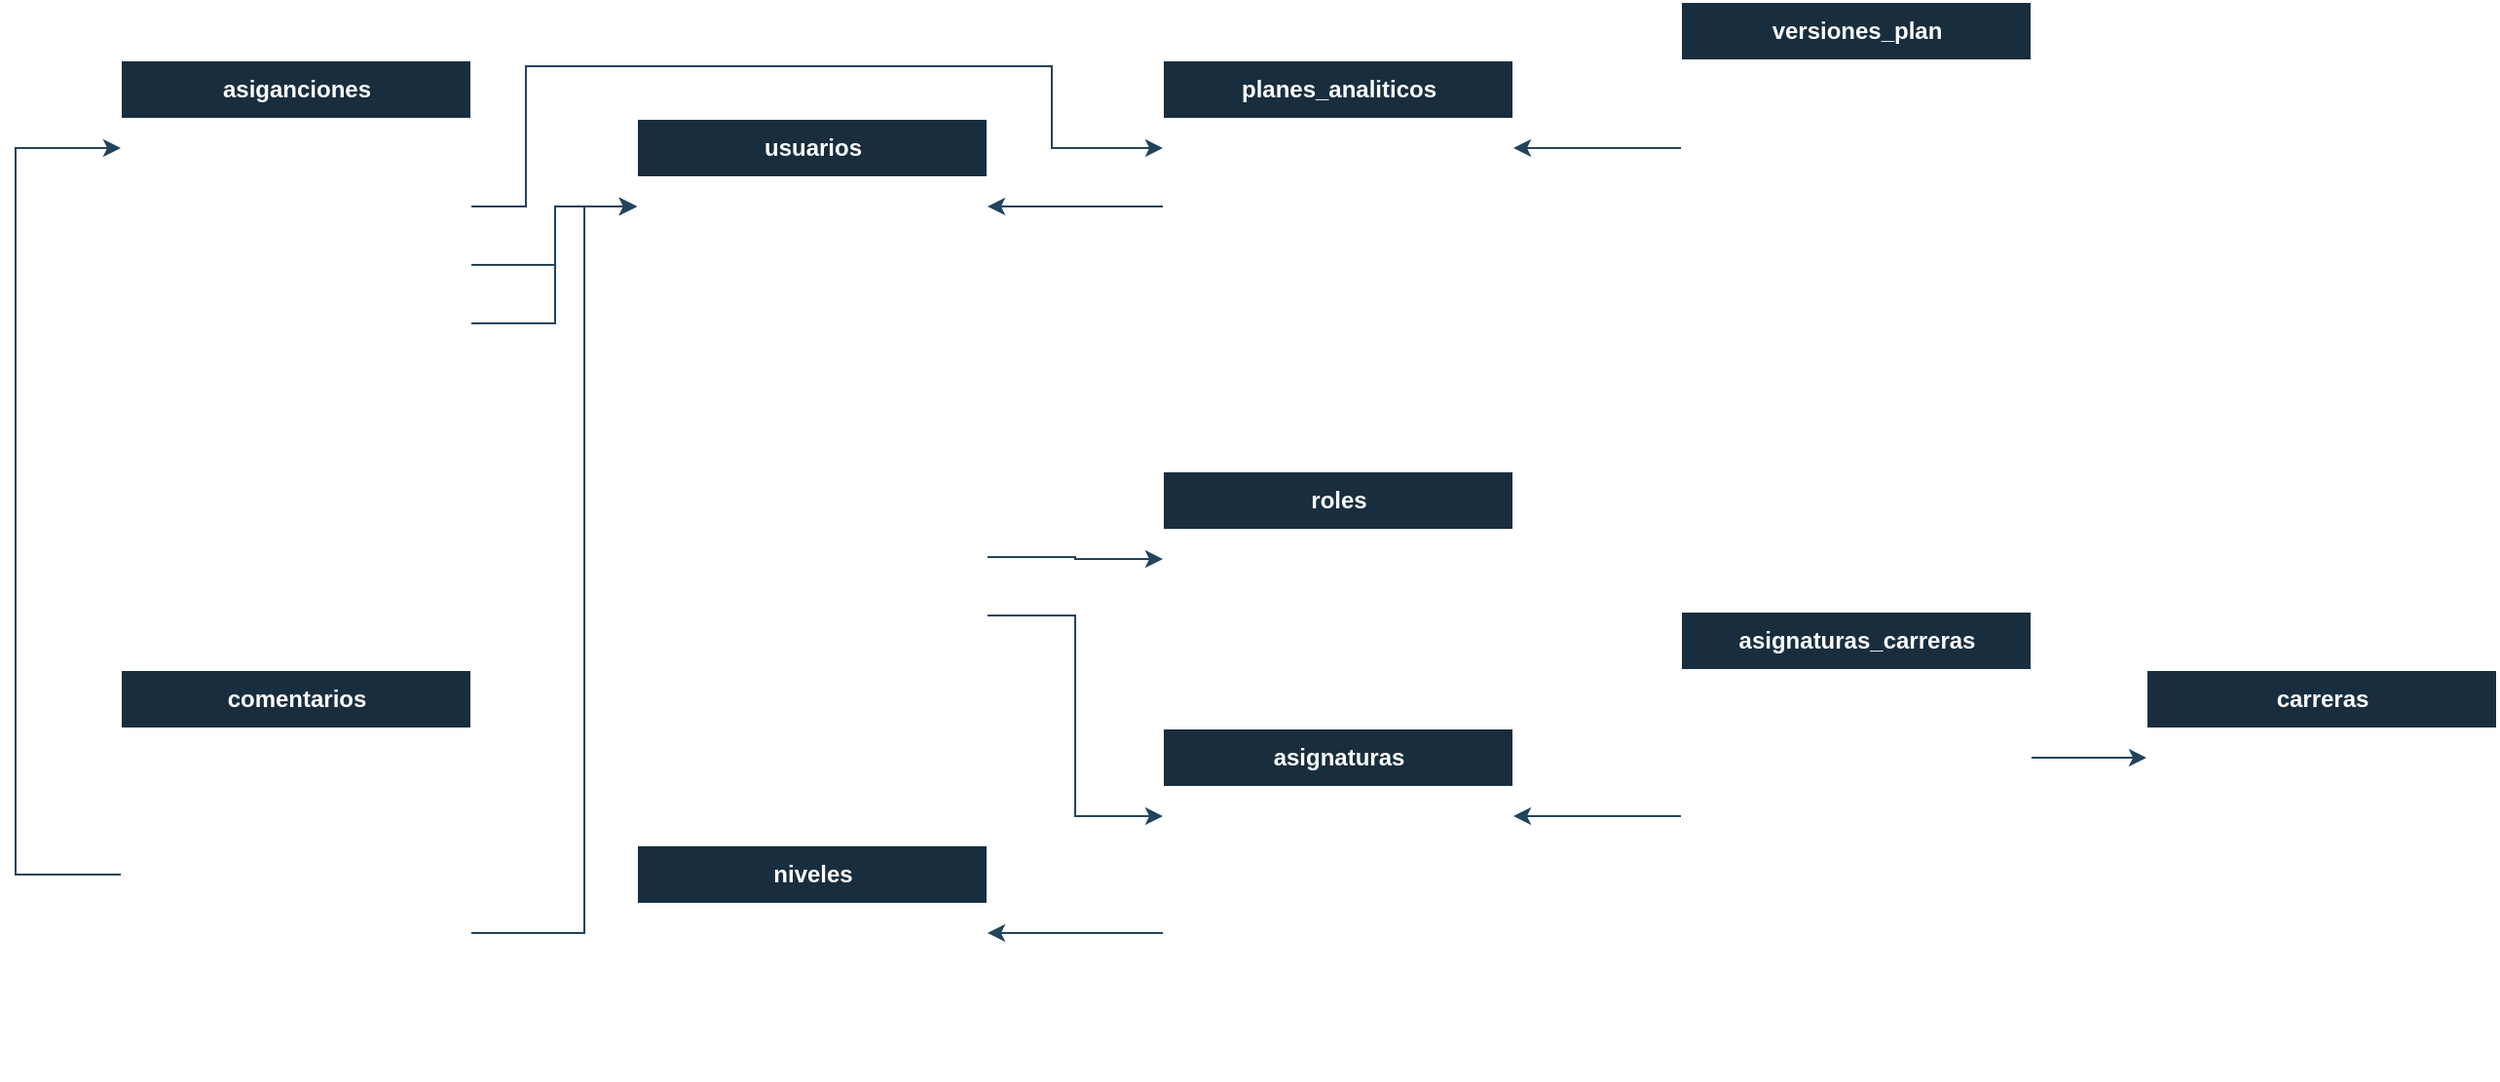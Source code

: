 <mxfile version="21.5.0" type="github" pages="3">
  <diagram id="QJvsyMhZOs_XTJo9W8Ai" name="Diagrama Tablas">
    <mxGraphModel dx="2123" dy="1170" grid="0" gridSize="10" guides="1" tooltips="1" connect="1" arrows="1" fold="1" page="0" pageScale="1" pageWidth="1169" pageHeight="827" math="0" shadow="0">
      <root>
        <mxCell id="0" />
        <mxCell id="1" parent="0" />
        <mxCell id="EOHiq9gn5XsXZxVOgU53-6" value="usuarios" style="shape=table;startSize=30;container=1;collapsible=1;childLayout=tableLayout;fixedRows=1;rowLines=0;fontStyle=1;align=center;resizeLast=1;html=1;strokeColor=#FFFFFF;fontColor=#FFFFFF;fillColor=#182E3E;labelBackgroundColor=none;" parent="1" vertex="1">
          <mxGeometry x="-324" y="-40" width="180" height="330" as="geometry" />
        </mxCell>
        <mxCell id="EOHiq9gn5XsXZxVOgU53-7" value="" style="shape=tableRow;horizontal=0;startSize=0;swimlaneHead=0;swimlaneBody=0;fillColor=none;collapsible=0;dropTarget=0;points=[[0,0.5],[1,0.5]];portConstraint=eastwest;top=0;left=0;right=0;bottom=1;strokeColor=#FFFFFF;fontColor=#FFFFFF;labelBackgroundColor=none;" parent="EOHiq9gn5XsXZxVOgU53-6" vertex="1">
          <mxGeometry y="30" width="180" height="30" as="geometry" />
        </mxCell>
        <mxCell id="EOHiq9gn5XsXZxVOgU53-8" value="PK" style="shape=partialRectangle;connectable=0;fillColor=none;top=0;left=0;bottom=0;right=0;fontStyle=1;overflow=hidden;whiteSpace=wrap;html=1;strokeColor=#FFFFFF;fontColor=#FFFFFF;labelBackgroundColor=none;" parent="EOHiq9gn5XsXZxVOgU53-7" vertex="1">
          <mxGeometry width="30" height="30" as="geometry">
            <mxRectangle width="30" height="30" as="alternateBounds" />
          </mxGeometry>
        </mxCell>
        <mxCell id="EOHiq9gn5XsXZxVOgU53-9" value="ID" style="shape=partialRectangle;connectable=0;fillColor=none;top=0;left=0;bottom=0;right=0;align=left;spacingLeft=6;fontStyle=5;overflow=hidden;whiteSpace=wrap;html=1;strokeColor=#FFFFFF;fontColor=#FFFFFF;labelBackgroundColor=none;" parent="EOHiq9gn5XsXZxVOgU53-7" vertex="1">
          <mxGeometry x="30" width="150" height="30" as="geometry">
            <mxRectangle width="150" height="30" as="alternateBounds" />
          </mxGeometry>
        </mxCell>
        <mxCell id="EOHiq9gn5XsXZxVOgU53-10" value="" style="shape=tableRow;horizontal=0;startSize=0;swimlaneHead=0;swimlaneBody=0;fillColor=none;collapsible=0;dropTarget=0;points=[[0,0.5],[1,0.5]];portConstraint=eastwest;top=0;left=0;right=0;bottom=0;strokeColor=#FFFFFF;fontColor=#FFFFFF;labelBackgroundColor=none;" parent="EOHiq9gn5XsXZxVOgU53-6" vertex="1">
          <mxGeometry y="60" width="180" height="30" as="geometry" />
        </mxCell>
        <mxCell id="EOHiq9gn5XsXZxVOgU53-11" value="" style="shape=partialRectangle;connectable=0;fillColor=none;top=0;left=0;bottom=0;right=0;editable=1;overflow=hidden;whiteSpace=wrap;html=1;strokeColor=#FFFFFF;fontColor=#FFFFFF;labelBackgroundColor=none;" parent="EOHiq9gn5XsXZxVOgU53-10" vertex="1">
          <mxGeometry width="30" height="30" as="geometry">
            <mxRectangle width="30" height="30" as="alternateBounds" />
          </mxGeometry>
        </mxCell>
        <mxCell id="EOHiq9gn5XsXZxVOgU53-12" value="nombre_usuario" style="shape=partialRectangle;connectable=0;fillColor=none;top=0;left=0;bottom=0;right=0;align=left;spacingLeft=6;overflow=hidden;whiteSpace=wrap;html=1;strokeColor=#FFFFFF;fontColor=#FFFFFF;labelBackgroundColor=none;" parent="EOHiq9gn5XsXZxVOgU53-10" vertex="1">
          <mxGeometry x="30" width="150" height="30" as="geometry">
            <mxRectangle width="150" height="30" as="alternateBounds" />
          </mxGeometry>
        </mxCell>
        <mxCell id="EOHiq9gn5XsXZxVOgU53-13" value="" style="shape=tableRow;horizontal=0;startSize=0;swimlaneHead=0;swimlaneBody=0;fillColor=none;collapsible=0;dropTarget=0;points=[[0,0.5],[1,0.5]];portConstraint=eastwest;top=0;left=0;right=0;bottom=0;strokeColor=#FFFFFF;fontColor=#FFFFFF;labelBackgroundColor=none;" parent="EOHiq9gn5XsXZxVOgU53-6" vertex="1">
          <mxGeometry y="90" width="180" height="30" as="geometry" />
        </mxCell>
        <mxCell id="EOHiq9gn5XsXZxVOgU53-14" value="" style="shape=partialRectangle;connectable=0;fillColor=none;top=0;left=0;bottom=0;right=0;editable=1;overflow=hidden;whiteSpace=wrap;html=1;strokeColor=#FFFFFF;fontColor=#FFFFFF;labelBackgroundColor=none;" parent="EOHiq9gn5XsXZxVOgU53-13" vertex="1">
          <mxGeometry width="30" height="30" as="geometry">
            <mxRectangle width="30" height="30" as="alternateBounds" />
          </mxGeometry>
        </mxCell>
        <mxCell id="EOHiq9gn5XsXZxVOgU53-15" value="contraseña" style="shape=partialRectangle;connectable=0;fillColor=none;top=0;left=0;bottom=0;right=0;align=left;spacingLeft=6;overflow=hidden;whiteSpace=wrap;html=1;strokeColor=#FFFFFF;fontColor=#FFFFFF;labelBackgroundColor=none;" parent="EOHiq9gn5XsXZxVOgU53-13" vertex="1">
          <mxGeometry x="30" width="150" height="30" as="geometry">
            <mxRectangle width="150" height="30" as="alternateBounds" />
          </mxGeometry>
        </mxCell>
        <mxCell id="EOHiq9gn5XsXZxVOgU53-16" value="" style="shape=tableRow;horizontal=0;startSize=0;swimlaneHead=0;swimlaneBody=0;fillColor=none;collapsible=0;dropTarget=0;points=[[0,0.5],[1,0.5]];portConstraint=eastwest;top=0;left=0;right=0;bottom=0;strokeColor=#FFFFFF;fontColor=#FFFFFF;labelBackgroundColor=none;" parent="EOHiq9gn5XsXZxVOgU53-6" vertex="1">
          <mxGeometry y="120" width="180" height="30" as="geometry" />
        </mxCell>
        <mxCell id="EOHiq9gn5XsXZxVOgU53-17" value="" style="shape=partialRectangle;connectable=0;fillColor=none;top=0;left=0;bottom=0;right=0;editable=1;overflow=hidden;whiteSpace=wrap;html=1;strokeColor=#FFFFFF;fontColor=#FFFFFF;labelBackgroundColor=none;" parent="EOHiq9gn5XsXZxVOgU53-16" vertex="1">
          <mxGeometry width="30" height="30" as="geometry">
            <mxRectangle width="30" height="30" as="alternateBounds" />
          </mxGeometry>
        </mxCell>
        <mxCell id="EOHiq9gn5XsXZxVOgU53-18" value="nombres" style="shape=partialRectangle;connectable=0;fillColor=none;top=0;left=0;bottom=0;right=0;align=left;spacingLeft=6;overflow=hidden;whiteSpace=wrap;html=1;strokeColor=#FFFFFF;fontColor=#FFFFFF;labelBackgroundColor=none;" parent="EOHiq9gn5XsXZxVOgU53-16" vertex="1">
          <mxGeometry x="30" width="150" height="30" as="geometry">
            <mxRectangle width="150" height="30" as="alternateBounds" />
          </mxGeometry>
        </mxCell>
        <mxCell id="9UlniTr9P32wr77R8--A-1" value="" style="shape=tableRow;horizontal=0;startSize=0;swimlaneHead=0;swimlaneBody=0;fillColor=none;collapsible=0;dropTarget=0;points=[[0,0.5],[1,0.5]];portConstraint=eastwest;top=0;left=0;right=0;bottom=0;strokeColor=#FFFFFF;fontColor=#FFFFFF;labelBackgroundColor=none;" parent="EOHiq9gn5XsXZxVOgU53-6" vertex="1">
          <mxGeometry y="150" width="180" height="30" as="geometry" />
        </mxCell>
        <mxCell id="9UlniTr9P32wr77R8--A-2" value="" style="shape=partialRectangle;connectable=0;fillColor=none;top=0;left=0;bottom=0;right=0;editable=1;overflow=hidden;whiteSpace=wrap;html=1;strokeColor=#FFFFFF;fontColor=#FFFFFF;labelBackgroundColor=none;" parent="9UlniTr9P32wr77R8--A-1" vertex="1">
          <mxGeometry width="30" height="30" as="geometry">
            <mxRectangle width="30" height="30" as="alternateBounds" />
          </mxGeometry>
        </mxCell>
        <mxCell id="9UlniTr9P32wr77R8--A-3" value="apellidos" style="shape=partialRectangle;connectable=0;fillColor=none;top=0;left=0;bottom=0;right=0;align=left;spacingLeft=6;overflow=hidden;whiteSpace=wrap;html=1;strokeColor=#FFFFFF;fontColor=#FFFFFF;labelBackgroundColor=none;" parent="9UlniTr9P32wr77R8--A-1" vertex="1">
          <mxGeometry x="30" width="150" height="30" as="geometry">
            <mxRectangle width="150" height="30" as="alternateBounds" />
          </mxGeometry>
        </mxCell>
        <mxCell id="EbTT1oVW_RK09jU14ctL-1" value="" style="shape=tableRow;horizontal=0;startSize=0;swimlaneHead=0;swimlaneBody=0;fillColor=none;collapsible=0;dropTarget=0;points=[[0,0.5],[1,0.5]];portConstraint=eastwest;top=0;left=0;right=0;bottom=0;strokeColor=#FFFFFF;fontColor=#FFFFFF;labelBackgroundColor=none;" parent="EOHiq9gn5XsXZxVOgU53-6" vertex="1">
          <mxGeometry y="180" width="180" height="30" as="geometry" />
        </mxCell>
        <mxCell id="EbTT1oVW_RK09jU14ctL-2" value="" style="shape=partialRectangle;connectable=0;fillColor=none;top=0;left=0;bottom=0;right=0;editable=1;overflow=hidden;whiteSpace=wrap;html=1;strokeColor=#FFFFFF;fontColor=#FFFFFF;labelBackgroundColor=none;" parent="EbTT1oVW_RK09jU14ctL-1" vertex="1">
          <mxGeometry width="30" height="30" as="geometry">
            <mxRectangle width="30" height="30" as="alternateBounds" />
          </mxGeometry>
        </mxCell>
        <mxCell id="EbTT1oVW_RK09jU14ctL-3" value="correo" style="shape=partialRectangle;connectable=0;fillColor=none;top=0;left=0;bottom=0;right=0;align=left;spacingLeft=6;overflow=hidden;whiteSpace=wrap;html=1;strokeColor=#FFFFFF;fontColor=#FFFFFF;labelBackgroundColor=none;" parent="EbTT1oVW_RK09jU14ctL-1" vertex="1">
          <mxGeometry x="30" width="150" height="30" as="geometry">
            <mxRectangle width="150" height="30" as="alternateBounds" />
          </mxGeometry>
        </mxCell>
        <mxCell id="mSdrWxcfOieDA-hEpd8Y-15" value="" style="shape=tableRow;horizontal=0;startSize=0;swimlaneHead=0;swimlaneBody=0;fillColor=none;collapsible=0;dropTarget=0;points=[[0,0.5],[1,0.5]];portConstraint=eastwest;top=0;left=0;right=0;bottom=0;strokeColor=#FFFFFF;fontColor=#FFFFFF;labelBackgroundColor=none;" parent="EOHiq9gn5XsXZxVOgU53-6" vertex="1">
          <mxGeometry y="210" width="180" height="30" as="geometry" />
        </mxCell>
        <mxCell id="mSdrWxcfOieDA-hEpd8Y-16" value="FK" style="shape=partialRectangle;connectable=0;fillColor=none;top=0;left=0;bottom=0;right=0;editable=1;overflow=hidden;whiteSpace=wrap;html=1;strokeColor=#FFFFFF;fontColor=#FFFFFF;labelBackgroundColor=none;" parent="mSdrWxcfOieDA-hEpd8Y-15" vertex="1">
          <mxGeometry width="30" height="30" as="geometry">
            <mxRectangle width="30" height="30" as="alternateBounds" />
          </mxGeometry>
        </mxCell>
        <mxCell id="mSdrWxcfOieDA-hEpd8Y-17" value="id_rol" style="shape=partialRectangle;connectable=0;fillColor=none;top=0;left=0;bottom=0;right=0;align=left;spacingLeft=6;overflow=hidden;whiteSpace=wrap;html=1;strokeColor=#FFFFFF;fontColor=#FFFFFF;labelBackgroundColor=none;" parent="mSdrWxcfOieDA-hEpd8Y-15" vertex="1">
          <mxGeometry x="30" width="150" height="30" as="geometry">
            <mxRectangle width="150" height="30" as="alternateBounds" />
          </mxGeometry>
        </mxCell>
        <mxCell id="JlFu1b3hzA-Y6jfMy3Bn-1" value="" style="shape=tableRow;horizontal=0;startSize=0;swimlaneHead=0;swimlaneBody=0;fillColor=none;collapsible=0;dropTarget=0;points=[[0,0.5],[1,0.5]];portConstraint=eastwest;top=0;left=0;right=0;bottom=0;strokeColor=#FFFFFF;fontColor=#FFFFFF;labelBackgroundColor=none;" parent="EOHiq9gn5XsXZxVOgU53-6" vertex="1">
          <mxGeometry y="240" width="180" height="30" as="geometry" />
        </mxCell>
        <mxCell id="JlFu1b3hzA-Y6jfMy3Bn-2" value="FK" style="shape=partialRectangle;connectable=0;fillColor=none;top=0;left=0;bottom=0;right=0;editable=1;overflow=hidden;whiteSpace=wrap;html=1;strokeColor=#FFFFFF;fontColor=#FFFFFF;labelBackgroundColor=none;" parent="JlFu1b3hzA-Y6jfMy3Bn-1" vertex="1">
          <mxGeometry width="30" height="30" as="geometry">
            <mxRectangle width="30" height="30" as="alternateBounds" />
          </mxGeometry>
        </mxCell>
        <mxCell id="JlFu1b3hzA-Y6jfMy3Bn-3" value="id_asignatura" style="shape=partialRectangle;connectable=0;fillColor=none;top=0;left=0;bottom=0;right=0;align=left;spacingLeft=6;overflow=hidden;whiteSpace=wrap;html=1;strokeColor=#FFFFFF;fontColor=#FFFFFF;labelBackgroundColor=none;" parent="JlFu1b3hzA-Y6jfMy3Bn-1" vertex="1">
          <mxGeometry x="30" width="150" height="30" as="geometry">
            <mxRectangle width="150" height="30" as="alternateBounds" />
          </mxGeometry>
        </mxCell>
        <mxCell id="JlFu1b3hzA-Y6jfMy3Bn-4" value="" style="shape=tableRow;horizontal=0;startSize=0;swimlaneHead=0;swimlaneBody=0;fillColor=none;collapsible=0;dropTarget=0;points=[[0,0.5],[1,0.5]];portConstraint=eastwest;top=0;left=0;right=0;bottom=0;strokeColor=#FFFFFF;fontColor=#FFFFFF;labelBackgroundColor=none;" parent="EOHiq9gn5XsXZxVOgU53-6" vertex="1">
          <mxGeometry y="270" width="180" height="30" as="geometry" />
        </mxCell>
        <mxCell id="JlFu1b3hzA-Y6jfMy3Bn-5" value="" style="shape=partialRectangle;connectable=0;fillColor=none;top=0;left=0;bottom=0;right=0;editable=1;overflow=hidden;whiteSpace=wrap;html=1;strokeColor=#FFFFFF;fontColor=#FFFFFF;labelBackgroundColor=none;" parent="JlFu1b3hzA-Y6jfMy3Bn-4" vertex="1">
          <mxGeometry width="30" height="30" as="geometry">
            <mxRectangle width="30" height="30" as="alternateBounds" />
          </mxGeometry>
        </mxCell>
        <mxCell id="JlFu1b3hzA-Y6jfMy3Bn-6" value="creado_por" style="shape=partialRectangle;connectable=0;fillColor=none;top=0;left=0;bottom=0;right=0;align=left;spacingLeft=6;overflow=hidden;whiteSpace=wrap;html=1;strokeColor=#FFFFFF;fontColor=#FFFFFF;labelBackgroundColor=none;" parent="JlFu1b3hzA-Y6jfMy3Bn-4" vertex="1">
          <mxGeometry x="30" width="150" height="30" as="geometry">
            <mxRectangle width="150" height="30" as="alternateBounds" />
          </mxGeometry>
        </mxCell>
        <mxCell id="JlFu1b3hzA-Y6jfMy3Bn-7" value="" style="shape=tableRow;horizontal=0;startSize=0;swimlaneHead=0;swimlaneBody=0;fillColor=none;collapsible=0;dropTarget=0;points=[[0,0.5],[1,0.5]];portConstraint=eastwest;top=0;left=0;right=0;bottom=0;strokeColor=#FFFFFF;fontColor=#FFFFFF;labelBackgroundColor=none;" parent="EOHiq9gn5XsXZxVOgU53-6" vertex="1">
          <mxGeometry y="300" width="180" height="30" as="geometry" />
        </mxCell>
        <mxCell id="JlFu1b3hzA-Y6jfMy3Bn-8" value="" style="shape=partialRectangle;connectable=0;fillColor=none;top=0;left=0;bottom=0;right=0;editable=1;overflow=hidden;whiteSpace=wrap;html=1;strokeColor=#FFFFFF;fontColor=#FFFFFF;labelBackgroundColor=none;" parent="JlFu1b3hzA-Y6jfMy3Bn-7" vertex="1">
          <mxGeometry width="30" height="30" as="geometry">
            <mxRectangle width="30" height="30" as="alternateBounds" />
          </mxGeometry>
        </mxCell>
        <mxCell id="JlFu1b3hzA-Y6jfMy3Bn-9" value="fecha_creacion" style="shape=partialRectangle;connectable=0;fillColor=none;top=0;left=0;bottom=0;right=0;align=left;spacingLeft=6;overflow=hidden;whiteSpace=wrap;html=1;strokeColor=#FFFFFF;fontColor=#FFFFFF;labelBackgroundColor=none;" parent="JlFu1b3hzA-Y6jfMy3Bn-7" vertex="1">
          <mxGeometry x="30" width="150" height="30" as="geometry">
            <mxRectangle width="150" height="30" as="alternateBounds" />
          </mxGeometry>
        </mxCell>
        <mxCell id="mSdrWxcfOieDA-hEpd8Y-1" value="roles" style="shape=table;startSize=30;container=1;collapsible=1;childLayout=tableLayout;fixedRows=1;rowLines=0;fontStyle=1;align=center;resizeLast=1;html=1;strokeColor=#FFFFFF;fontColor=#FFFFFF;fillColor=#182E3E;labelBackgroundColor=none;" parent="1" vertex="1">
          <mxGeometry x="-54" y="141" width="180" height="90" as="geometry" />
        </mxCell>
        <mxCell id="mSdrWxcfOieDA-hEpd8Y-2" value="" style="shape=tableRow;horizontal=0;startSize=0;swimlaneHead=0;swimlaneBody=0;fillColor=none;collapsible=0;dropTarget=0;points=[[0,0.5],[1,0.5]];portConstraint=eastwest;top=0;left=0;right=0;bottom=1;strokeColor=#FFFFFF;fontColor=#FFFFFF;labelBackgroundColor=none;" parent="mSdrWxcfOieDA-hEpd8Y-1" vertex="1">
          <mxGeometry y="30" width="180" height="30" as="geometry" />
        </mxCell>
        <mxCell id="mSdrWxcfOieDA-hEpd8Y-3" value="PK" style="shape=partialRectangle;connectable=0;fillColor=none;top=0;left=0;bottom=0;right=0;fontStyle=1;overflow=hidden;whiteSpace=wrap;html=1;strokeColor=#FFFFFF;fontColor=#FFFFFF;labelBackgroundColor=none;" parent="mSdrWxcfOieDA-hEpd8Y-2" vertex="1">
          <mxGeometry width="30" height="30" as="geometry">
            <mxRectangle width="30" height="30" as="alternateBounds" />
          </mxGeometry>
        </mxCell>
        <mxCell id="mSdrWxcfOieDA-hEpd8Y-4" value="ID" style="shape=partialRectangle;connectable=0;fillColor=none;top=0;left=0;bottom=0;right=0;align=left;spacingLeft=6;fontStyle=5;overflow=hidden;whiteSpace=wrap;html=1;strokeColor=#FFFFFF;fontColor=#FFFFFF;labelBackgroundColor=none;" parent="mSdrWxcfOieDA-hEpd8Y-2" vertex="1">
          <mxGeometry x="30" width="150" height="30" as="geometry">
            <mxRectangle width="150" height="30" as="alternateBounds" />
          </mxGeometry>
        </mxCell>
        <mxCell id="mSdrWxcfOieDA-hEpd8Y-5" value="" style="shape=tableRow;horizontal=0;startSize=0;swimlaneHead=0;swimlaneBody=0;fillColor=none;collapsible=0;dropTarget=0;points=[[0,0.5],[1,0.5]];portConstraint=eastwest;top=0;left=0;right=0;bottom=0;strokeColor=#FFFFFF;fontColor=#FFFFFF;labelBackgroundColor=none;" parent="mSdrWxcfOieDA-hEpd8Y-1" vertex="1">
          <mxGeometry y="60" width="180" height="30" as="geometry" />
        </mxCell>
        <mxCell id="mSdrWxcfOieDA-hEpd8Y-6" value="" style="shape=partialRectangle;connectable=0;fillColor=none;top=0;left=0;bottom=0;right=0;editable=1;overflow=hidden;whiteSpace=wrap;html=1;strokeColor=#FFFFFF;fontColor=#FFFFFF;labelBackgroundColor=none;" parent="mSdrWxcfOieDA-hEpd8Y-5" vertex="1">
          <mxGeometry width="30" height="30" as="geometry">
            <mxRectangle width="30" height="30" as="alternateBounds" />
          </mxGeometry>
        </mxCell>
        <mxCell id="mSdrWxcfOieDA-hEpd8Y-7" value="nombre" style="shape=partialRectangle;connectable=0;fillColor=none;top=0;left=0;bottom=0;right=0;align=left;spacingLeft=6;overflow=hidden;whiteSpace=wrap;html=1;strokeColor=#FFFFFF;fontColor=#FFFFFF;labelBackgroundColor=none;" parent="mSdrWxcfOieDA-hEpd8Y-5" vertex="1">
          <mxGeometry x="30" width="150" height="30" as="geometry">
            <mxRectangle width="150" height="30" as="alternateBounds" />
          </mxGeometry>
        </mxCell>
        <mxCell id="mSdrWxcfOieDA-hEpd8Y-18" value="asignaturas" style="shape=table;startSize=30;container=1;collapsible=1;childLayout=tableLayout;fixedRows=1;rowLines=0;fontStyle=1;align=center;resizeLast=1;html=1;strokeColor=#FFFFFF;fontColor=#FFFFFF;fillColor=#182E3E;labelBackgroundColor=none;" parent="1" vertex="1">
          <mxGeometry x="-54" y="273" width="180" height="180" as="geometry" />
        </mxCell>
        <mxCell id="mSdrWxcfOieDA-hEpd8Y-19" value="" style="shape=tableRow;horizontal=0;startSize=0;swimlaneHead=0;swimlaneBody=0;fillColor=none;collapsible=0;dropTarget=0;points=[[0,0.5],[1,0.5]];portConstraint=eastwest;top=0;left=0;right=0;bottom=1;strokeColor=#FFFFFF;fontColor=#FFFFFF;labelBackgroundColor=none;" parent="mSdrWxcfOieDA-hEpd8Y-18" vertex="1">
          <mxGeometry y="30" width="180" height="30" as="geometry" />
        </mxCell>
        <mxCell id="mSdrWxcfOieDA-hEpd8Y-20" value="PK" style="shape=partialRectangle;connectable=0;fillColor=none;top=0;left=0;bottom=0;right=0;fontStyle=1;overflow=hidden;whiteSpace=wrap;html=1;strokeColor=#FFFFFF;fontColor=#FFFFFF;labelBackgroundColor=none;" parent="mSdrWxcfOieDA-hEpd8Y-19" vertex="1">
          <mxGeometry width="30" height="30" as="geometry">
            <mxRectangle width="30" height="30" as="alternateBounds" />
          </mxGeometry>
        </mxCell>
        <mxCell id="mSdrWxcfOieDA-hEpd8Y-21" value="ID" style="shape=partialRectangle;connectable=0;fillColor=none;top=0;left=0;bottom=0;right=0;align=left;spacingLeft=6;fontStyle=5;overflow=hidden;whiteSpace=wrap;html=1;strokeColor=#FFFFFF;fontColor=#FFFFFF;labelBackgroundColor=none;" parent="mSdrWxcfOieDA-hEpd8Y-19" vertex="1">
          <mxGeometry x="30" width="150" height="30" as="geometry">
            <mxRectangle width="150" height="30" as="alternateBounds" />
          </mxGeometry>
        </mxCell>
        <mxCell id="mSdrWxcfOieDA-hEpd8Y-22" value="" style="shape=tableRow;horizontal=0;startSize=0;swimlaneHead=0;swimlaneBody=0;fillColor=none;collapsible=0;dropTarget=0;points=[[0,0.5],[1,0.5]];portConstraint=eastwest;top=0;left=0;right=0;bottom=0;strokeColor=#FFFFFF;fontColor=#FFFFFF;labelBackgroundColor=none;" parent="mSdrWxcfOieDA-hEpd8Y-18" vertex="1">
          <mxGeometry y="60" width="180" height="30" as="geometry" />
        </mxCell>
        <mxCell id="mSdrWxcfOieDA-hEpd8Y-23" value="" style="shape=partialRectangle;connectable=0;fillColor=none;top=0;left=0;bottom=0;right=0;editable=1;overflow=hidden;whiteSpace=wrap;html=1;strokeColor=#FFFFFF;fontColor=#FFFFFF;labelBackgroundColor=none;" parent="mSdrWxcfOieDA-hEpd8Y-22" vertex="1">
          <mxGeometry width="30" height="30" as="geometry">
            <mxRectangle width="30" height="30" as="alternateBounds" />
          </mxGeometry>
        </mxCell>
        <mxCell id="mSdrWxcfOieDA-hEpd8Y-24" value="nombre" style="shape=partialRectangle;connectable=0;fillColor=none;top=0;left=0;bottom=0;right=0;align=left;spacingLeft=6;overflow=hidden;whiteSpace=wrap;html=1;strokeColor=#FFFFFF;fontColor=#FFFFFF;labelBackgroundColor=none;" parent="mSdrWxcfOieDA-hEpd8Y-22" vertex="1">
          <mxGeometry x="30" width="150" height="30" as="geometry">
            <mxRectangle width="150" height="30" as="alternateBounds" />
          </mxGeometry>
        </mxCell>
        <mxCell id="_9ck1V8NY3KR6HMSg5bI-43" value="" style="shape=tableRow;horizontal=0;startSize=0;swimlaneHead=0;swimlaneBody=0;fillColor=none;collapsible=0;dropTarget=0;points=[[0,0.5],[1,0.5]];portConstraint=eastwest;top=0;left=0;right=0;bottom=0;strokeColor=#FFFFFF;fontColor=#FFFFFF;labelBackgroundColor=none;" parent="mSdrWxcfOieDA-hEpd8Y-18" vertex="1">
          <mxGeometry y="90" width="180" height="30" as="geometry" />
        </mxCell>
        <mxCell id="_9ck1V8NY3KR6HMSg5bI-44" value="FK" style="shape=partialRectangle;connectable=0;fillColor=none;top=0;left=0;bottom=0;right=0;editable=1;overflow=hidden;whiteSpace=wrap;html=1;strokeColor=#FFFFFF;fontColor=#FFFFFF;labelBackgroundColor=none;" parent="_9ck1V8NY3KR6HMSg5bI-43" vertex="1">
          <mxGeometry width="30" height="30" as="geometry">
            <mxRectangle width="30" height="30" as="alternateBounds" />
          </mxGeometry>
        </mxCell>
        <mxCell id="_9ck1V8NY3KR6HMSg5bI-45" value="id_nivel" style="shape=partialRectangle;connectable=0;fillColor=none;top=0;left=0;bottom=0;right=0;align=left;spacingLeft=6;overflow=hidden;whiteSpace=wrap;html=1;strokeColor=#FFFFFF;fontColor=#FFFFFF;labelBackgroundColor=none;" parent="_9ck1V8NY3KR6HMSg5bI-43" vertex="1">
          <mxGeometry x="30" width="150" height="30" as="geometry">
            <mxRectangle width="150" height="30" as="alternateBounds" />
          </mxGeometry>
        </mxCell>
        <mxCell id="_9ck1V8NY3KR6HMSg5bI-39" value="" style="shape=tableRow;horizontal=0;startSize=0;swimlaneHead=0;swimlaneBody=0;fillColor=none;collapsible=0;dropTarget=0;points=[[0,0.5],[1,0.5]];portConstraint=eastwest;top=0;left=0;right=0;bottom=0;strokeColor=#FFFFFF;fontColor=#FFFFFF;labelBackgroundColor=none;" parent="mSdrWxcfOieDA-hEpd8Y-18" vertex="1">
          <mxGeometry y="120" width="180" height="30" as="geometry" />
        </mxCell>
        <mxCell id="_9ck1V8NY3KR6HMSg5bI-40" value="" style="shape=partialRectangle;connectable=0;fillColor=none;top=0;left=0;bottom=0;right=0;editable=1;overflow=hidden;whiteSpace=wrap;html=1;strokeColor=#FFFFFF;fontColor=#FFFFFF;labelBackgroundColor=none;" parent="_9ck1V8NY3KR6HMSg5bI-39" vertex="1">
          <mxGeometry width="30" height="30" as="geometry">
            <mxRectangle width="30" height="30" as="alternateBounds" />
          </mxGeometry>
        </mxCell>
        <mxCell id="_9ck1V8NY3KR6HMSg5bI-41" value="creado_por" style="shape=partialRectangle;connectable=0;fillColor=none;top=0;left=0;bottom=0;right=0;align=left;spacingLeft=6;overflow=hidden;whiteSpace=wrap;html=1;strokeColor=#FFFFFF;fontColor=#FFFFFF;labelBackgroundColor=none;" parent="_9ck1V8NY3KR6HMSg5bI-39" vertex="1">
          <mxGeometry x="30" width="150" height="30" as="geometry">
            <mxRectangle width="150" height="30" as="alternateBounds" />
          </mxGeometry>
        </mxCell>
        <mxCell id="50t6Q36UefDmAPthGqdM-5" value="" style="shape=tableRow;horizontal=0;startSize=0;swimlaneHead=0;swimlaneBody=0;fillColor=none;collapsible=0;dropTarget=0;points=[[0,0.5],[1,0.5]];portConstraint=eastwest;top=0;left=0;right=0;bottom=0;strokeColor=#FFFFFF;fontColor=#FFFFFF;labelBackgroundColor=none;" parent="mSdrWxcfOieDA-hEpd8Y-18" vertex="1">
          <mxGeometry y="150" width="180" height="30" as="geometry" />
        </mxCell>
        <mxCell id="50t6Q36UefDmAPthGqdM-6" value="" style="shape=partialRectangle;connectable=0;fillColor=none;top=0;left=0;bottom=0;right=0;editable=1;overflow=hidden;whiteSpace=wrap;html=1;strokeColor=#FFFFFF;fontColor=#FFFFFF;labelBackgroundColor=none;" parent="50t6Q36UefDmAPthGqdM-5" vertex="1">
          <mxGeometry width="30" height="30" as="geometry">
            <mxRectangle width="30" height="30" as="alternateBounds" />
          </mxGeometry>
        </mxCell>
        <mxCell id="50t6Q36UefDmAPthGqdM-7" value="fecha_creacion" style="shape=partialRectangle;connectable=0;fillColor=none;top=0;left=0;bottom=0;right=0;align=left;spacingLeft=6;overflow=hidden;whiteSpace=wrap;html=1;strokeColor=#FFFFFF;fontColor=#FFFFFF;labelBackgroundColor=none;" parent="50t6Q36UefDmAPthGqdM-5" vertex="1">
          <mxGeometry x="30" width="150" height="30" as="geometry">
            <mxRectangle width="150" height="30" as="alternateBounds" />
          </mxGeometry>
        </mxCell>
        <mxCell id="_9ck1V8NY3KR6HMSg5bI-14" value="carreras" style="shape=table;startSize=30;container=1;collapsible=1;childLayout=tableLayout;fixedRows=1;rowLines=0;fontStyle=1;align=center;resizeLast=1;html=1;strokeColor=#FFFFFF;fontColor=#FFFFFF;fillColor=#182E3E;labelBackgroundColor=none;" parent="1" vertex="1">
          <mxGeometry x="451" y="243" width="180" height="150" as="geometry" />
        </mxCell>
        <mxCell id="_9ck1V8NY3KR6HMSg5bI-15" value="" style="shape=tableRow;horizontal=0;startSize=0;swimlaneHead=0;swimlaneBody=0;fillColor=none;collapsible=0;dropTarget=0;points=[[0,0.5],[1,0.5]];portConstraint=eastwest;top=0;left=0;right=0;bottom=1;strokeColor=#FFFFFF;fontColor=#FFFFFF;labelBackgroundColor=none;" parent="_9ck1V8NY3KR6HMSg5bI-14" vertex="1">
          <mxGeometry y="30" width="180" height="30" as="geometry" />
        </mxCell>
        <mxCell id="_9ck1V8NY3KR6HMSg5bI-16" value="PK" style="shape=partialRectangle;connectable=0;fillColor=none;top=0;left=0;bottom=0;right=0;fontStyle=1;overflow=hidden;whiteSpace=wrap;html=1;strokeColor=#FFFFFF;fontColor=#FFFFFF;labelBackgroundColor=none;" parent="_9ck1V8NY3KR6HMSg5bI-15" vertex="1">
          <mxGeometry width="30" height="30" as="geometry">
            <mxRectangle width="30" height="30" as="alternateBounds" />
          </mxGeometry>
        </mxCell>
        <mxCell id="_9ck1V8NY3KR6HMSg5bI-17" value="ID" style="shape=partialRectangle;connectable=0;fillColor=none;top=0;left=0;bottom=0;right=0;align=left;spacingLeft=6;fontStyle=5;overflow=hidden;whiteSpace=wrap;html=1;strokeColor=#FFFFFF;fontColor=#FFFFFF;labelBackgroundColor=none;" parent="_9ck1V8NY3KR6HMSg5bI-15" vertex="1">
          <mxGeometry x="30" width="150" height="30" as="geometry">
            <mxRectangle width="150" height="30" as="alternateBounds" />
          </mxGeometry>
        </mxCell>
        <mxCell id="_9ck1V8NY3KR6HMSg5bI-18" value="" style="shape=tableRow;horizontal=0;startSize=0;swimlaneHead=0;swimlaneBody=0;fillColor=none;collapsible=0;dropTarget=0;points=[[0,0.5],[1,0.5]];portConstraint=eastwest;top=0;left=0;right=0;bottom=0;strokeColor=#FFFFFF;fontColor=#FFFFFF;labelBackgroundColor=none;" parent="_9ck1V8NY3KR6HMSg5bI-14" vertex="1">
          <mxGeometry y="60" width="180" height="30" as="geometry" />
        </mxCell>
        <mxCell id="_9ck1V8NY3KR6HMSg5bI-19" value="" style="shape=partialRectangle;connectable=0;fillColor=none;top=0;left=0;bottom=0;right=0;editable=1;overflow=hidden;whiteSpace=wrap;html=1;strokeColor=#FFFFFF;fontColor=#FFFFFF;labelBackgroundColor=none;" parent="_9ck1V8NY3KR6HMSg5bI-18" vertex="1">
          <mxGeometry width="30" height="30" as="geometry">
            <mxRectangle width="30" height="30" as="alternateBounds" />
          </mxGeometry>
        </mxCell>
        <mxCell id="_9ck1V8NY3KR6HMSg5bI-20" value="nombre" style="shape=partialRectangle;connectable=0;fillColor=none;top=0;left=0;bottom=0;right=0;align=left;spacingLeft=6;overflow=hidden;whiteSpace=wrap;html=1;strokeColor=#FFFFFF;fontColor=#FFFFFF;labelBackgroundColor=none;" parent="_9ck1V8NY3KR6HMSg5bI-18" vertex="1">
          <mxGeometry x="30" width="150" height="30" as="geometry">
            <mxRectangle width="150" height="30" as="alternateBounds" />
          </mxGeometry>
        </mxCell>
        <mxCell id="_9ck1V8NY3KR6HMSg5bI-33" value="" style="shape=tableRow;horizontal=0;startSize=0;swimlaneHead=0;swimlaneBody=0;fillColor=none;collapsible=0;dropTarget=0;points=[[0,0.5],[1,0.5]];portConstraint=eastwest;top=0;left=0;right=0;bottom=0;strokeColor=#FFFFFF;fontColor=#FFFFFF;labelBackgroundColor=none;" parent="_9ck1V8NY3KR6HMSg5bI-14" vertex="1">
          <mxGeometry y="90" width="180" height="30" as="geometry" />
        </mxCell>
        <mxCell id="_9ck1V8NY3KR6HMSg5bI-34" value="" style="shape=partialRectangle;connectable=0;fillColor=none;top=0;left=0;bottom=0;right=0;editable=1;overflow=hidden;whiteSpace=wrap;html=1;strokeColor=#FFFFFF;fontColor=#FFFFFF;labelBackgroundColor=none;" parent="_9ck1V8NY3KR6HMSg5bI-33" vertex="1">
          <mxGeometry width="30" height="30" as="geometry">
            <mxRectangle width="30" height="30" as="alternateBounds" />
          </mxGeometry>
        </mxCell>
        <mxCell id="_9ck1V8NY3KR6HMSg5bI-35" value="creado_por" style="shape=partialRectangle;connectable=0;fillColor=none;top=0;left=0;bottom=0;right=0;align=left;spacingLeft=6;overflow=hidden;whiteSpace=wrap;html=1;strokeColor=#FFFFFF;fontColor=#FFFFFF;labelBackgroundColor=none;" parent="_9ck1V8NY3KR6HMSg5bI-33" vertex="1">
          <mxGeometry x="30" width="150" height="30" as="geometry">
            <mxRectangle width="150" height="30" as="alternateBounds" />
          </mxGeometry>
        </mxCell>
        <mxCell id="_9ck1V8NY3KR6HMSg5bI-36" value="" style="shape=tableRow;horizontal=0;startSize=0;swimlaneHead=0;swimlaneBody=0;fillColor=none;collapsible=0;dropTarget=0;points=[[0,0.5],[1,0.5]];portConstraint=eastwest;top=0;left=0;right=0;bottom=0;strokeColor=#FFFFFF;fontColor=#FFFFFF;labelBackgroundColor=none;" parent="_9ck1V8NY3KR6HMSg5bI-14" vertex="1">
          <mxGeometry y="120" width="180" height="30" as="geometry" />
        </mxCell>
        <mxCell id="_9ck1V8NY3KR6HMSg5bI-37" value="" style="shape=partialRectangle;connectable=0;fillColor=none;top=0;left=0;bottom=0;right=0;editable=1;overflow=hidden;whiteSpace=wrap;html=1;strokeColor=#FFFFFF;fontColor=#FFFFFF;labelBackgroundColor=none;" parent="_9ck1V8NY3KR6HMSg5bI-36" vertex="1">
          <mxGeometry width="30" height="30" as="geometry">
            <mxRectangle width="30" height="30" as="alternateBounds" />
          </mxGeometry>
        </mxCell>
        <mxCell id="_9ck1V8NY3KR6HMSg5bI-38" value="fecha_creacion" style="shape=partialRectangle;connectable=0;fillColor=none;top=0;left=0;bottom=0;right=0;align=left;spacingLeft=6;overflow=hidden;whiteSpace=wrap;html=1;strokeColor=#FFFFFF;fontColor=#FFFFFF;labelBackgroundColor=none;" parent="_9ck1V8NY3KR6HMSg5bI-36" vertex="1">
          <mxGeometry x="30" width="150" height="30" as="geometry">
            <mxRectangle width="150" height="30" as="alternateBounds" />
          </mxGeometry>
        </mxCell>
        <mxCell id="_9ck1V8NY3KR6HMSg5bI-21" value="asignaturas_carreras" style="shape=table;startSize=30;container=1;collapsible=1;childLayout=tableLayout;fixedRows=1;rowLines=0;fontStyle=1;align=center;resizeLast=1;html=1;strokeColor=#FFFFFF;fontColor=#FFFFFF;fillColor=#182E3E;labelBackgroundColor=none;" parent="1" vertex="1">
          <mxGeometry x="212" y="213" width="180" height="120" as="geometry" />
        </mxCell>
        <mxCell id="_9ck1V8NY3KR6HMSg5bI-22" value="" style="shape=tableRow;horizontal=0;startSize=0;swimlaneHead=0;swimlaneBody=0;fillColor=none;collapsible=0;dropTarget=0;points=[[0,0.5],[1,0.5]];portConstraint=eastwest;top=0;left=0;right=0;bottom=1;strokeColor=#FFFFFF;fontColor=#FFFFFF;labelBackgroundColor=none;" parent="_9ck1V8NY3KR6HMSg5bI-21" vertex="1">
          <mxGeometry y="30" width="180" height="30" as="geometry" />
        </mxCell>
        <mxCell id="_9ck1V8NY3KR6HMSg5bI-23" value="PK" style="shape=partialRectangle;connectable=0;fillColor=none;top=0;left=0;bottom=0;right=0;fontStyle=1;overflow=hidden;whiteSpace=wrap;html=1;strokeColor=#FFFFFF;fontColor=#FFFFFF;labelBackgroundColor=none;" parent="_9ck1V8NY3KR6HMSg5bI-22" vertex="1">
          <mxGeometry width="30" height="30" as="geometry">
            <mxRectangle width="30" height="30" as="alternateBounds" />
          </mxGeometry>
        </mxCell>
        <mxCell id="_9ck1V8NY3KR6HMSg5bI-24" value="ID" style="shape=partialRectangle;connectable=0;fillColor=none;top=0;left=0;bottom=0;right=0;align=left;spacingLeft=6;fontStyle=5;overflow=hidden;whiteSpace=wrap;html=1;strokeColor=#FFFFFF;fontColor=#FFFFFF;labelBackgroundColor=none;" parent="_9ck1V8NY3KR6HMSg5bI-22" vertex="1">
          <mxGeometry x="30" width="150" height="30" as="geometry">
            <mxRectangle width="150" height="30" as="alternateBounds" />
          </mxGeometry>
        </mxCell>
        <mxCell id="_9ck1V8NY3KR6HMSg5bI-25" value="" style="shape=tableRow;horizontal=0;startSize=0;swimlaneHead=0;swimlaneBody=0;fillColor=none;collapsible=0;dropTarget=0;points=[[0,0.5],[1,0.5]];portConstraint=eastwest;top=0;left=0;right=0;bottom=0;strokeColor=#FFFFFF;fontColor=#FFFFFF;labelBackgroundColor=none;" parent="_9ck1V8NY3KR6HMSg5bI-21" vertex="1">
          <mxGeometry y="60" width="180" height="30" as="geometry" />
        </mxCell>
        <mxCell id="_9ck1V8NY3KR6HMSg5bI-26" value="FK" style="shape=partialRectangle;connectable=0;fillColor=none;top=0;left=0;bottom=0;right=0;editable=1;overflow=hidden;whiteSpace=wrap;html=1;strokeColor=#FFFFFF;fontColor=#FFFFFF;labelBackgroundColor=none;" parent="_9ck1V8NY3KR6HMSg5bI-25" vertex="1">
          <mxGeometry width="30" height="30" as="geometry">
            <mxRectangle width="30" height="30" as="alternateBounds" />
          </mxGeometry>
        </mxCell>
        <mxCell id="_9ck1V8NY3KR6HMSg5bI-27" value="id_carrera" style="shape=partialRectangle;connectable=0;fillColor=none;top=0;left=0;bottom=0;right=0;align=left;spacingLeft=6;overflow=hidden;whiteSpace=wrap;html=1;strokeColor=#FFFFFF;fontColor=#FFFFFF;labelBackgroundColor=none;" parent="_9ck1V8NY3KR6HMSg5bI-25" vertex="1">
          <mxGeometry x="30" width="150" height="30" as="geometry">
            <mxRectangle width="150" height="30" as="alternateBounds" />
          </mxGeometry>
        </mxCell>
        <mxCell id="_9ck1V8NY3KR6HMSg5bI-28" value="" style="shape=tableRow;horizontal=0;startSize=0;swimlaneHead=0;swimlaneBody=0;fillColor=none;collapsible=0;dropTarget=0;points=[[0,0.5],[1,0.5]];portConstraint=eastwest;top=0;left=0;right=0;bottom=0;strokeColor=#FFFFFF;fontColor=#FFFFFF;labelBackgroundColor=none;" parent="_9ck1V8NY3KR6HMSg5bI-21" vertex="1">
          <mxGeometry y="90" width="180" height="30" as="geometry" />
        </mxCell>
        <mxCell id="_9ck1V8NY3KR6HMSg5bI-29" value="FK" style="shape=partialRectangle;connectable=0;fillColor=none;top=0;left=0;bottom=0;right=0;editable=1;overflow=hidden;whiteSpace=wrap;html=1;strokeColor=#FFFFFF;fontColor=#FFFFFF;labelBackgroundColor=none;" parent="_9ck1V8NY3KR6HMSg5bI-28" vertex="1">
          <mxGeometry width="30" height="30" as="geometry">
            <mxRectangle width="30" height="30" as="alternateBounds" />
          </mxGeometry>
        </mxCell>
        <mxCell id="_9ck1V8NY3KR6HMSg5bI-30" value="id_asignatura" style="shape=partialRectangle;connectable=0;fillColor=none;top=0;left=0;bottom=0;right=0;align=left;spacingLeft=6;overflow=hidden;whiteSpace=wrap;html=1;strokeColor=#FFFFFF;fontColor=#FFFFFF;labelBackgroundColor=none;" parent="_9ck1V8NY3KR6HMSg5bI-28" vertex="1">
          <mxGeometry x="30" width="150" height="30" as="geometry">
            <mxRectangle width="150" height="30" as="alternateBounds" />
          </mxGeometry>
        </mxCell>
        <mxCell id="MQKzVcPHiNduCeWGTF1J-1" value="planes_analiticos" style="shape=table;startSize=30;container=1;collapsible=1;childLayout=tableLayout;fixedRows=1;rowLines=0;fontStyle=1;align=center;resizeLast=1;html=1;strokeColor=#FFFFFF;fontColor=#FFFFFF;fillColor=#182E3E;labelBackgroundColor=none;" parent="1" vertex="1">
          <mxGeometry x="-54" y="-70" width="180" height="150" as="geometry" />
        </mxCell>
        <mxCell id="MQKzVcPHiNduCeWGTF1J-2" value="" style="shape=tableRow;horizontal=0;startSize=0;swimlaneHead=0;swimlaneBody=0;fillColor=none;collapsible=0;dropTarget=0;points=[[0,0.5],[1,0.5]];portConstraint=eastwest;top=0;left=0;right=0;bottom=1;strokeColor=#FFFFFF;fontColor=#FFFFFF;labelBackgroundColor=none;" parent="MQKzVcPHiNduCeWGTF1J-1" vertex="1">
          <mxGeometry y="30" width="180" height="30" as="geometry" />
        </mxCell>
        <mxCell id="MQKzVcPHiNduCeWGTF1J-3" value="PK" style="shape=partialRectangle;connectable=0;fillColor=none;top=0;left=0;bottom=0;right=0;fontStyle=1;overflow=hidden;whiteSpace=wrap;html=1;strokeColor=#FFFFFF;fontColor=#FFFFFF;labelBackgroundColor=none;" parent="MQKzVcPHiNduCeWGTF1J-2" vertex="1">
          <mxGeometry width="30" height="30" as="geometry">
            <mxRectangle width="30" height="30" as="alternateBounds" />
          </mxGeometry>
        </mxCell>
        <mxCell id="MQKzVcPHiNduCeWGTF1J-4" value="ID" style="shape=partialRectangle;connectable=0;fillColor=none;top=0;left=0;bottom=0;right=0;align=left;spacingLeft=6;fontStyle=5;overflow=hidden;whiteSpace=wrap;html=1;strokeColor=#FFFFFF;fontColor=#FFFFFF;labelBackgroundColor=none;" parent="MQKzVcPHiNduCeWGTF1J-2" vertex="1">
          <mxGeometry x="30" width="150" height="30" as="geometry">
            <mxRectangle width="150" height="30" as="alternateBounds" />
          </mxGeometry>
        </mxCell>
        <mxCell id="MQKzVcPHiNduCeWGTF1J-5" value="" style="shape=tableRow;horizontal=0;startSize=0;swimlaneHead=0;swimlaneBody=0;fillColor=none;collapsible=0;dropTarget=0;points=[[0,0.5],[1,0.5]];portConstraint=eastwest;top=0;left=0;right=0;bottom=0;strokeColor=#FFFFFF;fontColor=#FFFFFF;labelBackgroundColor=none;" parent="MQKzVcPHiNduCeWGTF1J-1" vertex="1">
          <mxGeometry y="60" width="180" height="30" as="geometry" />
        </mxCell>
        <mxCell id="MQKzVcPHiNduCeWGTF1J-6" value="FK" style="shape=partialRectangle;connectable=0;fillColor=none;top=0;left=0;bottom=0;right=0;editable=1;overflow=hidden;whiteSpace=wrap;html=1;strokeColor=#FFFFFF;fontColor=#FFFFFF;labelBackgroundColor=none;" parent="MQKzVcPHiNduCeWGTF1J-5" vertex="1">
          <mxGeometry width="30" height="30" as="geometry">
            <mxRectangle width="30" height="30" as="alternateBounds" />
          </mxGeometry>
        </mxCell>
        <mxCell id="MQKzVcPHiNduCeWGTF1J-7" value="id_docente" style="shape=partialRectangle;connectable=0;fillColor=none;top=0;left=0;bottom=0;right=0;align=left;spacingLeft=6;overflow=hidden;whiteSpace=wrap;html=1;strokeColor=#FFFFFF;fontColor=#FFFFFF;labelBackgroundColor=none;" parent="MQKzVcPHiNduCeWGTF1J-5" vertex="1">
          <mxGeometry x="30" width="150" height="30" as="geometry">
            <mxRectangle width="150" height="30" as="alternateBounds" />
          </mxGeometry>
        </mxCell>
        <mxCell id="MQKzVcPHiNduCeWGTF1J-8" value="" style="shape=tableRow;horizontal=0;startSize=0;swimlaneHead=0;swimlaneBody=0;fillColor=none;collapsible=0;dropTarget=0;points=[[0,0.5],[1,0.5]];portConstraint=eastwest;top=0;left=0;right=0;bottom=0;strokeColor=#FFFFFF;fontColor=#FFFFFF;labelBackgroundColor=none;" parent="MQKzVcPHiNduCeWGTF1J-1" vertex="1">
          <mxGeometry y="90" width="180" height="30" as="geometry" />
        </mxCell>
        <mxCell id="MQKzVcPHiNduCeWGTF1J-9" value="" style="shape=partialRectangle;connectable=0;fillColor=none;top=0;left=0;bottom=0;right=0;editable=1;overflow=hidden;whiteSpace=wrap;html=1;strokeColor=#FFFFFF;fontColor=#FFFFFF;labelBackgroundColor=none;" parent="MQKzVcPHiNduCeWGTF1J-8" vertex="1">
          <mxGeometry width="30" height="30" as="geometry">
            <mxRectangle width="30" height="30" as="alternateBounds" />
          </mxGeometry>
        </mxCell>
        <mxCell id="MQKzVcPHiNduCeWGTF1J-10" value="fecha_creacion" style="shape=partialRectangle;connectable=0;fillColor=none;top=0;left=0;bottom=0;right=0;align=left;spacingLeft=6;overflow=hidden;whiteSpace=wrap;html=1;strokeColor=#FFFFFF;fontColor=#FFFFFF;labelBackgroundColor=none;" parent="MQKzVcPHiNduCeWGTF1J-8" vertex="1">
          <mxGeometry x="30" width="150" height="30" as="geometry">
            <mxRectangle width="150" height="30" as="alternateBounds" />
          </mxGeometry>
        </mxCell>
        <mxCell id="MQKzVcPHiNduCeWGTF1J-11" value="" style="shape=tableRow;horizontal=0;startSize=0;swimlaneHead=0;swimlaneBody=0;fillColor=none;collapsible=0;dropTarget=0;points=[[0,0.5],[1,0.5]];portConstraint=eastwest;top=0;left=0;right=0;bottom=0;strokeColor=#FFFFFF;fontColor=#FFFFFF;labelBackgroundColor=none;" parent="MQKzVcPHiNduCeWGTF1J-1" vertex="1">
          <mxGeometry y="120" width="180" height="30" as="geometry" />
        </mxCell>
        <mxCell id="MQKzVcPHiNduCeWGTF1J-12" value="" style="shape=partialRectangle;connectable=0;fillColor=none;top=0;left=0;bottom=0;right=0;editable=1;overflow=hidden;whiteSpace=wrap;html=1;strokeColor=#FFFFFF;fontColor=#FFFFFF;labelBackgroundColor=none;" parent="MQKzVcPHiNduCeWGTF1J-11" vertex="1">
          <mxGeometry width="30" height="30" as="geometry">
            <mxRectangle width="30" height="30" as="alternateBounds" />
          </mxGeometry>
        </mxCell>
        <mxCell id="MQKzVcPHiNduCeWGTF1J-13" value="fecha_actualizacion" style="shape=partialRectangle;connectable=0;fillColor=none;top=0;left=0;bottom=0;right=0;align=left;spacingLeft=6;overflow=hidden;whiteSpace=wrap;html=1;strokeColor=#FFFFFF;fontColor=#FFFFFF;labelBackgroundColor=none;" parent="MQKzVcPHiNduCeWGTF1J-11" vertex="1">
          <mxGeometry x="30" width="150" height="30" as="geometry">
            <mxRectangle width="150" height="30" as="alternateBounds" />
          </mxGeometry>
        </mxCell>
        <mxCell id="hBlPf4F7Dxg7mh9bNci9-14" value="versiones_plan" style="shape=table;startSize=30;container=1;collapsible=1;childLayout=tableLayout;fixedRows=1;rowLines=0;fontStyle=1;align=center;resizeLast=1;html=1;strokeColor=#FFFFFF;fontColor=#FFFFFF;fillColor=#182E3E;labelBackgroundColor=none;" parent="1" vertex="1">
          <mxGeometry x="212" y="-100" width="180" height="180" as="geometry" />
        </mxCell>
        <mxCell id="hBlPf4F7Dxg7mh9bNci9-15" value="" style="shape=tableRow;horizontal=0;startSize=0;swimlaneHead=0;swimlaneBody=0;fillColor=none;collapsible=0;dropTarget=0;points=[[0,0.5],[1,0.5]];portConstraint=eastwest;top=0;left=0;right=0;bottom=1;strokeColor=#FFFFFF;fontColor=#FFFFFF;labelBackgroundColor=none;" parent="hBlPf4F7Dxg7mh9bNci9-14" vertex="1">
          <mxGeometry y="30" width="180" height="30" as="geometry" />
        </mxCell>
        <mxCell id="hBlPf4F7Dxg7mh9bNci9-16" value="PK" style="shape=partialRectangle;connectable=0;fillColor=none;top=0;left=0;bottom=0;right=0;fontStyle=1;overflow=hidden;whiteSpace=wrap;html=1;strokeColor=#FFFFFF;fontColor=#FFFFFF;labelBackgroundColor=none;" parent="hBlPf4F7Dxg7mh9bNci9-15" vertex="1">
          <mxGeometry width="30" height="30" as="geometry">
            <mxRectangle width="30" height="30" as="alternateBounds" />
          </mxGeometry>
        </mxCell>
        <mxCell id="hBlPf4F7Dxg7mh9bNci9-17" value="ID" style="shape=partialRectangle;connectable=0;fillColor=none;top=0;left=0;bottom=0;right=0;align=left;spacingLeft=6;fontStyle=5;overflow=hidden;whiteSpace=wrap;html=1;strokeColor=#FFFFFF;fontColor=#FFFFFF;labelBackgroundColor=none;" parent="hBlPf4F7Dxg7mh9bNci9-15" vertex="1">
          <mxGeometry x="30" width="150" height="30" as="geometry">
            <mxRectangle width="150" height="30" as="alternateBounds" />
          </mxGeometry>
        </mxCell>
        <mxCell id="hBlPf4F7Dxg7mh9bNci9-18" value="" style="shape=tableRow;horizontal=0;startSize=0;swimlaneHead=0;swimlaneBody=0;fillColor=none;collapsible=0;dropTarget=0;points=[[0,0.5],[1,0.5]];portConstraint=eastwest;top=0;left=0;right=0;bottom=0;strokeColor=#FFFFFF;fontColor=#FFFFFF;labelBackgroundColor=none;" parent="hBlPf4F7Dxg7mh9bNci9-14" vertex="1">
          <mxGeometry y="60" width="180" height="30" as="geometry" />
        </mxCell>
        <mxCell id="hBlPf4F7Dxg7mh9bNci9-19" value="FK" style="shape=partialRectangle;connectable=0;fillColor=none;top=0;left=0;bottom=0;right=0;editable=1;overflow=hidden;whiteSpace=wrap;html=1;strokeColor=#FFFFFF;fontColor=#FFFFFF;labelBackgroundColor=none;" parent="hBlPf4F7Dxg7mh9bNci9-18" vertex="1">
          <mxGeometry width="30" height="30" as="geometry">
            <mxRectangle width="30" height="30" as="alternateBounds" />
          </mxGeometry>
        </mxCell>
        <mxCell id="hBlPf4F7Dxg7mh9bNci9-20" value="id_plan" style="shape=partialRectangle;connectable=0;fillColor=none;top=0;left=0;bottom=0;right=0;align=left;spacingLeft=6;overflow=hidden;whiteSpace=wrap;html=1;strokeColor=#FFFFFF;fontColor=#FFFFFF;labelBackgroundColor=none;" parent="hBlPf4F7Dxg7mh9bNci9-18" vertex="1">
          <mxGeometry x="30" width="150" height="30" as="geometry">
            <mxRectangle width="150" height="30" as="alternateBounds" />
          </mxGeometry>
        </mxCell>
        <mxCell id="hBlPf4F7Dxg7mh9bNci9-21" value="" style="shape=tableRow;horizontal=0;startSize=0;swimlaneHead=0;swimlaneBody=0;fillColor=none;collapsible=0;dropTarget=0;points=[[0,0.5],[1,0.5]];portConstraint=eastwest;top=0;left=0;right=0;bottom=0;strokeColor=#FFFFFF;fontColor=#FFFFFF;labelBackgroundColor=none;" parent="hBlPf4F7Dxg7mh9bNci9-14" vertex="1">
          <mxGeometry y="90" width="180" height="30" as="geometry" />
        </mxCell>
        <mxCell id="hBlPf4F7Dxg7mh9bNci9-22" value="" style="shape=partialRectangle;connectable=0;fillColor=none;top=0;left=0;bottom=0;right=0;editable=1;overflow=hidden;whiteSpace=wrap;html=1;strokeColor=#FFFFFF;fontColor=#FFFFFF;labelBackgroundColor=none;" parent="hBlPf4F7Dxg7mh9bNci9-21" vertex="1">
          <mxGeometry width="30" height="30" as="geometry">
            <mxRectangle width="30" height="30" as="alternateBounds" />
          </mxGeometry>
        </mxCell>
        <mxCell id="hBlPf4F7Dxg7mh9bNci9-23" value="fecha_creacion" style="shape=partialRectangle;connectable=0;fillColor=none;top=0;left=0;bottom=0;right=0;align=left;spacingLeft=6;overflow=hidden;whiteSpace=wrap;html=1;strokeColor=#FFFFFF;fontColor=#FFFFFF;labelBackgroundColor=none;" parent="hBlPf4F7Dxg7mh9bNci9-21" vertex="1">
          <mxGeometry x="30" width="150" height="30" as="geometry">
            <mxRectangle width="150" height="30" as="alternateBounds" />
          </mxGeometry>
        </mxCell>
        <mxCell id="VWiJ4oyreTm0Jbu-YcYO-1" value="" style="shape=tableRow;horizontal=0;startSize=0;swimlaneHead=0;swimlaneBody=0;fillColor=none;collapsible=0;dropTarget=0;points=[[0,0.5],[1,0.5]];portConstraint=eastwest;top=0;left=0;right=0;bottom=0;strokeColor=#FFFFFF;fontColor=#FFFFFF;labelBackgroundColor=none;" parent="hBlPf4F7Dxg7mh9bNci9-14" vertex="1">
          <mxGeometry y="120" width="180" height="30" as="geometry" />
        </mxCell>
        <mxCell id="VWiJ4oyreTm0Jbu-YcYO-2" value="" style="shape=partialRectangle;connectable=0;fillColor=none;top=0;left=0;bottom=0;right=0;editable=1;overflow=hidden;whiteSpace=wrap;html=1;strokeColor=#FFFFFF;fontColor=#FFFFFF;labelBackgroundColor=none;" parent="VWiJ4oyreTm0Jbu-YcYO-1" vertex="1">
          <mxGeometry width="30" height="30" as="geometry">
            <mxRectangle width="30" height="30" as="alternateBounds" />
          </mxGeometry>
        </mxCell>
        <mxCell id="VWiJ4oyreTm0Jbu-YcYO-3" value="contenido" style="shape=partialRectangle;connectable=0;fillColor=none;top=0;left=0;bottom=0;right=0;align=left;spacingLeft=6;overflow=hidden;whiteSpace=wrap;html=1;strokeColor=#FFFFFF;fontColor=#FFFFFF;labelBackgroundColor=none;" parent="VWiJ4oyreTm0Jbu-YcYO-1" vertex="1">
          <mxGeometry x="30" width="150" height="30" as="geometry">
            <mxRectangle width="150" height="30" as="alternateBounds" />
          </mxGeometry>
        </mxCell>
        <mxCell id="5RKQBpX5c7Cy8yvMlX6q-4" value="" style="shape=tableRow;horizontal=0;startSize=0;swimlaneHead=0;swimlaneBody=0;fillColor=none;collapsible=0;dropTarget=0;points=[[0,0.5],[1,0.5]];portConstraint=eastwest;top=0;left=0;right=0;bottom=0;strokeColor=#FFFFFF;fontColor=#FFFFFF;labelBackgroundColor=none;" parent="hBlPf4F7Dxg7mh9bNci9-14" vertex="1">
          <mxGeometry y="150" width="180" height="30" as="geometry" />
        </mxCell>
        <mxCell id="5RKQBpX5c7Cy8yvMlX6q-5" value="" style="shape=partialRectangle;connectable=0;fillColor=none;top=0;left=0;bottom=0;right=0;editable=1;overflow=hidden;whiteSpace=wrap;html=1;strokeColor=#FFFFFF;fontColor=#FFFFFF;labelBackgroundColor=none;" parent="5RKQBpX5c7Cy8yvMlX6q-4" vertex="1">
          <mxGeometry width="30" height="30" as="geometry">
            <mxRectangle width="30" height="30" as="alternateBounds" />
          </mxGeometry>
        </mxCell>
        <mxCell id="5RKQBpX5c7Cy8yvMlX6q-6" value="es_actual" style="shape=partialRectangle;connectable=0;fillColor=none;top=0;left=0;bottom=0;right=0;align=left;spacingLeft=6;overflow=hidden;whiteSpace=wrap;html=1;strokeColor=#FFFFFF;fontColor=#FFFFFF;labelBackgroundColor=none;" parent="5RKQBpX5c7Cy8yvMlX6q-4" vertex="1">
          <mxGeometry x="30" width="150" height="30" as="geometry">
            <mxRectangle width="150" height="30" as="alternateBounds" />
          </mxGeometry>
        </mxCell>
        <mxCell id="AVcFx5JlP3oh261rr4Ph-1" value="asiganciones" style="shape=table;startSize=30;container=1;collapsible=1;childLayout=tableLayout;fixedRows=1;rowLines=0;fontStyle=1;align=center;resizeLast=1;html=1;strokeColor=#FFFFFF;fontColor=#FFFFFF;fillColor=#182E3E;labelBackgroundColor=none;" parent="1" vertex="1">
          <mxGeometry x="-589" y="-70" width="180" height="270" as="geometry" />
        </mxCell>
        <mxCell id="AVcFx5JlP3oh261rr4Ph-2" value="" style="shape=tableRow;horizontal=0;startSize=0;swimlaneHead=0;swimlaneBody=0;fillColor=none;collapsible=0;dropTarget=0;points=[[0,0.5],[1,0.5]];portConstraint=eastwest;top=0;left=0;right=0;bottom=1;strokeColor=#FFFFFF;fontColor=#FFFFFF;labelBackgroundColor=none;" parent="AVcFx5JlP3oh261rr4Ph-1" vertex="1">
          <mxGeometry y="30" width="180" height="30" as="geometry" />
        </mxCell>
        <mxCell id="AVcFx5JlP3oh261rr4Ph-3" value="PK" style="shape=partialRectangle;connectable=0;fillColor=none;top=0;left=0;bottom=0;right=0;fontStyle=1;overflow=hidden;whiteSpace=wrap;html=1;strokeColor=#FFFFFF;fontColor=#FFFFFF;labelBackgroundColor=none;" parent="AVcFx5JlP3oh261rr4Ph-2" vertex="1">
          <mxGeometry width="30" height="30" as="geometry">
            <mxRectangle width="30" height="30" as="alternateBounds" />
          </mxGeometry>
        </mxCell>
        <mxCell id="AVcFx5JlP3oh261rr4Ph-4" value="ID" style="shape=partialRectangle;connectable=0;fillColor=none;top=0;left=0;bottom=0;right=0;align=left;spacingLeft=6;fontStyle=5;overflow=hidden;whiteSpace=wrap;html=1;strokeColor=#FFFFFF;fontColor=#FFFFFF;labelBackgroundColor=none;" parent="AVcFx5JlP3oh261rr4Ph-2" vertex="1">
          <mxGeometry x="30" width="150" height="30" as="geometry">
            <mxRectangle width="150" height="30" as="alternateBounds" />
          </mxGeometry>
        </mxCell>
        <mxCell id="NPWWc5Pn8LmUQ6YMMn9o-16" value="" style="shape=tableRow;horizontal=0;startSize=0;swimlaneHead=0;swimlaneBody=0;fillColor=none;collapsible=0;dropTarget=0;points=[[0,0.5],[1,0.5]];portConstraint=eastwest;top=0;left=0;right=0;bottom=0;strokeColor=#FFFFFF;fontColor=#FFFFFF;labelBackgroundColor=none;" parent="AVcFx5JlP3oh261rr4Ph-1" vertex="1">
          <mxGeometry y="60" width="180" height="30" as="geometry" />
        </mxCell>
        <mxCell id="NPWWc5Pn8LmUQ6YMMn9o-17" value="FK" style="shape=partialRectangle;connectable=0;fillColor=none;top=0;left=0;bottom=0;right=0;editable=1;overflow=hidden;whiteSpace=wrap;html=1;strokeColor=#FFFFFF;fontColor=#FFFFFF;labelBackgroundColor=none;" parent="NPWWc5Pn8LmUQ6YMMn9o-16" vertex="1">
          <mxGeometry width="30" height="30" as="geometry">
            <mxRectangle width="30" height="30" as="alternateBounds" />
          </mxGeometry>
        </mxCell>
        <mxCell id="NPWWc5Pn8LmUQ6YMMn9o-18" value="id_plan" style="shape=partialRectangle;connectable=0;fillColor=none;top=0;left=0;bottom=0;right=0;align=left;spacingLeft=6;overflow=hidden;whiteSpace=wrap;html=1;strokeColor=#FFFFFF;fontColor=#FFFFFF;labelBackgroundColor=none;" parent="NPWWc5Pn8LmUQ6YMMn9o-16" vertex="1">
          <mxGeometry x="30" width="150" height="30" as="geometry">
            <mxRectangle width="150" height="30" as="alternateBounds" />
          </mxGeometry>
        </mxCell>
        <mxCell id="AVcFx5JlP3oh261rr4Ph-5" value="" style="shape=tableRow;horizontal=0;startSize=0;swimlaneHead=0;swimlaneBody=0;fillColor=none;collapsible=0;dropTarget=0;points=[[0,0.5],[1,0.5]];portConstraint=eastwest;top=0;left=0;right=0;bottom=0;strokeColor=#FFFFFF;fontColor=#FFFFFF;labelBackgroundColor=none;" parent="AVcFx5JlP3oh261rr4Ph-1" vertex="1">
          <mxGeometry y="90" width="180" height="30" as="geometry" />
        </mxCell>
        <mxCell id="AVcFx5JlP3oh261rr4Ph-6" value="FK" style="shape=partialRectangle;connectable=0;fillColor=none;top=0;left=0;bottom=0;right=0;editable=1;overflow=hidden;whiteSpace=wrap;html=1;strokeColor=#FFFFFF;fontColor=#FFFFFF;labelBackgroundColor=none;" parent="AVcFx5JlP3oh261rr4Ph-5" vertex="1">
          <mxGeometry width="30" height="30" as="geometry">
            <mxRectangle width="30" height="30" as="alternateBounds" />
          </mxGeometry>
        </mxCell>
        <mxCell id="AVcFx5JlP3oh261rr4Ph-7" value="id_docente" style="shape=partialRectangle;connectable=0;fillColor=none;top=0;left=0;bottom=0;right=0;align=left;spacingLeft=6;overflow=hidden;whiteSpace=wrap;html=1;strokeColor=#FFFFFF;fontColor=#FFFFFF;labelBackgroundColor=none;" parent="AVcFx5JlP3oh261rr4Ph-5" vertex="1">
          <mxGeometry x="30" width="150" height="30" as="geometry">
            <mxRectangle width="150" height="30" as="alternateBounds" />
          </mxGeometry>
        </mxCell>
        <mxCell id="v7TGyrRlPA5WdYaEfT_F-1" value="" style="shape=tableRow;horizontal=0;startSize=0;swimlaneHead=0;swimlaneBody=0;fillColor=none;collapsible=0;dropTarget=0;points=[[0,0.5],[1,0.5]];portConstraint=eastwest;top=0;left=0;right=0;bottom=0;strokeColor=#FFFFFF;fontColor=#FFFFFF;labelBackgroundColor=none;" parent="AVcFx5JlP3oh261rr4Ph-1" vertex="1">
          <mxGeometry y="120" width="180" height="30" as="geometry" />
        </mxCell>
        <mxCell id="v7TGyrRlPA5WdYaEfT_F-2" value="FK" style="shape=partialRectangle;connectable=0;fillColor=none;top=0;left=0;bottom=0;right=0;editable=1;overflow=hidden;whiteSpace=wrap;html=1;strokeColor=#FFFFFF;fontColor=#FFFFFF;labelBackgroundColor=none;" parent="v7TGyrRlPA5WdYaEfT_F-1" vertex="1">
          <mxGeometry width="30" height="30" as="geometry">
            <mxRectangle width="30" height="30" as="alternateBounds" />
          </mxGeometry>
        </mxCell>
        <mxCell id="v7TGyrRlPA5WdYaEfT_F-3" value="id_asignador" style="shape=partialRectangle;connectable=0;fillColor=none;top=0;left=0;bottom=0;right=0;align=left;spacingLeft=6;overflow=hidden;whiteSpace=wrap;html=1;strokeColor=#FFFFFF;fontColor=#FFFFFF;labelBackgroundColor=none;" parent="v7TGyrRlPA5WdYaEfT_F-1" vertex="1">
          <mxGeometry x="30" width="150" height="30" as="geometry">
            <mxRectangle width="150" height="30" as="alternateBounds" />
          </mxGeometry>
        </mxCell>
        <mxCell id="AVcFx5JlP3oh261rr4Ph-8" value="" style="shape=tableRow;horizontal=0;startSize=0;swimlaneHead=0;swimlaneBody=0;fillColor=none;collapsible=0;dropTarget=0;points=[[0,0.5],[1,0.5]];portConstraint=eastwest;top=0;left=0;right=0;bottom=0;strokeColor=#FFFFFF;fontColor=#FFFFFF;labelBackgroundColor=none;" parent="AVcFx5JlP3oh261rr4Ph-1" vertex="1">
          <mxGeometry y="150" width="180" height="30" as="geometry" />
        </mxCell>
        <mxCell id="AVcFx5JlP3oh261rr4Ph-9" value="" style="shape=partialRectangle;connectable=0;fillColor=none;top=0;left=0;bottom=0;right=0;editable=1;overflow=hidden;whiteSpace=wrap;html=1;strokeColor=#FFFFFF;fontColor=#FFFFFF;labelBackgroundColor=none;" parent="AVcFx5JlP3oh261rr4Ph-8" vertex="1">
          <mxGeometry width="30" height="30" as="geometry">
            <mxRectangle width="30" height="30" as="alternateBounds" />
          </mxGeometry>
        </mxCell>
        <mxCell id="AVcFx5JlP3oh261rr4Ph-10" value="fecha_creacion" style="shape=partialRectangle;connectable=0;fillColor=none;top=0;left=0;bottom=0;right=0;align=left;spacingLeft=6;overflow=hidden;whiteSpace=wrap;html=1;strokeColor=#FFFFFF;fontColor=#FFFFFF;labelBackgroundColor=none;" parent="AVcFx5JlP3oh261rr4Ph-8" vertex="1">
          <mxGeometry x="30" width="150" height="30" as="geometry">
            <mxRectangle width="150" height="30" as="alternateBounds" />
          </mxGeometry>
        </mxCell>
        <mxCell id="y6-TCu_-Orlslp0XLJvJ-23" value="" style="shape=tableRow;horizontal=0;startSize=0;swimlaneHead=0;swimlaneBody=0;fillColor=none;collapsible=0;dropTarget=0;points=[[0,0.5],[1,0.5]];portConstraint=eastwest;top=0;left=0;right=0;bottom=0;strokeColor=#FFFFFF;fontColor=#FFFFFF;labelBackgroundColor=none;" parent="AVcFx5JlP3oh261rr4Ph-1" vertex="1">
          <mxGeometry y="180" width="180" height="30" as="geometry" />
        </mxCell>
        <mxCell id="y6-TCu_-Orlslp0XLJvJ-24" value="" style="shape=partialRectangle;connectable=0;fillColor=none;top=0;left=0;bottom=0;right=0;editable=1;overflow=hidden;whiteSpace=wrap;html=1;strokeColor=#FFFFFF;fontColor=#FFFFFF;labelBackgroundColor=none;" parent="y6-TCu_-Orlslp0XLJvJ-23" vertex="1">
          <mxGeometry width="30" height="30" as="geometry">
            <mxRectangle width="30" height="30" as="alternateBounds" />
          </mxGeometry>
        </mxCell>
        <mxCell id="y6-TCu_-Orlslp0XLJvJ-25" value="fecha_limite" style="shape=partialRectangle;connectable=0;fillColor=none;top=0;left=0;bottom=0;right=0;align=left;spacingLeft=6;overflow=hidden;whiteSpace=wrap;html=1;strokeColor=#FFFFFF;fontColor=#FFFFFF;labelBackgroundColor=none;" parent="y6-TCu_-Orlslp0XLJvJ-23" vertex="1">
          <mxGeometry x="30" width="150" height="30" as="geometry">
            <mxRectangle width="150" height="30" as="alternateBounds" />
          </mxGeometry>
        </mxCell>
        <mxCell id="y6-TCu_-Orlslp0XLJvJ-26" value="" style="shape=tableRow;horizontal=0;startSize=0;swimlaneHead=0;swimlaneBody=0;fillColor=none;collapsible=0;dropTarget=0;points=[[0,0.5],[1,0.5]];portConstraint=eastwest;top=0;left=0;right=0;bottom=0;strokeColor=#FFFFFF;fontColor=#FFFFFF;labelBackgroundColor=none;" parent="AVcFx5JlP3oh261rr4Ph-1" vertex="1">
          <mxGeometry y="210" width="180" height="30" as="geometry" />
        </mxCell>
        <mxCell id="y6-TCu_-Orlslp0XLJvJ-27" value="" style="shape=partialRectangle;connectable=0;fillColor=none;top=0;left=0;bottom=0;right=0;editable=1;overflow=hidden;whiteSpace=wrap;html=1;strokeColor=#FFFFFF;fontColor=#FFFFFF;labelBackgroundColor=none;" parent="y6-TCu_-Orlslp0XLJvJ-26" vertex="1">
          <mxGeometry width="30" height="30" as="geometry">
            <mxRectangle width="30" height="30" as="alternateBounds" />
          </mxGeometry>
        </mxCell>
        <mxCell id="y6-TCu_-Orlslp0XLJvJ-28" value="descripcion" style="shape=partialRectangle;connectable=0;fillColor=none;top=0;left=0;bottom=0;right=0;align=left;spacingLeft=6;overflow=hidden;whiteSpace=wrap;html=1;strokeColor=#FFFFFF;fontColor=#FFFFFF;labelBackgroundColor=none;" parent="y6-TCu_-Orlslp0XLJvJ-26" vertex="1">
          <mxGeometry x="30" width="150" height="30" as="geometry">
            <mxRectangle width="150" height="30" as="alternateBounds" />
          </mxGeometry>
        </mxCell>
        <mxCell id="NPWWc5Pn8LmUQ6YMMn9o-19" value="" style="shape=tableRow;horizontal=0;startSize=0;swimlaneHead=0;swimlaneBody=0;fillColor=none;collapsible=0;dropTarget=0;points=[[0,0.5],[1,0.5]];portConstraint=eastwest;top=0;left=0;right=0;bottom=0;strokeColor=#FFFFFF;fontColor=#FFFFFF;labelBackgroundColor=none;" parent="AVcFx5JlP3oh261rr4Ph-1" vertex="1">
          <mxGeometry y="240" width="180" height="30" as="geometry" />
        </mxCell>
        <mxCell id="NPWWc5Pn8LmUQ6YMMn9o-20" value="" style="shape=partialRectangle;connectable=0;fillColor=none;top=0;left=0;bottom=0;right=0;editable=1;overflow=hidden;whiteSpace=wrap;html=1;strokeColor=#FFFFFF;fontColor=#FFFFFF;labelBackgroundColor=none;" parent="NPWWc5Pn8LmUQ6YMMn9o-19" vertex="1">
          <mxGeometry width="30" height="30" as="geometry">
            <mxRectangle width="30" height="30" as="alternateBounds" />
          </mxGeometry>
        </mxCell>
        <mxCell id="NPWWc5Pn8LmUQ6YMMn9o-21" value="estado" style="shape=partialRectangle;connectable=0;fillColor=none;top=0;left=0;bottom=0;right=0;align=left;spacingLeft=6;overflow=hidden;whiteSpace=wrap;html=1;strokeColor=#FFFFFF;fontColor=#FFFFFF;labelBackgroundColor=none;" parent="NPWWc5Pn8LmUQ6YMMn9o-19" vertex="1">
          <mxGeometry x="30" width="150" height="30" as="geometry">
            <mxRectangle width="150" height="30" as="alternateBounds" />
          </mxGeometry>
        </mxCell>
        <mxCell id="y6-TCu_-Orlslp0XLJvJ-1" value="comentarios" style="shape=table;startSize=30;container=1;collapsible=1;childLayout=tableLayout;fixedRows=1;rowLines=0;fontStyle=1;align=center;resizeLast=1;html=1;strokeColor=#FFFFFF;fontColor=#FFFFFF;fillColor=#182E3E;labelBackgroundColor=none;" parent="1" vertex="1">
          <mxGeometry x="-589" y="243" width="180" height="180" as="geometry" />
        </mxCell>
        <mxCell id="y6-TCu_-Orlslp0XLJvJ-2" value="" style="shape=tableRow;horizontal=0;startSize=0;swimlaneHead=0;swimlaneBody=0;fillColor=none;collapsible=0;dropTarget=0;points=[[0,0.5],[1,0.5]];portConstraint=eastwest;top=0;left=0;right=0;bottom=1;strokeColor=#FFFFFF;fontColor=#FFFFFF;labelBackgroundColor=none;" parent="y6-TCu_-Orlslp0XLJvJ-1" vertex="1">
          <mxGeometry y="30" width="180" height="30" as="geometry" />
        </mxCell>
        <mxCell id="y6-TCu_-Orlslp0XLJvJ-3" value="PK" style="shape=partialRectangle;connectable=0;fillColor=none;top=0;left=0;bottom=0;right=0;fontStyle=1;overflow=hidden;whiteSpace=wrap;html=1;strokeColor=#FFFFFF;fontColor=#FFFFFF;labelBackgroundColor=none;" parent="y6-TCu_-Orlslp0XLJvJ-2" vertex="1">
          <mxGeometry width="30" height="30" as="geometry">
            <mxRectangle width="30" height="30" as="alternateBounds" />
          </mxGeometry>
        </mxCell>
        <mxCell id="y6-TCu_-Orlslp0XLJvJ-4" value="ID" style="shape=partialRectangle;connectable=0;fillColor=none;top=0;left=0;bottom=0;right=0;align=left;spacingLeft=6;fontStyle=5;overflow=hidden;whiteSpace=wrap;html=1;strokeColor=#FFFFFF;fontColor=#FFFFFF;labelBackgroundColor=none;" parent="y6-TCu_-Orlslp0XLJvJ-2" vertex="1">
          <mxGeometry x="30" width="150" height="30" as="geometry">
            <mxRectangle width="150" height="30" as="alternateBounds" />
          </mxGeometry>
        </mxCell>
        <mxCell id="y6-TCu_-Orlslp0XLJvJ-5" value="" style="shape=tableRow;horizontal=0;startSize=0;swimlaneHead=0;swimlaneBody=0;fillColor=none;collapsible=0;dropTarget=0;points=[[0,0.5],[1,0.5]];portConstraint=eastwest;top=0;left=0;right=0;bottom=0;strokeColor=#FFFFFF;fontColor=#FFFFFF;labelBackgroundColor=none;" parent="y6-TCu_-Orlslp0XLJvJ-1" vertex="1">
          <mxGeometry y="60" width="180" height="30" as="geometry" />
        </mxCell>
        <mxCell id="y6-TCu_-Orlslp0XLJvJ-6" value="" style="shape=partialRectangle;connectable=0;fillColor=none;top=0;left=0;bottom=0;right=0;editable=1;overflow=hidden;whiteSpace=wrap;html=1;strokeColor=#FFFFFF;fontColor=#FFFFFF;labelBackgroundColor=none;" parent="y6-TCu_-Orlslp0XLJvJ-5" vertex="1">
          <mxGeometry width="30" height="30" as="geometry">
            <mxRectangle width="30" height="30" as="alternateBounds" />
          </mxGeometry>
        </mxCell>
        <mxCell id="y6-TCu_-Orlslp0XLJvJ-7" value="comentario" style="shape=partialRectangle;connectable=0;fillColor=none;top=0;left=0;bottom=0;right=0;align=left;spacingLeft=6;overflow=hidden;whiteSpace=wrap;html=1;strokeColor=#FFFFFF;fontColor=#FFFFFF;labelBackgroundColor=none;" parent="y6-TCu_-Orlslp0XLJvJ-5" vertex="1">
          <mxGeometry x="30" width="150" height="30" as="geometry">
            <mxRectangle width="150" height="30" as="alternateBounds" />
          </mxGeometry>
        </mxCell>
        <mxCell id="y6-TCu_-Orlslp0XLJvJ-35" value="" style="shape=tableRow;horizontal=0;startSize=0;swimlaneHead=0;swimlaneBody=0;fillColor=none;collapsible=0;dropTarget=0;points=[[0,0.5],[1,0.5]];portConstraint=eastwest;top=0;left=0;right=0;bottom=0;strokeColor=#FFFFFF;fontColor=#FFFFFF;labelBackgroundColor=none;" parent="y6-TCu_-Orlslp0XLJvJ-1" vertex="1">
          <mxGeometry y="90" width="180" height="30" as="geometry" />
        </mxCell>
        <mxCell id="y6-TCu_-Orlslp0XLJvJ-36" value="FK" style="shape=partialRectangle;connectable=0;fillColor=none;top=0;left=0;bottom=0;right=0;editable=1;overflow=hidden;whiteSpace=wrap;html=1;strokeColor=#FFFFFF;fontColor=#FFFFFF;labelBackgroundColor=none;" parent="y6-TCu_-Orlslp0XLJvJ-35" vertex="1">
          <mxGeometry width="30" height="30" as="geometry">
            <mxRectangle width="30" height="30" as="alternateBounds" />
          </mxGeometry>
        </mxCell>
        <mxCell id="y6-TCu_-Orlslp0XLJvJ-37" value="id_asignacion" style="shape=partialRectangle;connectable=0;fillColor=none;top=0;left=0;bottom=0;right=0;align=left;spacingLeft=6;overflow=hidden;whiteSpace=wrap;html=1;strokeColor=#FFFFFF;fontColor=#FFFFFF;labelBackgroundColor=none;" parent="y6-TCu_-Orlslp0XLJvJ-35" vertex="1">
          <mxGeometry x="30" width="150" height="30" as="geometry">
            <mxRectangle width="150" height="30" as="alternateBounds" />
          </mxGeometry>
        </mxCell>
        <mxCell id="y6-TCu_-Orlslp0XLJvJ-29" value="" style="shape=tableRow;horizontal=0;startSize=0;swimlaneHead=0;swimlaneBody=0;fillColor=none;collapsible=0;dropTarget=0;points=[[0,0.5],[1,0.5]];portConstraint=eastwest;top=0;left=0;right=0;bottom=0;strokeColor=#FFFFFF;fontColor=#FFFFFF;labelBackgroundColor=none;" parent="y6-TCu_-Orlslp0XLJvJ-1" vertex="1">
          <mxGeometry y="120" width="180" height="30" as="geometry" />
        </mxCell>
        <mxCell id="y6-TCu_-Orlslp0XLJvJ-30" value="FK" style="shape=partialRectangle;connectable=0;fillColor=none;top=0;left=0;bottom=0;right=0;editable=1;overflow=hidden;whiteSpace=wrap;html=1;strokeColor=#FFFFFF;fontColor=#FFFFFF;labelBackgroundColor=none;" parent="y6-TCu_-Orlslp0XLJvJ-29" vertex="1">
          <mxGeometry width="30" height="30" as="geometry">
            <mxRectangle width="30" height="30" as="alternateBounds" />
          </mxGeometry>
        </mxCell>
        <mxCell id="y6-TCu_-Orlslp0XLJvJ-31" value="id_usuario" style="shape=partialRectangle;connectable=0;fillColor=none;top=0;left=0;bottom=0;right=0;align=left;spacingLeft=6;overflow=hidden;whiteSpace=wrap;html=1;strokeColor=#FFFFFF;fontColor=#FFFFFF;labelBackgroundColor=none;" parent="y6-TCu_-Orlslp0XLJvJ-29" vertex="1">
          <mxGeometry x="30" width="150" height="30" as="geometry">
            <mxRectangle width="150" height="30" as="alternateBounds" />
          </mxGeometry>
        </mxCell>
        <mxCell id="y6-TCu_-Orlslp0XLJvJ-8" value="" style="shape=tableRow;horizontal=0;startSize=0;swimlaneHead=0;swimlaneBody=0;fillColor=none;collapsible=0;dropTarget=0;points=[[0,0.5],[1,0.5]];portConstraint=eastwest;top=0;left=0;right=0;bottom=0;strokeColor=#FFFFFF;fontColor=#FFFFFF;labelBackgroundColor=none;" parent="y6-TCu_-Orlslp0XLJvJ-1" vertex="1">
          <mxGeometry y="150" width="180" height="30" as="geometry" />
        </mxCell>
        <mxCell id="y6-TCu_-Orlslp0XLJvJ-9" value="" style="shape=partialRectangle;connectable=0;fillColor=none;top=0;left=0;bottom=0;right=0;editable=1;overflow=hidden;whiteSpace=wrap;html=1;strokeColor=#FFFFFF;fontColor=#FFFFFF;labelBackgroundColor=none;" parent="y6-TCu_-Orlslp0XLJvJ-8" vertex="1">
          <mxGeometry width="30" height="30" as="geometry">
            <mxRectangle width="30" height="30" as="alternateBounds" />
          </mxGeometry>
        </mxCell>
        <mxCell id="y6-TCu_-Orlslp0XLJvJ-10" value="fecha_creacion" style="shape=partialRectangle;connectable=0;fillColor=none;top=0;left=0;bottom=0;right=0;align=left;spacingLeft=6;overflow=hidden;whiteSpace=wrap;html=1;strokeColor=#FFFFFF;fontColor=#FFFFFF;labelBackgroundColor=none;" parent="y6-TCu_-Orlslp0XLJvJ-8" vertex="1">
          <mxGeometry x="30" width="150" height="30" as="geometry">
            <mxRectangle width="150" height="30" as="alternateBounds" />
          </mxGeometry>
        </mxCell>
        <mxCell id="NPWWc5Pn8LmUQ6YMMn9o-9" style="edgeStyle=orthogonalEdgeStyle;rounded=0;orthogonalLoop=1;jettySize=auto;html=1;exitX=0;exitY=0.5;exitDx=0;exitDy=0;entryX=1;entryY=0.5;entryDx=0;entryDy=0;strokeColor=#23445D;fontColor=default;labelBackgroundColor=none;" parent="1" source="_9ck1V8NY3KR6HMSg5bI-28" target="mSdrWxcfOieDA-hEpd8Y-19" edge="1">
          <mxGeometry relative="1" as="geometry" />
        </mxCell>
        <mxCell id="NPWWc5Pn8LmUQ6YMMn9o-10" style="edgeStyle=orthogonalEdgeStyle;rounded=0;orthogonalLoop=1;jettySize=auto;html=1;exitX=1;exitY=0.5;exitDx=0;exitDy=0;entryX=0;entryY=0.5;entryDx=0;entryDy=0;strokeColor=#23445D;fontColor=default;labelBackgroundColor=none;" parent="1" source="_9ck1V8NY3KR6HMSg5bI-25" target="_9ck1V8NY3KR6HMSg5bI-15" edge="1">
          <mxGeometry relative="1" as="geometry" />
        </mxCell>
        <mxCell id="IAjbz2rZ7KidL_lxTkIq-1" style="edgeStyle=orthogonalEdgeStyle;rounded=0;orthogonalLoop=1;jettySize=auto;html=1;exitX=0;exitY=0.5;exitDx=0;exitDy=0;entryX=1;entryY=0.5;entryDx=0;entryDy=0;strokeColor=#23445D;fontColor=default;labelBackgroundColor=none;" parent="1" source="hBlPf4F7Dxg7mh9bNci9-18" target="MQKzVcPHiNduCeWGTF1J-2" edge="1">
          <mxGeometry relative="1" as="geometry" />
        </mxCell>
        <mxCell id="IAjbz2rZ7KidL_lxTkIq-2" style="edgeStyle=orthogonalEdgeStyle;rounded=0;orthogonalLoop=1;jettySize=auto;html=1;exitX=0;exitY=0.5;exitDx=0;exitDy=0;strokeColor=#23445D;fontColor=default;labelBackgroundColor=none;" parent="1" source="MQKzVcPHiNduCeWGTF1J-5" target="EOHiq9gn5XsXZxVOgU53-7" edge="1">
          <mxGeometry relative="1" as="geometry" />
        </mxCell>
        <mxCell id="IAjbz2rZ7KidL_lxTkIq-3" style="edgeStyle=orthogonalEdgeStyle;rounded=0;orthogonalLoop=1;jettySize=auto;html=1;exitX=1;exitY=0.5;exitDx=0;exitDy=0;entryX=0;entryY=0.5;entryDx=0;entryDy=0;strokeColor=#23445D;fontColor=default;labelBackgroundColor=none;" parent="1" source="mSdrWxcfOieDA-hEpd8Y-15" target="mSdrWxcfOieDA-hEpd8Y-2" edge="1">
          <mxGeometry relative="1" as="geometry" />
        </mxCell>
        <mxCell id="IAjbz2rZ7KidL_lxTkIq-4" value="niveles" style="shape=table;startSize=30;container=1;collapsible=1;childLayout=tableLayout;fixedRows=1;rowLines=0;fontStyle=1;align=center;resizeLast=1;html=1;strokeColor=#FFFFFF;fontColor=#FFFFFF;fillColor=#182E3E;labelBackgroundColor=none;" parent="1" vertex="1">
          <mxGeometry x="-324" y="333" width="180" height="90" as="geometry" />
        </mxCell>
        <mxCell id="IAjbz2rZ7KidL_lxTkIq-5" value="" style="shape=tableRow;horizontal=0;startSize=0;swimlaneHead=0;swimlaneBody=0;fillColor=none;collapsible=0;dropTarget=0;points=[[0,0.5],[1,0.5]];portConstraint=eastwest;top=0;left=0;right=0;bottom=1;strokeColor=#FFFFFF;fontColor=#FFFFFF;labelBackgroundColor=none;" parent="IAjbz2rZ7KidL_lxTkIq-4" vertex="1">
          <mxGeometry y="30" width="180" height="30" as="geometry" />
        </mxCell>
        <mxCell id="IAjbz2rZ7KidL_lxTkIq-6" value="PK" style="shape=partialRectangle;connectable=0;fillColor=none;top=0;left=0;bottom=0;right=0;fontStyle=1;overflow=hidden;whiteSpace=wrap;html=1;strokeColor=#FFFFFF;fontColor=#FFFFFF;labelBackgroundColor=none;" parent="IAjbz2rZ7KidL_lxTkIq-5" vertex="1">
          <mxGeometry width="30" height="30" as="geometry">
            <mxRectangle width="30" height="30" as="alternateBounds" />
          </mxGeometry>
        </mxCell>
        <mxCell id="IAjbz2rZ7KidL_lxTkIq-7" value="ID" style="shape=partialRectangle;connectable=0;fillColor=none;top=0;left=0;bottom=0;right=0;align=left;spacingLeft=6;fontStyle=5;overflow=hidden;whiteSpace=wrap;html=1;strokeColor=#FFFFFF;fontColor=#FFFFFF;labelBackgroundColor=none;" parent="IAjbz2rZ7KidL_lxTkIq-5" vertex="1">
          <mxGeometry x="30" width="150" height="30" as="geometry">
            <mxRectangle width="150" height="30" as="alternateBounds" />
          </mxGeometry>
        </mxCell>
        <mxCell id="IAjbz2rZ7KidL_lxTkIq-8" value="" style="shape=tableRow;horizontal=0;startSize=0;swimlaneHead=0;swimlaneBody=0;fillColor=none;collapsible=0;dropTarget=0;points=[[0,0.5],[1,0.5]];portConstraint=eastwest;top=0;left=0;right=0;bottom=0;strokeColor=#FFFFFF;fontColor=#FFFFFF;labelBackgroundColor=none;" parent="IAjbz2rZ7KidL_lxTkIq-4" vertex="1">
          <mxGeometry y="60" width="180" height="30" as="geometry" />
        </mxCell>
        <mxCell id="IAjbz2rZ7KidL_lxTkIq-9" value="" style="shape=partialRectangle;connectable=0;fillColor=none;top=0;left=0;bottom=0;right=0;editable=1;overflow=hidden;whiteSpace=wrap;html=1;strokeColor=#FFFFFF;fontColor=#FFFFFF;labelBackgroundColor=none;" parent="IAjbz2rZ7KidL_lxTkIq-8" vertex="1">
          <mxGeometry width="30" height="30" as="geometry">
            <mxRectangle width="30" height="30" as="alternateBounds" />
          </mxGeometry>
        </mxCell>
        <mxCell id="IAjbz2rZ7KidL_lxTkIq-10" value="nombre" style="shape=partialRectangle;connectable=0;fillColor=none;top=0;left=0;bottom=0;right=0;align=left;spacingLeft=6;overflow=hidden;whiteSpace=wrap;html=1;strokeColor=#FFFFFF;fontColor=#FFFFFF;labelBackgroundColor=none;" parent="IAjbz2rZ7KidL_lxTkIq-8" vertex="1">
          <mxGeometry x="30" width="150" height="30" as="geometry">
            <mxRectangle width="150" height="30" as="alternateBounds" />
          </mxGeometry>
        </mxCell>
        <mxCell id="50t6Q36UefDmAPthGqdM-2" style="edgeStyle=orthogonalEdgeStyle;rounded=0;orthogonalLoop=1;jettySize=auto;html=1;exitX=1;exitY=0.5;exitDx=0;exitDy=0;entryX=0;entryY=0.5;entryDx=0;entryDy=0;strokeColor=#23445D;fontColor=default;labelBackgroundColor=none;" parent="1" source="AVcFx5JlP3oh261rr4Ph-5" target="EOHiq9gn5XsXZxVOgU53-7" edge="1">
          <mxGeometry relative="1" as="geometry">
            <Array as="points">
              <mxPoint x="-366" y="35" />
              <mxPoint x="-366" y="5" />
            </Array>
          </mxGeometry>
        </mxCell>
        <mxCell id="50t6Q36UefDmAPthGqdM-3" style="edgeStyle=orthogonalEdgeStyle;rounded=0;orthogonalLoop=1;jettySize=auto;html=1;exitX=1;exitY=0.5;exitDx=0;exitDy=0;entryX=0;entryY=0.5;entryDx=0;entryDy=0;strokeColor=#23445D;fontColor=default;labelBackgroundColor=none;" parent="1" source="v7TGyrRlPA5WdYaEfT_F-1" target="EOHiq9gn5XsXZxVOgU53-7" edge="1">
          <mxGeometry relative="1" as="geometry">
            <Array as="points">
              <mxPoint x="-366" y="65" />
              <mxPoint x="-366" y="5" />
            </Array>
          </mxGeometry>
        </mxCell>
        <mxCell id="50t6Q36UefDmAPthGqdM-4" style="edgeStyle=orthogonalEdgeStyle;rounded=0;orthogonalLoop=1;jettySize=auto;html=1;exitX=1;exitY=0.5;exitDx=0;exitDy=0;entryX=0;entryY=0.5;entryDx=0;entryDy=0;strokeColor=#23445D;fontColor=default;labelBackgroundColor=none;" parent="1" source="NPWWc5Pn8LmUQ6YMMn9o-16" target="MQKzVcPHiNduCeWGTF1J-2" edge="1">
          <mxGeometry relative="1" as="geometry">
            <Array as="points">
              <mxPoint x="-381" y="5" />
              <mxPoint x="-381" y="-67" />
              <mxPoint x="-111" y="-67" />
              <mxPoint x="-111" y="-25" />
            </Array>
          </mxGeometry>
        </mxCell>
        <mxCell id="50t6Q36UefDmAPthGqdM-8" style="edgeStyle=orthogonalEdgeStyle;rounded=0;orthogonalLoop=1;jettySize=auto;html=1;exitX=0;exitY=0.5;exitDx=0;exitDy=0;entryX=1;entryY=0.5;entryDx=0;entryDy=0;strokeColor=#23445D;fontColor=default;labelBackgroundColor=none;" parent="1" source="_9ck1V8NY3KR6HMSg5bI-43" target="IAjbz2rZ7KidL_lxTkIq-5" edge="1">
          <mxGeometry relative="1" as="geometry" />
        </mxCell>
        <mxCell id="50t6Q36UefDmAPthGqdM-9" style="edgeStyle=orthogonalEdgeStyle;rounded=0;orthogonalLoop=1;jettySize=auto;html=1;exitX=1;exitY=0.5;exitDx=0;exitDy=0;entryX=0;entryY=0.5;entryDx=0;entryDy=0;strokeColor=#23445D;fontColor=default;labelBackgroundColor=none;" parent="1" source="y6-TCu_-Orlslp0XLJvJ-29" target="EOHiq9gn5XsXZxVOgU53-7" edge="1">
          <mxGeometry relative="1" as="geometry">
            <Array as="points">
              <mxPoint x="-351" y="378" />
              <mxPoint x="-351" y="5" />
            </Array>
          </mxGeometry>
        </mxCell>
        <mxCell id="50t6Q36UefDmAPthGqdM-10" style="edgeStyle=orthogonalEdgeStyle;rounded=0;orthogonalLoop=1;jettySize=auto;html=1;exitX=0;exitY=0.5;exitDx=0;exitDy=0;entryX=0;entryY=0.5;entryDx=0;entryDy=0;strokeColor=#23445D;fontColor=default;labelBackgroundColor=none;" parent="1" source="y6-TCu_-Orlslp0XLJvJ-35" target="AVcFx5JlP3oh261rr4Ph-2" edge="1">
          <mxGeometry relative="1" as="geometry">
            <Array as="points">
              <mxPoint x="-643" y="348" />
              <mxPoint x="-643" y="-25" />
            </Array>
          </mxGeometry>
        </mxCell>
        <mxCell id="JeI4cmn9mFIxDVbkXHjA-2" style="edgeStyle=orthogonalEdgeStyle;rounded=0;orthogonalLoop=1;jettySize=auto;html=1;exitX=1;exitY=0.5;exitDx=0;exitDy=0;entryX=0;entryY=0.5;entryDx=0;entryDy=0;strokeColor=#23445D;labelBackgroundColor=none;fontColor=default;" parent="1" source="JlFu1b3hzA-Y6jfMy3Bn-1" target="mSdrWxcfOieDA-hEpd8Y-19" edge="1">
          <mxGeometry relative="1" as="geometry" />
        </mxCell>
      </root>
    </mxGraphModel>
  </diagram>
  <diagram id="dbxtt0eRvG9deed7PxPG" name="Diagrama de clases">
    <mxGraphModel dx="2022" dy="1111" grid="0" gridSize="10" guides="1" tooltips="1" connect="1" arrows="1" fold="1" page="0" pageScale="1" pageWidth="1169" pageHeight="827" math="0" shadow="0">
      <root>
        <mxCell id="0" />
        <mxCell id="1" parent="0" />
        <mxCell id="ApN3_38QzWTNV_MvMsEr-1" value="Modelo:Usuario" style="swimlane;fontStyle=1;align=center;verticalAlign=top;childLayout=stackLayout;horizontal=1;startSize=26;horizontalStack=0;resizeParent=1;resizeParentMax=0;resizeLast=0;collapsible=1;marginBottom=0;whiteSpace=wrap;html=1;strokeColor=#788AA3;fontColor=#46495D;fillColor=#B2C9AB;labelBackgroundColor=none;" parent="1" vertex="1">
          <mxGeometry x="-14" y="-63" width="193" height="242" as="geometry" />
        </mxCell>
        <mxCell id="bXjtSBvTcCpkuTGlVz4Y-36" value="- campos tabla: usuarios" style="text;strokeColor=none;fillColor=none;align=left;verticalAlign=top;spacingLeft=4;spacingRight=4;overflow=hidden;rotatable=0;points=[[0,0.5],[1,0.5]];portConstraint=eastwest;whiteSpace=wrap;html=1;fontColor=#46495D;labelBackgroundColor=none;" parent="ApN3_38QzWTNV_MvMsEr-1" vertex="1">
          <mxGeometry y="26" width="193" height="26" as="geometry" />
        </mxCell>
        <mxCell id="ApN3_38QzWTNV_MvMsEr-3" value="" style="line;strokeWidth=1;fillColor=none;align=left;verticalAlign=middle;spacingTop=-1;spacingLeft=3;spacingRight=3;rotatable=0;labelPosition=right;points=[];portConstraint=eastwest;strokeColor=#788AA3;fontColor=#46495D;labelBackgroundColor=none;" parent="ApN3_38QzWTNV_MvMsEr-1" vertex="1">
          <mxGeometry y="52" width="193" height="8" as="geometry" />
        </mxCell>
        <mxCell id="CVSxiF912AkErF8H5MJ4-1" value="+ obtener_id( )" style="text;strokeColor=none;fillColor=none;align=left;verticalAlign=top;spacingLeft=4;spacingRight=4;overflow=hidden;rotatable=0;points=[[0,0.5],[1,0.5]];portConstraint=eastwest;whiteSpace=wrap;html=1;fontColor=#46495D;labelBackgroundColor=none;" parent="ApN3_38QzWTNV_MvMsEr-1" vertex="1">
          <mxGeometry y="60" width="193" height="26" as="geometry" />
        </mxCell>
        <mxCell id="kFYCGFFLnfdBkprvd4UL-4" value="+ agregar_comentario( )" style="text;strokeColor=none;fillColor=none;align=left;verticalAlign=top;spacingLeft=4;spacingRight=4;overflow=hidden;rotatable=0;points=[[0,0.5],[1,0.5]];portConstraint=eastwest;whiteSpace=wrap;html=1;fontColor=#46495D;labelBackgroundColor=none;" parent="ApN3_38QzWTNV_MvMsEr-1" vertex="1">
          <mxGeometry y="86" width="193" height="26" as="geometry" />
        </mxCell>
        <mxCell id="ApN3_38QzWTNV_MvMsEr-4" value="+ crear_plan(doecente)" style="text;strokeColor=none;fillColor=none;align=left;verticalAlign=top;spacingLeft=4;spacingRight=4;overflow=hidden;rotatable=0;points=[[0,0.5],[1,0.5]];portConstraint=eastwest;whiteSpace=wrap;html=1;fontColor=#46495D;labelBackgroundColor=none;" parent="ApN3_38QzWTNV_MvMsEr-1" vertex="1">
          <mxGeometry y="112" width="193" height="26" as="geometry" />
        </mxCell>
        <mxCell id="p4Hp7M6I4JDdy3I8_H-K-1" value="+ enviar_tarea(docente )" style="text;strokeColor=none;fillColor=none;align=left;verticalAlign=top;spacingLeft=4;spacingRight=4;overflow=hidden;rotatable=0;points=[[0,0.5],[1,0.5]];portConstraint=eastwest;whiteSpace=wrap;html=1;fontColor=#46495D;labelBackgroundColor=none;" parent="ApN3_38QzWTNV_MvMsEr-1" vertex="1">
          <mxGeometry y="138" width="193" height="26" as="geometry" />
        </mxCell>
        <mxCell id="kFYCGFFLnfdBkprvd4UL-3" value="+ asignar_tarea(admin)" style="text;strokeColor=none;fillColor=none;align=left;verticalAlign=top;spacingLeft=4;spacingRight=4;overflow=hidden;rotatable=0;points=[[0,0.5],[1,0.5]];portConstraint=eastwest;whiteSpace=wrap;html=1;fontColor=#46495D;labelBackgroundColor=none;" parent="ApN3_38QzWTNV_MvMsEr-1" vertex="1">
          <mxGeometry y="164" width="193" height="26" as="geometry" />
        </mxCell>
        <mxCell id="p4Hp7M6I4JDdy3I8_H-K-2" value="+ crear_uauario(admin)" style="text;strokeColor=none;fillColor=none;align=left;verticalAlign=top;spacingLeft=4;spacingRight=4;overflow=hidden;rotatable=0;points=[[0,0.5],[1,0.5]];portConstraint=eastwest;whiteSpace=wrap;html=1;fontColor=#46495D;labelBackgroundColor=none;" parent="ApN3_38QzWTNV_MvMsEr-1" vertex="1">
          <mxGeometry y="190" width="193" height="26" as="geometry" />
        </mxCell>
        <mxCell id="9pZQqR7GUfJbz_yuLuqu-2" value="+ agregar_asignatura(admin)" style="text;strokeColor=none;fillColor=none;align=left;verticalAlign=top;spacingLeft=4;spacingRight=4;overflow=hidden;rotatable=0;points=[[0,0.5],[1,0.5]];portConstraint=eastwest;whiteSpace=wrap;html=1;fontColor=#46495D;labelBackgroundColor=none;" parent="ApN3_38QzWTNV_MvMsEr-1" vertex="1">
          <mxGeometry y="216" width="193" height="26" as="geometry" />
        </mxCell>
        <mxCell id="BNM11OFp3EfckMXf2kLM-2" value="Sesion_usuario" style="swimlane;fontStyle=1;align=center;verticalAlign=top;childLayout=stackLayout;horizontal=1;startSize=26;horizontalStack=0;resizeParent=1;resizeParentMax=0;resizeLast=0;collapsible=1;marginBottom=0;whiteSpace=wrap;html=1;strokeColor=#788AA3;fontColor=#46495D;fillColor=#B2C9AB;labelBackgroundColor=none;" parent="1" vertex="1">
          <mxGeometry x="-266" y="-63" width="160" height="164" as="geometry" />
        </mxCell>
        <mxCell id="BNM11OFp3EfckMXf2kLM-3" value="- nombre_usuario: string" style="text;strokeColor=none;fillColor=none;align=left;verticalAlign=top;spacingLeft=4;spacingRight=4;overflow=hidden;rotatable=0;points=[[0,0.5],[1,0.5]];portConstraint=eastwest;whiteSpace=wrap;html=1;fontColor=#46495D;labelBackgroundColor=none;" parent="BNM11OFp3EfckMXf2kLM-2" vertex="1">
          <mxGeometry y="26" width="160" height="26" as="geometry" />
        </mxCell>
        <mxCell id="BNM11OFp3EfckMXf2kLM-6" value="- contraseña: string" style="text;strokeColor=none;fillColor=none;align=left;verticalAlign=top;spacingLeft=4;spacingRight=4;overflow=hidden;rotatable=0;points=[[0,0.5],[1,0.5]];portConstraint=eastwest;whiteSpace=wrap;html=1;fontColor=#46495D;labelBackgroundColor=none;" parent="BNM11OFp3EfckMXf2kLM-2" vertex="1">
          <mxGeometry y="52" width="160" height="26" as="geometry" />
        </mxCell>
        <mxCell id="BNM11OFp3EfckMXf2kLM-4" value="" style="line;strokeWidth=1;fillColor=none;align=left;verticalAlign=middle;spacingTop=-1;spacingLeft=3;spacingRight=3;rotatable=0;labelPosition=right;points=[];portConstraint=eastwest;strokeColor=#788AA3;fontColor=#46495D;labelBackgroundColor=none;" parent="BNM11OFp3EfckMXf2kLM-2" vertex="1">
          <mxGeometry y="78" width="160" height="8" as="geometry" />
        </mxCell>
        <mxCell id="BNM11OFp3EfckMXf2kLM-5" value="+ validar_credenciales( )&lt;br&gt;" style="text;strokeColor=none;fillColor=none;align=left;verticalAlign=top;spacingLeft=4;spacingRight=4;overflow=hidden;rotatable=0;points=[[0,0.5],[1,0.5]];portConstraint=eastwest;whiteSpace=wrap;html=1;fontColor=#46495D;labelBackgroundColor=none;" parent="BNM11OFp3EfckMXf2kLM-2" vertex="1">
          <mxGeometry y="86" width="160" height="26" as="geometry" />
        </mxCell>
        <mxCell id="kFYCGFFLnfdBkprvd4UL-1" value="+ iniciar_sesion( )" style="text;strokeColor=none;fillColor=none;align=left;verticalAlign=top;spacingLeft=4;spacingRight=4;overflow=hidden;rotatable=0;points=[[0,0.5],[1,0.5]];portConstraint=eastwest;whiteSpace=wrap;html=1;fontColor=#46495D;labelBackgroundColor=none;" parent="BNM11OFp3EfckMXf2kLM-2" vertex="1">
          <mxGeometry y="112" width="160" height="26" as="geometry" />
        </mxCell>
        <mxCell id="kFYCGFFLnfdBkprvd4UL-2" value="+ cerrar_sesion( )" style="text;strokeColor=none;fillColor=none;align=left;verticalAlign=top;spacingLeft=4;spacingRight=4;overflow=hidden;rotatable=0;points=[[0,0.5],[1,0.5]];portConstraint=eastwest;whiteSpace=wrap;html=1;fontColor=#46495D;labelBackgroundColor=none;" parent="BNM11OFp3EfckMXf2kLM-2" vertex="1">
          <mxGeometry y="138" width="160" height="26" as="geometry" />
        </mxCell>
        <mxCell id="IHebFB56W0WHqoiIdpQw-1" value="Modelo:Plan_analitico" style="swimlane;fontStyle=1;align=center;verticalAlign=top;childLayout=stackLayout;horizontal=1;startSize=26;horizontalStack=0;resizeParent=1;resizeParentMax=0;resizeLast=0;collapsible=1;marginBottom=0;whiteSpace=wrap;html=1;strokeColor=#788AA3;fontColor=#46495D;fillColor=#B2C9AB;labelBackgroundColor=none;" parent="1" vertex="1">
          <mxGeometry x="297" y="-63" width="205" height="164" as="geometry" />
        </mxCell>
        <mxCell id="IHebFB56W0WHqoiIdpQw-2" value="- campos tabla: planes_analiticos" style="text;strokeColor=none;fillColor=none;align=left;verticalAlign=top;spacingLeft=4;spacingRight=4;overflow=hidden;rotatable=0;points=[[0,0.5],[1,0.5]];portConstraint=eastwest;whiteSpace=wrap;html=1;fontColor=#46495D;labelBackgroundColor=none;" parent="IHebFB56W0WHqoiIdpQw-1" vertex="1">
          <mxGeometry y="26" width="205" height="26" as="geometry" />
        </mxCell>
        <mxCell id="IHebFB56W0WHqoiIdpQw-3" value="" style="line;strokeWidth=1;fillColor=none;align=left;verticalAlign=middle;spacingTop=-1;spacingLeft=3;spacingRight=3;rotatable=0;labelPosition=right;points=[];portConstraint=eastwest;strokeColor=#788AA3;fontColor=#46495D;labelBackgroundColor=none;" parent="IHebFB56W0WHqoiIdpQw-1" vertex="1">
          <mxGeometry y="52" width="205" height="8" as="geometry" />
        </mxCell>
        <mxCell id="IHebFB56W0WHqoiIdpQw-4" value="+ obtener_id( )" style="text;strokeColor=none;fillColor=none;align=left;verticalAlign=top;spacingLeft=4;spacingRight=4;overflow=hidden;rotatable=0;points=[[0,0.5],[1,0.5]];portConstraint=eastwest;whiteSpace=wrap;html=1;fontColor=#46495D;labelBackgroundColor=none;" parent="IHebFB56W0WHqoiIdpQw-1" vertex="1">
          <mxGeometry y="60" width="205" height="26" as="geometry" />
        </mxCell>
        <mxCell id="M_Xduwcrfd-2NHb_RDOJ-1" value="+ obtener_info( )" style="text;strokeColor=none;fillColor=none;align=left;verticalAlign=top;spacingLeft=4;spacingRight=4;overflow=hidden;rotatable=0;points=[[0,0.5],[1,0.5]];portConstraint=eastwest;whiteSpace=wrap;html=1;fontColor=#46495D;labelBackgroundColor=none;" parent="IHebFB56W0WHqoiIdpQw-1" vertex="1">
          <mxGeometry y="86" width="205" height="26" as="geometry" />
        </mxCell>
        <mxCell id="M_Xduwcrfd-2NHb_RDOJ-3" value="+ crear_plan( )" style="text;strokeColor=none;fillColor=none;align=left;verticalAlign=top;spacingLeft=4;spacingRight=4;overflow=hidden;rotatable=0;points=[[0,0.5],[1,0.5]];portConstraint=eastwest;whiteSpace=wrap;html=1;fontColor=#46495D;labelBackgroundColor=none;" parent="IHebFB56W0WHqoiIdpQw-1" vertex="1">
          <mxGeometry y="112" width="205" height="26" as="geometry" />
        </mxCell>
        <mxCell id="JNYnv4MUdFUcI0UeNv6l-4" value="+ eliminar_plan( )" style="text;strokeColor=none;fillColor=none;align=left;verticalAlign=top;spacingLeft=4;spacingRight=4;overflow=hidden;rotatable=0;points=[[0,0.5],[1,0.5]];portConstraint=eastwest;whiteSpace=wrap;html=1;fontColor=#46495D;labelBackgroundColor=none;" parent="IHebFB56W0WHqoiIdpQw-1" vertex="1">
          <mxGeometry y="138" width="205" height="26" as="geometry" />
        </mxCell>
        <mxCell id="FzSjXSoctNO0TV99uvrb-1" value="Modelo:Versiones" style="swimlane;fontStyle=1;align=center;verticalAlign=top;childLayout=stackLayout;horizontal=1;startSize=26;horizontalStack=0;resizeParent=1;resizeParentMax=0;resizeLast=0;collapsible=1;marginBottom=0;whiteSpace=wrap;html=1;strokeColor=#788AA3;fontColor=#46495D;fillColor=#B2C9AB;labelBackgroundColor=none;" parent="1" vertex="1">
          <mxGeometry x="605" y="-63" width="198" height="216" as="geometry" />
        </mxCell>
        <mxCell id="FzSjXSoctNO0TV99uvrb-2" value="- campos tabla: versiones_plan" style="text;strokeColor=none;fillColor=none;align=left;verticalAlign=top;spacingLeft=4;spacingRight=4;overflow=hidden;rotatable=0;points=[[0,0.5],[1,0.5]];portConstraint=eastwest;whiteSpace=wrap;html=1;fontColor=#46495D;labelBackgroundColor=none;" parent="FzSjXSoctNO0TV99uvrb-1" vertex="1">
          <mxGeometry y="26" width="198" height="26" as="geometry" />
        </mxCell>
        <mxCell id="FzSjXSoctNO0TV99uvrb-3" value="" style="line;strokeWidth=1;fillColor=none;align=left;verticalAlign=middle;spacingTop=-1;spacingLeft=3;spacingRight=3;rotatable=0;labelPosition=right;points=[];portConstraint=eastwest;strokeColor=#788AA3;fontColor=#46495D;labelBackgroundColor=none;" parent="FzSjXSoctNO0TV99uvrb-1" vertex="1">
          <mxGeometry y="52" width="198" height="8" as="geometry" />
        </mxCell>
        <mxCell id="JNYnv4MUdFUcI0UeNv6l-2" value="+ obtener_id( )" style="text;strokeColor=none;fillColor=none;align=left;verticalAlign=top;spacingLeft=4;spacingRight=4;overflow=hidden;rotatable=0;points=[[0,0.5],[1,0.5]];portConstraint=eastwest;whiteSpace=wrap;html=1;fontColor=#46495D;labelBackgroundColor=none;" parent="FzSjXSoctNO0TV99uvrb-1" vertex="1">
          <mxGeometry y="60" width="198" height="26" as="geometry" />
        </mxCell>
        <mxCell id="FzSjXSoctNO0TV99uvrb-4" value="+ obtener_version( )" style="text;strokeColor=none;fillColor=none;align=left;verticalAlign=top;spacingLeft=4;spacingRight=4;overflow=hidden;rotatable=0;points=[[0,0.5],[1,0.5]];portConstraint=eastwest;whiteSpace=wrap;html=1;fontColor=#46495D;labelBackgroundColor=none;" parent="FzSjXSoctNO0TV99uvrb-1" vertex="1">
          <mxGeometry y="86" width="198" height="26" as="geometry" />
        </mxCell>
        <mxCell id="JNYnv4MUdFUcI0UeNv6l-1" value="+ crear_version( )" style="text;strokeColor=none;fillColor=none;align=left;verticalAlign=top;spacingLeft=4;spacingRight=4;overflow=hidden;rotatable=0;points=[[0,0.5],[1,0.5]];portConstraint=eastwest;whiteSpace=wrap;html=1;fontColor=#46495D;labelBackgroundColor=none;" parent="FzSjXSoctNO0TV99uvrb-1" vertex="1">
          <mxGeometry y="112" width="198" height="26" as="geometry" />
        </mxCell>
        <mxCell id="DjYbiYHDkjdgHl1FGRRP-1" value="+ eliminar_version( )" style="text;strokeColor=none;fillColor=none;align=left;verticalAlign=top;spacingLeft=4;spacingRight=4;overflow=hidden;rotatable=0;points=[[0,0.5],[1,0.5]];portConstraint=eastwest;whiteSpace=wrap;html=1;fontColor=#46495D;labelBackgroundColor=none;" parent="FzSjXSoctNO0TV99uvrb-1" vertex="1">
          <mxGeometry y="138" width="198" height="26" as="geometry" />
        </mxCell>
        <mxCell id="DjYbiYHDkjdgHl1FGRRP-2" value="+ seleccionar_version( )" style="text;strokeColor=none;fillColor=none;align=left;verticalAlign=top;spacingLeft=4;spacingRight=4;overflow=hidden;rotatable=0;points=[[0,0.5],[1,0.5]];portConstraint=eastwest;whiteSpace=wrap;html=1;fontColor=#46495D;labelBackgroundColor=none;" parent="FzSjXSoctNO0TV99uvrb-1" vertex="1">
          <mxGeometry y="164" width="198" height="26" as="geometry" />
        </mxCell>
        <mxCell id="DjYbiYHDkjdgHl1FGRRP-3" value="+ crear_copia( )" style="text;strokeColor=none;fillColor=none;align=left;verticalAlign=top;spacingLeft=4;spacingRight=4;overflow=hidden;rotatable=0;points=[[0,0.5],[1,0.5]];portConstraint=eastwest;whiteSpace=wrap;html=1;fontColor=#46495D;labelBackgroundColor=none;" parent="FzSjXSoctNO0TV99uvrb-1" vertex="1">
          <mxGeometry y="190" width="198" height="26" as="geometry" />
        </mxCell>
        <mxCell id="JNYnv4MUdFUcI0UeNv6l-5" value="" style="endArrow=diamondThin;endFill=1;endSize=24;html=1;rounded=0;strokeColor=#788AA3;edgeStyle=orthogonalEdgeStyle;labelBackgroundColor=none;fontColor=default;" parent="1" source="FzSjXSoctNO0TV99uvrb-1" target="IHebFB56W0WHqoiIdpQw-1" edge="1">
          <mxGeometry width="160" relative="1" as="geometry">
            <mxPoint x="390" y="220" as="sourcePoint" />
            <mxPoint x="550" y="220" as="targetPoint" />
            <Array as="points">
              <mxPoint x="584" y="45" />
              <mxPoint x="584" y="45" />
            </Array>
          </mxGeometry>
        </mxCell>
        <mxCell id="JNYnv4MUdFUcI0UeNv6l-6" value="1" style="edgeLabel;html=1;align=center;verticalAlign=middle;resizable=0;points=[];fontColor=#46495D;labelBackgroundColor=none;" parent="JNYnv4MUdFUcI0UeNv6l-5" vertex="1" connectable="0">
          <mxGeometry x="0.344" y="-1" relative="1" as="geometry">
            <mxPoint x="-4" y="-5" as="offset" />
          </mxGeometry>
        </mxCell>
        <mxCell id="JNYnv4MUdFUcI0UeNv6l-7" value="1..*" style="edgeLabel;html=1;align=center;verticalAlign=middle;resizable=0;points=[];fontColor=#46495D;labelBackgroundColor=none;" parent="JNYnv4MUdFUcI0UeNv6l-5" vertex="1" connectable="0">
          <mxGeometry x="-0.805" relative="1" as="geometry">
            <mxPoint x="-7" y="-7" as="offset" />
          </mxGeometry>
        </mxCell>
        <mxCell id="JNYnv4MUdFUcI0UeNv6l-8" value="" style="endArrow=diamondThin;endFill=1;endSize=24;html=1;rounded=0;strokeColor=#788AA3;edgeStyle=orthogonalEdgeStyle;labelBackgroundColor=none;fontColor=default;" parent="1" source="IHebFB56W0WHqoiIdpQw-1" target="ApN3_38QzWTNV_MvMsEr-1" edge="1">
          <mxGeometry width="160" relative="1" as="geometry">
            <mxPoint x="47" y="184" as="sourcePoint" />
            <mxPoint x="207" y="184" as="targetPoint" />
            <Array as="points">
              <mxPoint x="202" y="19" />
              <mxPoint x="202" y="19" />
            </Array>
          </mxGeometry>
        </mxCell>
        <mxCell id="JNYnv4MUdFUcI0UeNv6l-9" value="1" style="edgeLabel;html=1;align=center;verticalAlign=middle;resizable=0;points=[];fontColor=#46495D;labelBackgroundColor=none;" parent="JNYnv4MUdFUcI0UeNv6l-8" vertex="1" connectable="0">
          <mxGeometry x="0.385" relative="1" as="geometry">
            <mxPoint x="-4" y="-6" as="offset" />
          </mxGeometry>
        </mxCell>
        <mxCell id="JNYnv4MUdFUcI0UeNv6l-10" value="0..*" style="edgeLabel;html=1;align=center;verticalAlign=middle;resizable=0;points=[];fontColor=#46495D;labelBackgroundColor=none;" parent="JNYnv4MUdFUcI0UeNv6l-8" vertex="1" connectable="0">
          <mxGeometry x="-0.736" y="1" relative="1" as="geometry">
            <mxPoint x="-1" y="-7" as="offset" />
          </mxGeometry>
        </mxCell>
        <mxCell id="9c-HFQJj4qlYobnAIOa7-1" value="Modelo:Asignatura" style="swimlane;fontStyle=1;align=center;verticalAlign=top;childLayout=stackLayout;horizontal=1;startSize=26;horizontalStack=0;resizeParent=1;resizeParentMax=0;resizeLast=0;collapsible=1;marginBottom=0;whiteSpace=wrap;html=1;strokeColor=#788AA3;fontColor=#46495D;fillColor=#B2C9AB;labelBackgroundColor=none;" parent="1" vertex="1">
          <mxGeometry x="-5" y="260" width="175" height="190" as="geometry" />
        </mxCell>
        <mxCell id="9c-HFQJj4qlYobnAIOa7-2" value="- campos tabla: asignaturas" style="text;strokeColor=none;fillColor=none;align=left;verticalAlign=top;spacingLeft=4;spacingRight=4;overflow=hidden;rotatable=0;points=[[0,0.5],[1,0.5]];portConstraint=eastwest;whiteSpace=wrap;html=1;fontColor=#46495D;labelBackgroundColor=none;" parent="9c-HFQJj4qlYobnAIOa7-1" vertex="1">
          <mxGeometry y="26" width="175" height="26" as="geometry" />
        </mxCell>
        <mxCell id="9c-HFQJj4qlYobnAIOa7-5" value="" style="line;strokeWidth=1;fillColor=none;align=left;verticalAlign=middle;spacingTop=-1;spacingLeft=3;spacingRight=3;rotatable=0;labelPosition=right;points=[];portConstraint=eastwest;strokeColor=#788AA3;fontColor=#46495D;labelBackgroundColor=none;" parent="9c-HFQJj4qlYobnAIOa7-1" vertex="1">
          <mxGeometry y="52" width="175" height="8" as="geometry" />
        </mxCell>
        <mxCell id="9c-HFQJj4qlYobnAIOa7-6" value="+ obtener_id( )" style="text;strokeColor=none;fillColor=none;align=left;verticalAlign=top;spacingLeft=4;spacingRight=4;overflow=hidden;rotatable=0;points=[[0,0.5],[1,0.5]];portConstraint=eastwest;whiteSpace=wrap;html=1;fontColor=#46495D;labelBackgroundColor=none;" parent="9c-HFQJj4qlYobnAIOa7-1" vertex="1">
          <mxGeometry y="60" width="175" height="26" as="geometry" />
        </mxCell>
        <mxCell id="usHemMu2POnm5SnMZKHX-2" value="+ obtener_asignatura( )" style="text;strokeColor=none;fillColor=none;align=left;verticalAlign=top;spacingLeft=4;spacingRight=4;overflow=hidden;rotatable=0;points=[[0,0.5],[1,0.5]];portConstraint=eastwest;whiteSpace=wrap;html=1;fontColor=#46495D;labelBackgroundColor=none;" parent="9c-HFQJj4qlYobnAIOa7-1" vertex="1">
          <mxGeometry y="86" width="175" height="26" as="geometry" />
        </mxCell>
        <mxCell id="9c-HFQJj4qlYobnAIOa7-7" value="+ obtener_info( )" style="text;strokeColor=none;fillColor=none;align=left;verticalAlign=top;spacingLeft=4;spacingRight=4;overflow=hidden;rotatable=0;points=[[0,0.5],[1,0.5]];portConstraint=eastwest;whiteSpace=wrap;html=1;fontColor=#46495D;labelBackgroundColor=none;" parent="9c-HFQJj4qlYobnAIOa7-1" vertex="1">
          <mxGeometry y="112" width="175" height="26" as="geometry" />
        </mxCell>
        <mxCell id="9c-HFQJj4qlYobnAIOa7-8" value="+ agregar_asignatura( )" style="text;strokeColor=none;fillColor=none;align=left;verticalAlign=top;spacingLeft=4;spacingRight=4;overflow=hidden;rotatable=0;points=[[0,0.5],[1,0.5]];portConstraint=eastwest;whiteSpace=wrap;html=1;fontColor=#46495D;labelBackgroundColor=none;" parent="9c-HFQJj4qlYobnAIOa7-1" vertex="1">
          <mxGeometry y="138" width="175" height="26" as="geometry" />
        </mxCell>
        <mxCell id="BAGN98hgEWr1TcgSU7cW-1" value="+ eliminar_asignatura( )" style="text;strokeColor=none;fillColor=none;align=left;verticalAlign=top;spacingLeft=4;spacingRight=4;overflow=hidden;rotatable=0;points=[[0,0.5],[1,0.5]];portConstraint=eastwest;whiteSpace=wrap;html=1;fontColor=#46495D;labelBackgroundColor=none;" parent="9c-HFQJj4qlYobnAIOa7-1" vertex="1">
          <mxGeometry y="164" width="175" height="26" as="geometry" />
        </mxCell>
        <mxCell id="KsZdfcoU6C8dBmZZ-k3n-1" value="Modelo:Nivel" style="swimlane;fontStyle=1;align=center;verticalAlign=top;childLayout=stackLayout;horizontal=1;startSize=26;horizontalStack=0;resizeParent=1;resizeParentMax=0;resizeLast=0;collapsible=1;marginBottom=0;whiteSpace=wrap;html=1;strokeColor=#788AA3;fontColor=#46495D;fillColor=#B2C9AB;labelBackgroundColor=none;" parent="1" vertex="1">
          <mxGeometry x="550" y="318" width="175" height="164" as="geometry" />
        </mxCell>
        <mxCell id="KsZdfcoU6C8dBmZZ-k3n-2" value="- campos tabla: niveles" style="text;strokeColor=none;fillColor=none;align=left;verticalAlign=top;spacingLeft=4;spacingRight=4;overflow=hidden;rotatable=0;points=[[0,0.5],[1,0.5]];portConstraint=eastwest;whiteSpace=wrap;html=1;fontColor=#46495D;labelBackgroundColor=none;" parent="KsZdfcoU6C8dBmZZ-k3n-1" vertex="1">
          <mxGeometry y="26" width="175" height="26" as="geometry" />
        </mxCell>
        <mxCell id="KsZdfcoU6C8dBmZZ-k3n-3" value="" style="line;strokeWidth=1;fillColor=none;align=left;verticalAlign=middle;spacingTop=-1;spacingLeft=3;spacingRight=3;rotatable=0;labelPosition=right;points=[];portConstraint=eastwest;strokeColor=#788AA3;fontColor=#46495D;labelBackgroundColor=none;" parent="KsZdfcoU6C8dBmZZ-k3n-1" vertex="1">
          <mxGeometry y="52" width="175" height="8" as="geometry" />
        </mxCell>
        <mxCell id="KsZdfcoU6C8dBmZZ-k3n-4" value="+ obtener_id( )" style="text;strokeColor=none;fillColor=none;align=left;verticalAlign=top;spacingLeft=4;spacingRight=4;overflow=hidden;rotatable=0;points=[[0,0.5],[1,0.5]];portConstraint=eastwest;whiteSpace=wrap;html=1;fontColor=#46495D;labelBackgroundColor=none;" parent="KsZdfcoU6C8dBmZZ-k3n-1" vertex="1">
          <mxGeometry y="60" width="175" height="26" as="geometry" />
        </mxCell>
        <mxCell id="KsZdfcoU6C8dBmZZ-k3n-5" value="+ obtener_nivel( )" style="text;strokeColor=none;fillColor=none;align=left;verticalAlign=top;spacingLeft=4;spacingRight=4;overflow=hidden;rotatable=0;points=[[0,0.5],[1,0.5]];portConstraint=eastwest;whiteSpace=wrap;html=1;fontColor=#46495D;labelBackgroundColor=none;" parent="KsZdfcoU6C8dBmZZ-k3n-1" vertex="1">
          <mxGeometry y="86" width="175" height="26" as="geometry" />
        </mxCell>
        <mxCell id="Tyc5cKj58mCkkNj9PYY8-7" value="+ eliminar_nivel( )" style="text;strokeColor=none;fillColor=none;align=left;verticalAlign=top;spacingLeft=4;spacingRight=4;overflow=hidden;rotatable=0;points=[[0,0.5],[1,0.5]];portConstraint=eastwest;whiteSpace=wrap;html=1;fontColor=#46495D;labelBackgroundColor=none;" parent="KsZdfcoU6C8dBmZZ-k3n-1" vertex="1">
          <mxGeometry y="112" width="175" height="26" as="geometry" />
        </mxCell>
        <mxCell id="Tyc5cKj58mCkkNj9PYY8-6" value="+ agregar_nivel( )" style="text;strokeColor=none;fillColor=none;align=left;verticalAlign=top;spacingLeft=4;spacingRight=4;overflow=hidden;rotatable=0;points=[[0,0.5],[1,0.5]];portConstraint=eastwest;whiteSpace=wrap;html=1;fontColor=#46495D;labelBackgroundColor=none;" parent="KsZdfcoU6C8dBmZZ-k3n-1" vertex="1">
          <mxGeometry y="138" width="175" height="26" as="geometry" />
        </mxCell>
        <mxCell id="ktWDkCe10Xt7dGYC-27--1" value="" style="endArrow=diamondThin;endFill=0;endSize=24;html=1;rounded=0;strokeColor=#788AA3;edgeStyle=orthogonalEdgeStyle;labelBackgroundColor=none;fontColor=default;" parent="1" source="ApN3_38QzWTNV_MvMsEr-1" target="9c-HFQJj4qlYobnAIOa7-1" edge="1">
          <mxGeometry width="160" relative="1" as="geometry">
            <mxPoint x="68" y="189" as="sourcePoint" />
            <mxPoint x="228" y="189" as="targetPoint" />
          </mxGeometry>
        </mxCell>
        <mxCell id="ktWDkCe10Xt7dGYC-27--2" value="1" style="edgeLabel;html=1;align=center;verticalAlign=middle;resizable=0;points=[];fontColor=#46495D;labelBackgroundColor=none;" parent="ktWDkCe10Xt7dGYC-27--1" vertex="1" connectable="0">
          <mxGeometry x="-0.689" y="1" relative="1" as="geometry">
            <mxPoint x="3" y="-2" as="offset" />
          </mxGeometry>
        </mxCell>
        <mxCell id="ktWDkCe10Xt7dGYC-27--3" value="1" style="edgeLabel;html=1;align=center;verticalAlign=middle;resizable=0;points=[];fontColor=#46495D;labelBackgroundColor=none;" parent="ktWDkCe10Xt7dGYC-27--1" vertex="1" connectable="0">
          <mxGeometry x="0.106" relative="1" as="geometry">
            <mxPoint x="4" y="4" as="offset" />
          </mxGeometry>
        </mxCell>
        <mxCell id="SSvCzHgCtjKMcS-272Kk-2" value="" style="endArrow=none;endFill=0;endSize=24;html=1;rounded=0;labelBackgroundColor=none;strokeColor=#788AA3;fontColor=default;edgeStyle=orthogonalEdgeStyle;" parent="1" source="BNM11OFp3EfckMXf2kLM-2" target="ApN3_38QzWTNV_MvMsEr-1" edge="1">
          <mxGeometry width="160" relative="1" as="geometry">
            <mxPoint x="-64" y="150" as="sourcePoint" />
            <mxPoint x="96" y="150" as="targetPoint" />
            <Array as="points">
              <mxPoint x="-55" y="41" />
              <mxPoint x="-55" y="41" />
            </Array>
          </mxGeometry>
        </mxCell>
        <mxCell id="SSvCzHgCtjKMcS-272Kk-3" value="1..*" style="edgeLabel;html=1;align=center;verticalAlign=middle;resizable=0;points=[];fontColor=#46495D;labelBackgroundColor=none;" parent="SSvCzHgCtjKMcS-272Kk-2" vertex="1" connectable="0">
          <mxGeometry x="-0.754" y="-1" relative="1" as="geometry">
            <mxPoint x="2" y="-10" as="offset" />
          </mxGeometry>
        </mxCell>
        <mxCell id="SSvCzHgCtjKMcS-272Kk-4" value="1" style="edgeLabel;html=1;align=center;verticalAlign=middle;resizable=0;points=[];fontColor=#46495D;labelBackgroundColor=none;" parent="SSvCzHgCtjKMcS-272Kk-2" vertex="1" connectable="0">
          <mxGeometry x="0.535" y="-2" relative="1" as="geometry">
            <mxPoint x="10" y="-8" as="offset" />
          </mxGeometry>
        </mxCell>
        <mxCell id="HSCpNTvqRL26JcMPCo31-1" value="Modelo:Carrera" style="swimlane;fontStyle=1;align=center;verticalAlign=top;childLayout=stackLayout;horizontal=1;startSize=26;horizontalStack=0;resizeParent=1;resizeParentMax=0;resizeLast=0;collapsible=1;marginBottom=0;whiteSpace=wrap;html=1;strokeColor=#788AA3;fontColor=#46495D;fillColor=#B2C9AB;labelBackgroundColor=none;" parent="1" vertex="1">
          <mxGeometry x="297" y="318" width="175" height="164" as="geometry" />
        </mxCell>
        <mxCell id="HSCpNTvqRL26JcMPCo31-2" value="- campos tabla: carreras" style="text;strokeColor=none;fillColor=none;align=left;verticalAlign=top;spacingLeft=4;spacingRight=4;overflow=hidden;rotatable=0;points=[[0,0.5],[1,0.5]];portConstraint=eastwest;whiteSpace=wrap;html=1;fontColor=#46495D;labelBackgroundColor=none;" parent="HSCpNTvqRL26JcMPCo31-1" vertex="1">
          <mxGeometry y="26" width="175" height="26" as="geometry" />
        </mxCell>
        <mxCell id="HSCpNTvqRL26JcMPCo31-3" value="" style="line;strokeWidth=1;fillColor=none;align=left;verticalAlign=middle;spacingTop=-1;spacingLeft=3;spacingRight=3;rotatable=0;labelPosition=right;points=[];portConstraint=eastwest;strokeColor=#788AA3;fontColor=#46495D;labelBackgroundColor=none;" parent="HSCpNTvqRL26JcMPCo31-1" vertex="1">
          <mxGeometry y="52" width="175" height="8" as="geometry" />
        </mxCell>
        <mxCell id="HSCpNTvqRL26JcMPCo31-4" value="+ obtener_id( )" style="text;strokeColor=none;fillColor=none;align=left;verticalAlign=top;spacingLeft=4;spacingRight=4;overflow=hidden;rotatable=0;points=[[0,0.5],[1,0.5]];portConstraint=eastwest;whiteSpace=wrap;html=1;fontColor=#46495D;labelBackgroundColor=none;" parent="HSCpNTvqRL26JcMPCo31-1" vertex="1">
          <mxGeometry y="60" width="175" height="26" as="geometry" />
        </mxCell>
        <mxCell id="HSCpNTvqRL26JcMPCo31-5" value="+ obtener_carrera( )" style="text;strokeColor=none;fillColor=none;align=left;verticalAlign=top;spacingLeft=4;spacingRight=4;overflow=hidden;rotatable=0;points=[[0,0.5],[1,0.5]];portConstraint=eastwest;whiteSpace=wrap;html=1;fontColor=#46495D;labelBackgroundColor=none;" parent="HSCpNTvqRL26JcMPCo31-1" vertex="1">
          <mxGeometry y="86" width="175" height="26" as="geometry" />
        </mxCell>
        <mxCell id="Tyc5cKj58mCkkNj9PYY8-4" value="+ agregar_carrera( )" style="text;strokeColor=none;fillColor=none;align=left;verticalAlign=top;spacingLeft=4;spacingRight=4;overflow=hidden;rotatable=0;points=[[0,0.5],[1,0.5]];portConstraint=eastwest;whiteSpace=wrap;html=1;fontColor=#46495D;labelBackgroundColor=none;" parent="HSCpNTvqRL26JcMPCo31-1" vertex="1">
          <mxGeometry y="112" width="175" height="26" as="geometry" />
        </mxCell>
        <mxCell id="Tyc5cKj58mCkkNj9PYY8-5" value="+ eliminar_carrera( )" style="text;strokeColor=none;fillColor=none;align=left;verticalAlign=top;spacingLeft=4;spacingRight=4;overflow=hidden;rotatable=0;points=[[0,0.5],[1,0.5]];portConstraint=eastwest;whiteSpace=wrap;html=1;fontColor=#46495D;labelBackgroundColor=none;" parent="HSCpNTvqRL26JcMPCo31-1" vertex="1">
          <mxGeometry y="138" width="175" height="26" as="geometry" />
        </mxCell>
        <mxCell id="Tyc5cKj58mCkkNj9PYY8-1" value="" style="endArrow=diamondThin;endFill=1;endSize=24;html=1;rounded=0;strokeColor=#788AA3;edgeStyle=orthogonalEdgeStyle;labelBackgroundColor=none;fontColor=default;" parent="1" source="9c-HFQJj4qlYobnAIOa7-1" target="HSCpNTvqRL26JcMPCo31-1" edge="1">
          <mxGeometry width="160" relative="1" as="geometry">
            <mxPoint x="221" y="341" as="sourcePoint" />
            <mxPoint x="381" y="341" as="targetPoint" />
            <Array as="points">
              <mxPoint x="206" y="400" />
              <mxPoint x="206" y="400" />
            </Array>
          </mxGeometry>
        </mxCell>
        <mxCell id="Tyc5cKj58mCkkNj9PYY8-2" value="1..*" style="edgeLabel;html=1;align=center;verticalAlign=middle;resizable=0;points=[];fontColor=#46495D;labelBackgroundColor=none;" parent="Tyc5cKj58mCkkNj9PYY8-1" vertex="1" connectable="0">
          <mxGeometry x="-0.782" y="1" relative="1" as="geometry">
            <mxPoint y="-6" as="offset" />
          </mxGeometry>
        </mxCell>
        <mxCell id="Tyc5cKj58mCkkNj9PYY8-3" value="1..*" style="edgeLabel;html=1;align=center;verticalAlign=middle;resizable=0;points=[];fontColor=#46495D;labelBackgroundColor=none;" parent="Tyc5cKj58mCkkNj9PYY8-1" vertex="1" connectable="0">
          <mxGeometry x="0.281" y="1" relative="1" as="geometry">
            <mxPoint x="10" y="-6" as="offset" />
          </mxGeometry>
        </mxCell>
        <mxCell id="SYOUDfbonig2cGGyN4Zn-1" value="" style="endArrow=diamondThin;endFill=0;endSize=24;html=1;rounded=0;strokeColor=#788AA3;edgeStyle=orthogonalEdgeStyle;labelBackgroundColor=none;fontColor=default;" parent="1" source="9c-HFQJj4qlYobnAIOa7-1" target="KsZdfcoU6C8dBmZZ-k3n-1" edge="1">
          <mxGeometry width="160" relative="1" as="geometry">
            <mxPoint x="110" y="209.57" as="sourcePoint" />
            <mxPoint x="270" y="209.57" as="targetPoint" />
            <Array as="points">
              <mxPoint x="638" y="280" />
            </Array>
          </mxGeometry>
        </mxCell>
        <mxCell id="SYOUDfbonig2cGGyN4Zn-8" value="0..*" style="edgeLabel;html=1;align=center;verticalAlign=middle;resizable=0;points=[];fontColor=#46495D;labelBackgroundColor=none;" parent="SYOUDfbonig2cGGyN4Zn-1" vertex="1" connectable="0">
          <mxGeometry x="-0.874" y="1" relative="1" as="geometry">
            <mxPoint x="-16" y="-9" as="offset" />
          </mxGeometry>
        </mxCell>
        <mxCell id="SYOUDfbonig2cGGyN4Zn-9" value="1" style="edgeLabel;html=1;align=center;verticalAlign=middle;resizable=0;points=[];fontColor=#46495D;labelBackgroundColor=none;" parent="SYOUDfbonig2cGGyN4Zn-1" vertex="1" connectable="0">
          <mxGeometry x="0.692" relative="1" as="geometry">
            <mxPoint x="32" y="-10" as="offset" />
          </mxGeometry>
        </mxCell>
        <mxCell id="-nYmBwBEYYi-PyAtIwmz-1" value="Modelo: Rol" style="swimlane;fontStyle=1;align=center;verticalAlign=top;childLayout=stackLayout;horizontal=1;startSize=26;horizontalStack=0;resizeParent=1;resizeParentMax=0;resizeLast=0;collapsible=1;marginBottom=0;whiteSpace=wrap;html=1;strokeColor=#788AA3;fontColor=#46495D;fillColor=#B2C9AB;labelBackgroundColor=none;" parent="1" vertex="1">
          <mxGeometry x="297" y="129" width="160" height="112" as="geometry" />
        </mxCell>
        <mxCell id="-nYmBwBEYYi-PyAtIwmz-2" value="- campos tabla: roles" style="text;strokeColor=none;fillColor=none;align=left;verticalAlign=top;spacingLeft=4;spacingRight=4;overflow=hidden;rotatable=0;points=[[0,0.5],[1,0.5]];portConstraint=eastwest;whiteSpace=wrap;html=1;fontColor=#46495D;labelBackgroundColor=none;" parent="-nYmBwBEYYi-PyAtIwmz-1" vertex="1">
          <mxGeometry y="26" width="160" height="26" as="geometry" />
        </mxCell>
        <mxCell id="-nYmBwBEYYi-PyAtIwmz-4" value="" style="line;strokeWidth=1;fillColor=none;align=left;verticalAlign=middle;spacingTop=-1;spacingLeft=3;spacingRight=3;rotatable=0;labelPosition=right;points=[];portConstraint=eastwest;strokeColor=#788AA3;fontColor=#46495D;labelBackgroundColor=none;" parent="-nYmBwBEYYi-PyAtIwmz-1" vertex="1">
          <mxGeometry y="52" width="160" height="8" as="geometry" />
        </mxCell>
        <mxCell id="-nYmBwBEYYi-PyAtIwmz-5" value="+ obtener_id( )" style="text;strokeColor=none;fillColor=none;align=left;verticalAlign=top;spacingLeft=4;spacingRight=4;overflow=hidden;rotatable=0;points=[[0,0.5],[1,0.5]];portConstraint=eastwest;whiteSpace=wrap;html=1;fontColor=#46495D;labelBackgroundColor=none;" parent="-nYmBwBEYYi-PyAtIwmz-1" vertex="1">
          <mxGeometry y="60" width="160" height="26" as="geometry" />
        </mxCell>
        <mxCell id="-nYmBwBEYYi-PyAtIwmz-6" value="+ obtener_rol( )" style="text;strokeColor=none;fillColor=none;align=left;verticalAlign=top;spacingLeft=4;spacingRight=4;overflow=hidden;rotatable=0;points=[[0,0.5],[1,0.5]];portConstraint=eastwest;whiteSpace=wrap;html=1;fontColor=#46495D;labelBackgroundColor=none;" parent="-nYmBwBEYYi-PyAtIwmz-1" vertex="1">
          <mxGeometry y="86" width="160" height="26" as="geometry" />
        </mxCell>
        <mxCell id="-nYmBwBEYYi-PyAtIwmz-8" value="" style="endArrow=none;endFill=0;endSize=24;html=1;rounded=0;strokeColor=#788AA3;edgeStyle=orthogonalEdgeStyle;labelBackgroundColor=none;fontColor=default;" parent="1" source="-nYmBwBEYYi-PyAtIwmz-1" target="ApN3_38QzWTNV_MvMsEr-1" edge="1">
          <mxGeometry width="160" relative="1" as="geometry">
            <mxPoint x="174" y="-157" as="sourcePoint" />
            <mxPoint x="334" y="-157" as="targetPoint" />
            <Array as="points">
              <mxPoint x="240" y="185" />
              <mxPoint x="240" y="74" />
            </Array>
          </mxGeometry>
        </mxCell>
        <mxCell id="9fs1Nh16mC9GJKJD3dH8-2" value="1" style="edgeLabel;html=1;align=center;verticalAlign=middle;resizable=0;points=[];fontColor=#46495D;labelBackgroundColor=none;" parent="-nYmBwBEYYi-PyAtIwmz-8" vertex="1" connectable="0">
          <mxGeometry x="-0.651" relative="1" as="geometry">
            <mxPoint x="24" y="-9" as="offset" />
          </mxGeometry>
        </mxCell>
        <mxCell id="9fs1Nh16mC9GJKJD3dH8-3" value="1" style="edgeLabel;html=1;align=center;verticalAlign=middle;resizable=0;points=[];fontColor=#46495D;labelBackgroundColor=none;" parent="-nYmBwBEYYi-PyAtIwmz-8" vertex="1" connectable="0">
          <mxGeometry x="0.69" relative="1" as="geometry">
            <mxPoint x="-22" y="-8" as="offset" />
          </mxGeometry>
        </mxCell>
        <mxCell id="CV2qXE91DwPNnKKu5Xdb-1" value="Modelo:Asignacion" style="swimlane;fontStyle=1;align=center;verticalAlign=top;childLayout=stackLayout;horizontal=1;startSize=26;horizontalStack=0;resizeParent=1;resizeParentMax=0;resizeLast=0;collapsible=1;marginBottom=0;whiteSpace=wrap;html=1;strokeColor=#788AA3;fontColor=#46495D;fillColor=#B2C9AB;labelBackgroundColor=none;" parent="1" vertex="1">
          <mxGeometry x="-488" y="188" width="175" height="294" as="geometry" />
        </mxCell>
        <mxCell id="CV2qXE91DwPNnKKu5Xdb-2" value="- campos tabla: asignaciones" style="text;strokeColor=none;fillColor=none;align=left;verticalAlign=top;spacingLeft=4;spacingRight=4;overflow=hidden;rotatable=0;points=[[0,0.5],[1,0.5]];portConstraint=eastwest;whiteSpace=wrap;html=1;fontColor=#46495D;labelBackgroundColor=none;" parent="CV2qXE91DwPNnKKu5Xdb-1" vertex="1">
          <mxGeometry y="26" width="175" height="26" as="geometry" />
        </mxCell>
        <mxCell id="CV2qXE91DwPNnKKu5Xdb-3" value="" style="line;strokeWidth=1;fillColor=none;align=left;verticalAlign=middle;spacingTop=-1;spacingLeft=3;spacingRight=3;rotatable=0;labelPosition=right;points=[];portConstraint=eastwest;strokeColor=#788AA3;fontColor=#46495D;labelBackgroundColor=none;" parent="CV2qXE91DwPNnKKu5Xdb-1" vertex="1">
          <mxGeometry y="52" width="175" height="8" as="geometry" />
        </mxCell>
        <mxCell id="CV2qXE91DwPNnKKu5Xdb-4" value="+ obtener_id( )" style="text;strokeColor=none;fillColor=none;align=left;verticalAlign=top;spacingLeft=4;spacingRight=4;overflow=hidden;rotatable=0;points=[[0,0.5],[1,0.5]];portConstraint=eastwest;whiteSpace=wrap;html=1;fontColor=#46495D;labelBackgroundColor=none;" parent="CV2qXE91DwPNnKKu5Xdb-1" vertex="1">
          <mxGeometry y="60" width="175" height="26" as="geometry" />
        </mxCell>
        <mxCell id="CV2qXE91DwPNnKKu5Xdb-5" value="+ obtener_asignacion( )" style="text;strokeColor=none;fillColor=none;align=left;verticalAlign=top;spacingLeft=4;spacingRight=4;overflow=hidden;rotatable=0;points=[[0,0.5],[1,0.5]];portConstraint=eastwest;whiteSpace=wrap;html=1;fontColor=#46495D;labelBackgroundColor=none;" parent="CV2qXE91DwPNnKKu5Xdb-1" vertex="1">
          <mxGeometry y="86" width="175" height="26" as="geometry" />
        </mxCell>
        <mxCell id="dWQWB8aqoSXyYpy-qqEa-2" value="+ obtener_info( )" style="text;strokeColor=none;fillColor=none;align=left;verticalAlign=top;spacingLeft=4;spacingRight=4;overflow=hidden;rotatable=0;points=[[0,0.5],[1,0.5]];portConstraint=eastwest;whiteSpace=wrap;html=1;fontColor=#46495D;labelBackgroundColor=none;" parent="CV2qXE91DwPNnKKu5Xdb-1" vertex="1">
          <mxGeometry y="112" width="175" height="26" as="geometry" />
        </mxCell>
        <mxCell id="CV2qXE91DwPNnKKu5Xdb-6" value="+ eliminar_asigancion( )" style="text;strokeColor=none;fillColor=none;align=left;verticalAlign=top;spacingLeft=4;spacingRight=4;overflow=hidden;rotatable=0;points=[[0,0.5],[1,0.5]];portConstraint=eastwest;whiteSpace=wrap;html=1;fontColor=#46495D;labelBackgroundColor=none;" parent="CV2qXE91DwPNnKKu5Xdb-1" vertex="1">
          <mxGeometry y="138" width="175" height="26" as="geometry" />
        </mxCell>
        <mxCell id="CV2qXE91DwPNnKKu5Xdb-7" value="+ marcar_completado( )" style="text;strokeColor=none;fillColor=none;align=left;verticalAlign=top;spacingLeft=4;spacingRight=4;overflow=hidden;rotatable=0;points=[[0,0.5],[1,0.5]];portConstraint=eastwest;whiteSpace=wrap;html=1;fontColor=#46495D;labelBackgroundColor=none;" parent="CV2qXE91DwPNnKKu5Xdb-1" vertex="1">
          <mxGeometry y="164" width="175" height="26" as="geometry" />
        </mxCell>
        <mxCell id="mrBmhNE9SvKN-NlOq73i-2" value="+ cambiar_estado( )" style="text;strokeColor=none;fillColor=none;align=left;verticalAlign=top;spacingLeft=4;spacingRight=4;overflow=hidden;rotatable=0;points=[[0,0.5],[1,0.5]];portConstraint=eastwest;whiteSpace=wrap;html=1;fontColor=#46495D;labelBackgroundColor=none;" parent="CV2qXE91DwPNnKKu5Xdb-1" vertex="1">
          <mxGeometry y="190" width="175" height="26" as="geometry" />
        </mxCell>
        <mxCell id="VGFF069FOgCwu4-LOuu5-2" value="+ adjuntar_plan( )" style="text;strokeColor=none;fillColor=none;align=left;verticalAlign=top;spacingLeft=4;spacingRight=4;overflow=hidden;rotatable=0;points=[[0,0.5],[1,0.5]];portConstraint=eastwest;whiteSpace=wrap;html=1;fontColor=#46495D;labelBackgroundColor=none;" parent="CV2qXE91DwPNnKKu5Xdb-1" vertex="1">
          <mxGeometry y="216" width="175" height="26" as="geometry" />
        </mxCell>
        <mxCell id="DIRgmG2GtZ9vey5WVG3X-1" value="+ definir_fecha_limite( )" style="text;strokeColor=none;fillColor=none;align=left;verticalAlign=top;spacingLeft=4;spacingRight=4;overflow=hidden;rotatable=0;points=[[0,0.5],[1,0.5]];portConstraint=eastwest;whiteSpace=wrap;html=1;fontColor=#46495D;labelBackgroundColor=none;" parent="CV2qXE91DwPNnKKu5Xdb-1" vertex="1">
          <mxGeometry y="242" width="175" height="26" as="geometry" />
        </mxCell>
        <mxCell id="dWQWB8aqoSXyYpy-qqEa-1" value="+ agregar_descripcion( )" style="text;strokeColor=none;fillColor=none;align=left;verticalAlign=top;spacingLeft=4;spacingRight=4;overflow=hidden;rotatable=0;points=[[0,0.5],[1,0.5]];portConstraint=eastwest;whiteSpace=wrap;html=1;fontColor=#46495D;labelBackgroundColor=none;" parent="CV2qXE91DwPNnKKu5Xdb-1" vertex="1">
          <mxGeometry y="268" width="175" height="26" as="geometry" />
        </mxCell>
        <mxCell id="dWQWB8aqoSXyYpy-qqEa-3" value="" style="endArrow=diamondThin;endFill=1;endSize=24;html=1;rounded=0;strokeColor=#788AA3;edgeStyle=orthogonalEdgeStyle;labelBackgroundColor=none;fontColor=default;" parent="1" source="CV2qXE91DwPNnKKu5Xdb-1" target="ApN3_38QzWTNV_MvMsEr-1" edge="1">
          <mxGeometry width="160" relative="1" as="geometry">
            <mxPoint x="-32" y="98" as="sourcePoint" />
            <mxPoint x="-48" y="-27" as="targetPoint" />
            <Array as="points">
              <mxPoint x="-400" y="120" />
            </Array>
          </mxGeometry>
        </mxCell>
        <mxCell id="dWQWB8aqoSXyYpy-qqEa-4" value="1" style="edgeLabel;html=1;align=center;verticalAlign=middle;resizable=0;points=[];fontColor=#46495D;labelBackgroundColor=none;" parent="dWQWB8aqoSXyYpy-qqEa-3" vertex="1" connectable="0">
          <mxGeometry x="0.643" y="-2" relative="1" as="geometry">
            <mxPoint x="48" y="-10" as="offset" />
          </mxGeometry>
        </mxCell>
        <mxCell id="dWQWB8aqoSXyYpy-qqEa-5" value="1..*" style="edgeLabel;html=1;align=center;verticalAlign=middle;resizable=0;points=[];fontColor=#46495D;labelBackgroundColor=none;" parent="dWQWB8aqoSXyYpy-qqEa-3" vertex="1" connectable="0">
          <mxGeometry x="-0.917" y="1" relative="1" as="geometry">
            <mxPoint x="14" y="8" as="offset" />
          </mxGeometry>
        </mxCell>
        <mxCell id="dnCr-VFfjUnrHGqNEt1c-1" value="Modelo:Comentario" style="swimlane;fontStyle=1;align=center;verticalAlign=top;childLayout=stackLayout;horizontal=1;startSize=26;horizontalStack=0;resizeParent=1;resizeParentMax=0;resizeLast=0;collapsible=1;marginBottom=0;whiteSpace=wrap;html=1;strokeColor=#788AA3;fontColor=#46495D;fillColor=#B2C9AB;labelBackgroundColor=none;" parent="1" vertex="1">
          <mxGeometry x="-227" y="260" width="175" height="190" as="geometry" />
        </mxCell>
        <mxCell id="dnCr-VFfjUnrHGqNEt1c-2" value="- campos tabla: comentarios" style="text;strokeColor=none;fillColor=none;align=left;verticalAlign=top;spacingLeft=4;spacingRight=4;overflow=hidden;rotatable=0;points=[[0,0.5],[1,0.5]];portConstraint=eastwest;whiteSpace=wrap;html=1;fontColor=#46495D;labelBackgroundColor=none;" parent="dnCr-VFfjUnrHGqNEt1c-1" vertex="1">
          <mxGeometry y="26" width="175" height="26" as="geometry" />
        </mxCell>
        <mxCell id="dnCr-VFfjUnrHGqNEt1c-3" value="" style="line;strokeWidth=1;fillColor=none;align=left;verticalAlign=middle;spacingTop=-1;spacingLeft=3;spacingRight=3;rotatable=0;labelPosition=right;points=[];portConstraint=eastwest;strokeColor=#788AA3;fontColor=#46495D;labelBackgroundColor=none;" parent="dnCr-VFfjUnrHGqNEt1c-1" vertex="1">
          <mxGeometry y="52" width="175" height="8" as="geometry" />
        </mxCell>
        <mxCell id="dnCr-VFfjUnrHGqNEt1c-4" value="+ obtener_id( )" style="text;strokeColor=none;fillColor=none;align=left;verticalAlign=top;spacingLeft=4;spacingRight=4;overflow=hidden;rotatable=0;points=[[0,0.5],[1,0.5]];portConstraint=eastwest;whiteSpace=wrap;html=1;fontColor=#46495D;labelBackgroundColor=none;" parent="dnCr-VFfjUnrHGqNEt1c-1" vertex="1">
          <mxGeometry y="60" width="175" height="26" as="geometry" />
        </mxCell>
        <mxCell id="dnCr-VFfjUnrHGqNEt1c-5" value="+ obtener_comenatrio( )" style="text;strokeColor=none;fillColor=none;align=left;verticalAlign=top;spacingLeft=4;spacingRight=4;overflow=hidden;rotatable=0;points=[[0,0.5],[1,0.5]];portConstraint=eastwest;whiteSpace=wrap;html=1;fontColor=#46495D;labelBackgroundColor=none;" parent="dnCr-VFfjUnrHGqNEt1c-1" vertex="1">
          <mxGeometry y="86" width="175" height="26" as="geometry" />
        </mxCell>
        <mxCell id="dnCr-VFfjUnrHGqNEt1c-6" value="+ obtener_contenido( )" style="text;strokeColor=none;fillColor=none;align=left;verticalAlign=top;spacingLeft=4;spacingRight=4;overflow=hidden;rotatable=0;points=[[0,0.5],[1,0.5]];portConstraint=eastwest;whiteSpace=wrap;html=1;fontColor=#46495D;labelBackgroundColor=none;" parent="dnCr-VFfjUnrHGqNEt1c-1" vertex="1">
          <mxGeometry y="112" width="175" height="26" as="geometry" />
        </mxCell>
        <mxCell id="dnCr-VFfjUnrHGqNEt1c-7" value="+ crear_comentario( )" style="text;strokeColor=none;fillColor=none;align=left;verticalAlign=top;spacingLeft=4;spacingRight=4;overflow=hidden;rotatable=0;points=[[0,0.5],[1,0.5]];portConstraint=eastwest;whiteSpace=wrap;html=1;fontColor=#46495D;labelBackgroundColor=none;" parent="dnCr-VFfjUnrHGqNEt1c-1" vertex="1">
          <mxGeometry y="138" width="175" height="26" as="geometry" />
        </mxCell>
        <mxCell id="dnCr-VFfjUnrHGqNEt1c-8" value="+ eliminar_comentario( )" style="text;strokeColor=none;fillColor=none;align=left;verticalAlign=top;spacingLeft=4;spacingRight=4;overflow=hidden;rotatable=0;points=[[0,0.5],[1,0.5]];portConstraint=eastwest;whiteSpace=wrap;html=1;fontColor=#46495D;labelBackgroundColor=none;" parent="dnCr-VFfjUnrHGqNEt1c-1" vertex="1">
          <mxGeometry y="164" width="175" height="26" as="geometry" />
        </mxCell>
        <mxCell id="dnCr-VFfjUnrHGqNEt1c-10" value="" style="endArrow=diamondThin;endFill=1;endSize=24;html=1;rounded=0;strokeColor=#788AA3;edgeStyle=orthogonalEdgeStyle;labelBackgroundColor=none;fontColor=default;" parent="1" source="dnCr-VFfjUnrHGqNEt1c-1" target="CV2qXE91DwPNnKKu5Xdb-1" edge="1">
          <mxGeometry width="160" relative="1" as="geometry">
            <mxPoint x="-443" y="95" as="sourcePoint" />
            <mxPoint x="-283" y="95" as="targetPoint" />
            <Array as="points">
              <mxPoint x="-292" y="355" />
              <mxPoint x="-292" y="355" />
            </Array>
          </mxGeometry>
        </mxCell>
        <mxCell id="dnCr-VFfjUnrHGqNEt1c-11" value="1" style="edgeLabel;html=1;align=center;verticalAlign=middle;resizable=0;points=[];fontColor=#46495D;labelBackgroundColor=none;" parent="dnCr-VFfjUnrHGqNEt1c-10" vertex="1" connectable="0">
          <mxGeometry x="0.272" y="-1" relative="1" as="geometry">
            <mxPoint x="-1" y="-8" as="offset" />
          </mxGeometry>
        </mxCell>
        <mxCell id="dnCr-VFfjUnrHGqNEt1c-12" value="1..*" style="edgeLabel;html=1;align=center;verticalAlign=middle;resizable=0;points=[];fontColor=#46495D;labelBackgroundColor=none;" parent="dnCr-VFfjUnrHGqNEt1c-10" vertex="1" connectable="0">
          <mxGeometry x="-0.791" relative="1" as="geometry">
            <mxPoint x="-3" y="-9" as="offset" />
          </mxGeometry>
        </mxCell>
        <mxCell id="dnCr-VFfjUnrHGqNEt1c-13" value="" style="endArrow=diamondThin;endFill=1;endSize=24;html=1;rounded=0;strokeColor=#788AA3;edgeStyle=orthogonalEdgeStyle;labelBackgroundColor=none;fontColor=default;" parent="1" source="dnCr-VFfjUnrHGqNEt1c-1" target="ApN3_38QzWTNV_MvMsEr-1" edge="1">
          <mxGeometry width="160" relative="1" as="geometry">
            <mxPoint x="-492" y="184" as="sourcePoint" />
            <mxPoint x="-389" y="72" as="targetPoint" />
            <Array as="points">
              <mxPoint x="-136" y="158" />
            </Array>
          </mxGeometry>
        </mxCell>
        <mxCell id="S2L68rq5gEo_RhmeeiQn-3" value="1" style="edgeLabel;html=1;align=center;verticalAlign=middle;resizable=0;points=[];fontColor=#46495D;labelBackgroundColor=none;" parent="dnCr-VFfjUnrHGqNEt1c-13" vertex="1" connectable="0">
          <mxGeometry x="0.623" y="-4" relative="1" as="geometry">
            <mxPoint x="9" y="-14" as="offset" />
          </mxGeometry>
        </mxCell>
        <mxCell id="S2L68rq5gEo_RhmeeiQn-4" value="1..*" style="edgeLabel;html=1;align=center;verticalAlign=middle;resizable=0;points=[];fontColor=#46495D;labelBackgroundColor=none;" parent="dnCr-VFfjUnrHGqNEt1c-13" vertex="1" connectable="0">
          <mxGeometry x="-0.886" y="-2" relative="1" as="geometry">
            <mxPoint x="9" y="1" as="offset" />
          </mxGeometry>
        </mxCell>
        <mxCell id="52RJqpdr_vZ1B4IhRk-r-1" value="Documento" style="swimlane;fontStyle=1;align=center;verticalAlign=top;childLayout=stackLayout;horizontal=1;startSize=26;horizontalStack=0;resizeParent=1;resizeParentMax=0;resizeLast=0;collapsible=1;marginBottom=0;whiteSpace=wrap;html=1;strokeColor=#788AA3;fontColor=#46495D;fillColor=#B2C9AB;labelBackgroundColor=none;" parent="1" vertex="1">
          <mxGeometry x="-463" y="-89" width="160" height="190" as="geometry" />
        </mxCell>
        <mxCell id="52RJqpdr_vZ1B4IhRk-r-2" value="- nombre: string" style="text;strokeColor=none;fillColor=none;align=left;verticalAlign=top;spacingLeft=4;spacingRight=4;overflow=hidden;rotatable=0;points=[[0,0.5],[1,0.5]];portConstraint=eastwest;whiteSpace=wrap;html=1;fontColor=#46495D;labelBackgroundColor=none;" parent="52RJqpdr_vZ1B4IhRk-r-1" vertex="1">
          <mxGeometry y="26" width="160" height="26" as="geometry" />
        </mxCell>
        <mxCell id="52RJqpdr_vZ1B4IhRk-r-12" value="- tipo: string" style="text;strokeColor=none;fillColor=none;align=left;verticalAlign=top;spacingLeft=4;spacingRight=4;overflow=hidden;rotatable=0;points=[[0,0.5],[1,0.5]];portConstraint=eastwest;whiteSpace=wrap;html=1;fontColor=#46495D;labelBackgroundColor=none;" parent="52RJqpdr_vZ1B4IhRk-r-1" vertex="1">
          <mxGeometry y="52" width="160" height="26" as="geometry" />
        </mxCell>
        <mxCell id="52RJqpdr_vZ1B4IhRk-r-4" value="" style="line;strokeWidth=1;fillColor=none;align=left;verticalAlign=middle;spacingTop=-1;spacingLeft=3;spacingRight=3;rotatable=0;labelPosition=right;points=[];portConstraint=eastwest;strokeColor=#788AA3;fontColor=#46495D;labelBackgroundColor=none;" parent="52RJqpdr_vZ1B4IhRk-r-1" vertex="1">
          <mxGeometry y="78" width="160" height="8" as="geometry" />
        </mxCell>
        <mxCell id="52RJqpdr_vZ1B4IhRk-r-6" value="+ crear_documento( )" style="text;strokeColor=none;fillColor=none;align=left;verticalAlign=top;spacingLeft=4;spacingRight=4;overflow=hidden;rotatable=0;points=[[0,0.5],[1,0.5]];portConstraint=eastwest;whiteSpace=wrap;html=1;fontColor=#46495D;labelBackgroundColor=none;" parent="52RJqpdr_vZ1B4IhRk-r-1" vertex="1">
          <mxGeometry y="86" width="160" height="26" as="geometry" />
        </mxCell>
        <mxCell id="52RJqpdr_vZ1B4IhRk-r-5" value="+ generar_nombre( )" style="text;strokeColor=none;fillColor=none;align=left;verticalAlign=top;spacingLeft=4;spacingRight=4;overflow=hidden;rotatable=0;points=[[0,0.5],[1,0.5]];portConstraint=eastwest;whiteSpace=wrap;html=1;fontColor=#46495D;labelBackgroundColor=none;" parent="52RJqpdr_vZ1B4IhRk-r-1" vertex="1">
          <mxGeometry y="112" width="160" height="26" as="geometry" />
        </mxCell>
        <mxCell id="52RJqpdr_vZ1B4IhRk-r-14" value="+ generar_documento( )" style="text;strokeColor=none;fillColor=none;align=left;verticalAlign=top;spacingLeft=4;spacingRight=4;overflow=hidden;rotatable=0;points=[[0,0.5],[1,0.5]];portConstraint=eastwest;whiteSpace=wrap;html=1;fontColor=#46495D;labelBackgroundColor=none;" parent="52RJqpdr_vZ1B4IhRk-r-1" vertex="1">
          <mxGeometry y="138" width="160" height="26" as="geometry" />
        </mxCell>
        <mxCell id="52RJqpdr_vZ1B4IhRk-r-13" value="+ exportar( )" style="text;strokeColor=none;fillColor=none;align=left;verticalAlign=top;spacingLeft=4;spacingRight=4;overflow=hidden;rotatable=0;points=[[0,0.5],[1,0.5]];portConstraint=eastwest;whiteSpace=wrap;html=1;fontColor=#46495D;labelBackgroundColor=none;" parent="52RJqpdr_vZ1B4IhRk-r-1" vertex="1">
          <mxGeometry y="164" width="160" height="26" as="geometry" />
        </mxCell>
        <mxCell id="52RJqpdr_vZ1B4IhRk-r-9" value="" style="endArrow=diamondThin;endFill=0;endSize=24;html=1;rounded=0;strokeColor=#788AA3;edgeStyle=orthogonalEdgeStyle;labelBackgroundColor=none;fontColor=default;" parent="1" source="ApN3_38QzWTNV_MvMsEr-1" target="52RJqpdr_vZ1B4IhRk-r-1" edge="1">
          <mxGeometry width="160" relative="1" as="geometry">
            <mxPoint x="-313" y="-137" as="sourcePoint" />
            <mxPoint x="-153" y="-137" as="targetPoint" />
            <Array as="points">
              <mxPoint x="82" y="-137" />
              <mxPoint x="-384" y="-137" />
            </Array>
          </mxGeometry>
        </mxCell>
        <mxCell id="52RJqpdr_vZ1B4IhRk-r-10" value="1" style="edgeLabel;html=1;align=center;verticalAlign=middle;resizable=0;points=[];fontColor=#46495D;labelBackgroundColor=none;" parent="52RJqpdr_vZ1B4IhRk-r-9" vertex="1" connectable="0">
          <mxGeometry x="-0.961" y="-1" relative="1" as="geometry">
            <mxPoint x="-8" y="-3" as="offset" />
          </mxGeometry>
        </mxCell>
        <mxCell id="52RJqpdr_vZ1B4IhRk-r-11" value="1..*" style="edgeLabel;html=1;align=center;verticalAlign=middle;resizable=0;points=[];fontColor=#46495D;labelBackgroundColor=none;" parent="52RJqpdr_vZ1B4IhRk-r-9" vertex="1" connectable="0">
          <mxGeometry x="0.868" y="1" relative="1" as="geometry">
            <mxPoint x="-15" y="1" as="offset" />
          </mxGeometry>
        </mxCell>
      </root>
    </mxGraphModel>
  </diagram>
  <diagram id="cDXR8At16hIQ23spoi4p" name="casos de uso">
    <mxGraphModel dx="-78" dy="820" grid="0" gridSize="10" guides="1" tooltips="1" connect="1" arrows="1" fold="1" page="0" pageScale="1" pageWidth="827" pageHeight="1169" math="0" shadow="0">
      <root>
        <mxCell id="0" />
        <mxCell id="1" parent="0" />
        <mxCell id="pjlsc9sFPnhXn3jyCtAY-4" value="" style="rounded=0;whiteSpace=wrap;html=1;" parent="1" vertex="1">
          <mxGeometry x="1010" y="-11" width="421" height="392" as="geometry" />
        </mxCell>
        <mxCell id="pjlsc9sFPnhXn3jyCtAY-6" value="Sistema control de versiones de Planes microcurriculares" style="shape=partialRectangle;connectable=0;fillColor=none;top=0;left=0;bottom=0;right=0;align=left;spacingLeft=6;overflow=hidden;whiteSpace=wrap;html=1;fontStyle=1;labelBackgroundColor=none;" parent="1" vertex="1">
          <mxGeometry x="1038.5" y="5" width="348" height="30" as="geometry">
            <mxRectangle width="150" height="30" as="alternateBounds" />
          </mxGeometry>
        </mxCell>
        <mxCell id="pjlsc9sFPnhXn3jyCtAY-10" value="Docente" style="shape=umlActor;verticalLabelPosition=bottom;verticalAlign=top;html=1;" parent="1" vertex="1">
          <mxGeometry x="906" y="193" width="30" height="60" as="geometry" />
        </mxCell>
        <mxCell id="pjlsc9sFPnhXn3jyCtAY-11" value="iniciar sesion" style="ellipse;whiteSpace=wrap;html=1;" parent="1" vertex="1">
          <mxGeometry x="1031" y="40" width="105" height="37" as="geometry" />
        </mxCell>
        <mxCell id="pjlsc9sFPnhXn3jyCtAY-12" value="" style="endArrow=open;endFill=1;endSize=12;html=1;rounded=0;targetPerimeterSpacing=5;sourcePerimeterSpacing=10;" parent="1" source="pjlsc9sFPnhXn3jyCtAY-10" target="pjlsc9sFPnhXn3jyCtAY-11" edge="1">
          <mxGeometry width="160" relative="1" as="geometry">
            <mxPoint x="948" y="223.619" as="sourcePoint" />
            <mxPoint x="1070.97" y="123.368" as="targetPoint" />
          </mxGeometry>
        </mxCell>
        <mxCell id="pjlsc9sFPnhXn3jyCtAY-13" value="autenticar usuario" style="ellipse;whiteSpace=wrap;html=1;" parent="1" vertex="1">
          <mxGeometry x="1266" y="40" width="123" height="44" as="geometry" />
        </mxCell>
        <mxCell id="pjlsc9sFPnhXn3jyCtAY-14" value="" style="endArrow=open;endFill=1;endSize=12;html=1;rounded=0;dashed=1;targetPerimeterSpacing=5;sourcePerimeterSpacing=10;" parent="1" source="pjlsc9sFPnhXn3jyCtAY-13" target="pjlsc9sFPnhXn3jyCtAY-11" edge="1">
          <mxGeometry width="160" relative="1" as="geometry">
            <mxPoint x="1256.08" y="77.624" as="sourcePoint" />
            <mxPoint x="1143.968" y="79.713" as="targetPoint" />
          </mxGeometry>
        </mxCell>
        <mxCell id="pjlsc9sFPnhXn3jyCtAY-15" value="&amp;lt;&amp;lt;include&amp;gt;&amp;gt;" style="edgeLabel;html=1;align=center;verticalAlign=middle;resizable=0;points=[];" parent="pjlsc9sFPnhXn3jyCtAY-14" vertex="1" connectable="0">
          <mxGeometry x="-0.274" y="-2" relative="1" as="geometry">
            <mxPoint x="-9" y="-10" as="offset" />
          </mxGeometry>
        </mxCell>
        <mxCell id="pjlsc9sFPnhXn3jyCtAY-16" value="crear plan&lt;br&gt;microcurricular" style="ellipse;whiteSpace=wrap;html=1;" parent="1" vertex="1">
          <mxGeometry x="1049" y="109" width="116" height="46" as="geometry" />
        </mxCell>
        <mxCell id="pjlsc9sFPnhXn3jyCtAY-17" value="" style="endArrow=open;endFill=1;endSize=12;html=1;rounded=0;targetPerimeterSpacing=5;sourcePerimeterSpacing=10;" parent="1" source="pjlsc9sFPnhXn3jyCtAY-10" target="pjlsc9sFPnhXn3jyCtAY-16" edge="1">
          <mxGeometry width="160" relative="1" as="geometry">
            <mxPoint x="958" y="233.619" as="sourcePoint" />
            <mxPoint x="1074" y="112" as="targetPoint" />
          </mxGeometry>
        </mxCell>
        <mxCell id="pjlsc9sFPnhXn3jyCtAY-18" value="crear version" style="ellipse;whiteSpace=wrap;html=1;" parent="1" vertex="1">
          <mxGeometry x="1288" y="119.5" width="101" height="39" as="geometry" />
        </mxCell>
        <mxCell id="pjlsc9sFPnhXn3jyCtAY-19" value="" style="endArrow=open;endFill=1;endSize=12;html=1;rounded=0;dashed=1;targetPerimeterSpacing=5;sourcePerimeterSpacing=10;" parent="1" source="pjlsc9sFPnhXn3jyCtAY-18" target="pjlsc9sFPnhXn3jyCtAY-16" edge="1">
          <mxGeometry width="160" relative="1" as="geometry">
            <mxPoint x="1266" y="122" as="sourcePoint" />
            <mxPoint x="1164.968" y="123.713" as="targetPoint" />
          </mxGeometry>
        </mxCell>
        <mxCell id="pjlsc9sFPnhXn3jyCtAY-20" value="&amp;lt;&amp;lt;include&amp;gt;&amp;gt;" style="edgeLabel;html=1;align=center;verticalAlign=middle;resizable=0;points=[];" parent="pjlsc9sFPnhXn3jyCtAY-19" vertex="1" connectable="0">
          <mxGeometry x="-0.274" y="-2" relative="1" as="geometry">
            <mxPoint x="4" y="-11" as="offset" />
          </mxGeometry>
        </mxCell>
        <mxCell id="pjlsc9sFPnhXn3jyCtAY-21" value="realizar tarea&lt;br&gt;asignada" style="ellipse;whiteSpace=wrap;html=1;" parent="1" vertex="1">
          <mxGeometry x="1051.5" y="232" width="111" height="52.37" as="geometry" />
        </mxCell>
        <mxCell id="pjlsc9sFPnhXn3jyCtAY-22" value="" style="endArrow=open;endFill=1;endSize=12;html=1;rounded=0;targetPerimeterSpacing=5;sourcePerimeterSpacing=10;" parent="1" source="pjlsc9sFPnhXn3jyCtAY-10" target="pjlsc9sFPnhXn3jyCtAY-21" edge="1">
          <mxGeometry width="160" relative="1" as="geometry">
            <mxPoint x="957" y="242" as="sourcePoint" />
            <mxPoint x="1073" y="188" as="targetPoint" />
          </mxGeometry>
        </mxCell>
        <mxCell id="pjlsc9sFPnhXn3jyCtAY-23" value="exportar plan" style="ellipse;whiteSpace=wrap;html=1;" parent="1" vertex="1">
          <mxGeometry x="1042" y="306" width="111" height="39.37" as="geometry" />
        </mxCell>
        <mxCell id="pjlsc9sFPnhXn3jyCtAY-24" value="" style="endArrow=open;endFill=1;endSize=12;html=1;rounded=0;targetPerimeterSpacing=5;sourcePerimeterSpacing=10;" parent="1" source="pjlsc9sFPnhXn3jyCtAY-10" target="pjlsc9sFPnhXn3jyCtAY-23" edge="1">
          <mxGeometry width="160" relative="1" as="geometry">
            <mxPoint x="957" y="254" as="sourcePoint" />
            <mxPoint x="1091" y="254" as="targetPoint" />
          </mxGeometry>
        </mxCell>
        <mxCell id="pjlsc9sFPnhXn3jyCtAY-26" value="agregar comentarios" style="ellipse;whiteSpace=wrap;html=1;" parent="1" vertex="1">
          <mxGeometry x="1283" y="176" width="111" height="48" as="geometry" />
        </mxCell>
        <mxCell id="hoythyd_5jpaOBbaxdhi-1" value="llevar control de&lt;br&gt;versiones" style="ellipse;whiteSpace=wrap;html=1;" parent="1" vertex="1">
          <mxGeometry x="1057" y="169" width="111" height="52.37" as="geometry" />
        </mxCell>
        <mxCell id="hoythyd_5jpaOBbaxdhi-2" value="" style="endArrow=open;endFill=1;endSize=12;html=1;rounded=0;targetPerimeterSpacing=5;sourcePerimeterSpacing=10;" parent="1" source="pjlsc9sFPnhXn3jyCtAY-10" target="hoythyd_5jpaOBbaxdhi-1" edge="1">
          <mxGeometry width="160" relative="1" as="geometry">
            <mxPoint x="956" y="222" as="sourcePoint" />
            <mxPoint x="1094" y="163" as="targetPoint" />
          </mxGeometry>
        </mxCell>
        <mxCell id="hoythyd_5jpaOBbaxdhi-3" value="" style="endArrow=open;endFill=0;endSize=12;html=1;rounded=0;targetPerimeterSpacing=5;sourcePerimeterSpacing=10;dashed=1;" parent="1" source="pjlsc9sFPnhXn3jyCtAY-18" target="hoythyd_5jpaOBbaxdhi-1" edge="1">
          <mxGeometry width="160" relative="1" as="geometry">
            <mxPoint x="1384" y="216" as="sourcePoint" />
            <mxPoint x="1286" y="219" as="targetPoint" />
          </mxGeometry>
        </mxCell>
        <mxCell id="hoythyd_5jpaOBbaxdhi-4" value="&amp;lt;&amp;lt;include&amp;gt;&amp;gt;" style="edgeLabel;html=1;align=center;verticalAlign=middle;resizable=0;points=[];rotation=345;" parent="hoythyd_5jpaOBbaxdhi-3" vertex="1" connectable="0">
          <mxGeometry x="-0.274" y="-2" relative="1" as="geometry">
            <mxPoint x="-8" y="14" as="offset" />
          </mxGeometry>
        </mxCell>
        <mxCell id="hoythyd_5jpaOBbaxdhi-7" value="crear documento" style="ellipse;whiteSpace=wrap;html=1;" parent="1" vertex="1">
          <mxGeometry x="1266" y="327" width="140" height="41" as="geometry" />
        </mxCell>
        <mxCell id="hoythyd_5jpaOBbaxdhi-9" value="" style="endArrow=open;endFill=1;endSize=12;html=1;rounded=0;dashed=1;targetPerimeterSpacing=5;sourcePerimeterSpacing=10;" parent="1" source="hoythyd_5jpaOBbaxdhi-7" target="pjlsc9sFPnhXn3jyCtAY-23" edge="1">
          <mxGeometry width="160" relative="1" as="geometry">
            <mxPoint x="1386.5" y="376" as="sourcePoint" />
            <mxPoint x="1288.5" y="379" as="targetPoint" />
          </mxGeometry>
        </mxCell>
        <mxCell id="hoythyd_5jpaOBbaxdhi-10" value="&amp;lt;&amp;lt;include&amp;gt;&amp;gt;" style="edgeLabel;html=1;align=center;verticalAlign=middle;resizable=0;points=[];" parent="hoythyd_5jpaOBbaxdhi-9" vertex="1" connectable="0">
          <mxGeometry x="-0.274" y="-2" relative="1" as="geometry">
            <mxPoint x="-6" y="-9" as="offset" />
          </mxGeometry>
        </mxCell>
        <mxCell id="hoythyd_5jpaOBbaxdhi-11" value="" style="endArrow=open;endFill=0;endSize=12;html=1;rounded=0;targetPerimeterSpacing=5;sourcePerimeterSpacing=10;dashed=1;" parent="1" source="pjlsc9sFPnhXn3jyCtAY-26" target="pjlsc9sFPnhXn3jyCtAY-21" edge="1">
          <mxGeometry width="160" relative="1" as="geometry">
            <mxPoint x="1199" y="195" as="sourcePoint" />
            <mxPoint x="1303" y="163" as="targetPoint" />
          </mxGeometry>
        </mxCell>
        <mxCell id="hoythyd_5jpaOBbaxdhi-12" value="&amp;lt;&amp;lt;include&amp;gt;&amp;gt;" style="edgeLabel;html=1;align=center;verticalAlign=middle;resizable=0;points=[];rotation=349;" parent="hoythyd_5jpaOBbaxdhi-11" vertex="1" connectable="0">
          <mxGeometry x="-0.274" y="-2" relative="1" as="geometry">
            <mxPoint x="-4" y="14" as="offset" />
          </mxGeometry>
        </mxCell>
        <mxCell id="hoythyd_5jpaOBbaxdhi-16" value="" style="rounded=0;whiteSpace=wrap;html=1;" parent="1" vertex="1">
          <mxGeometry x="1010" y="478" width="418" height="372" as="geometry" />
        </mxCell>
        <mxCell id="hoythyd_5jpaOBbaxdhi-18" value="Administrador" style="shape=umlActor;verticalLabelPosition=bottom;verticalAlign=top;html=1;" parent="1" vertex="1">
          <mxGeometry x="909" y="616" width="30" height="60" as="geometry" />
        </mxCell>
        <mxCell id="hoythyd_5jpaOBbaxdhi-19" value="iniciar sesion" style="ellipse;whiteSpace=wrap;html=1;" parent="1" vertex="1">
          <mxGeometry x="1063" y="510" width="105" height="37" as="geometry" />
        </mxCell>
        <mxCell id="hoythyd_5jpaOBbaxdhi-20" value="autenticar usuario" style="ellipse;whiteSpace=wrap;html=1;" parent="1" vertex="1">
          <mxGeometry x="1274.5" y="503" width="123" height="44" as="geometry" />
        </mxCell>
        <mxCell id="hoythyd_5jpaOBbaxdhi-21" value="" style="endArrow=open;endFill=1;endSize=12;html=1;rounded=0;dashed=1;targetPerimeterSpacing=5;sourcePerimeterSpacing=10;" parent="1" source="hoythyd_5jpaOBbaxdhi-20" target="hoythyd_5jpaOBbaxdhi-19" edge="1">
          <mxGeometry width="160" relative="1" as="geometry">
            <mxPoint x="1257" y="497" as="sourcePoint" />
            <mxPoint x="1153" y="491" as="targetPoint" />
          </mxGeometry>
        </mxCell>
        <mxCell id="hoythyd_5jpaOBbaxdhi-22" value="&amp;lt;&amp;lt;include&amp;gt;&amp;gt;" style="edgeLabel;html=1;align=center;verticalAlign=middle;resizable=0;points=[];" parent="hoythyd_5jpaOBbaxdhi-21" vertex="1" connectable="0">
          <mxGeometry x="-0.274" y="-2" relative="1" as="geometry">
            <mxPoint x="-9" y="-10" as="offset" />
          </mxGeometry>
        </mxCell>
        <mxCell id="hoythyd_5jpaOBbaxdhi-23" value="" style="endArrow=open;endFill=1;endSize=12;html=1;rounded=0;targetPerimeterSpacing=5;sourcePerimeterSpacing=10;" parent="1" source="hoythyd_5jpaOBbaxdhi-18" target="hoythyd_5jpaOBbaxdhi-19" edge="1">
          <mxGeometry width="160" relative="1" as="geometry">
            <mxPoint x="945" y="517" as="sourcePoint" />
            <mxPoint x="1061" y="399" as="targetPoint" />
          </mxGeometry>
        </mxCell>
        <mxCell id="hoythyd_5jpaOBbaxdhi-24" value="crear usuarios" style="ellipse;whiteSpace=wrap;html=1;" parent="1" vertex="1">
          <mxGeometry x="1079" y="571" width="105" height="37" as="geometry" />
        </mxCell>
        <mxCell id="hoythyd_5jpaOBbaxdhi-25" value="" style="endArrow=open;endFill=1;endSize=12;html=1;rounded=0;targetPerimeterSpacing=5;sourcePerimeterSpacing=10;" parent="1" source="hoythyd_5jpaOBbaxdhi-18" target="hoythyd_5jpaOBbaxdhi-24" edge="1">
          <mxGeometry width="160" relative="1" as="geometry">
            <mxPoint x="959" y="641" as="sourcePoint" />
            <mxPoint x="1094" y="558" as="targetPoint" />
          </mxGeometry>
        </mxCell>
        <mxCell id="hoythyd_5jpaOBbaxdhi-26" value="asignar y revisar tareas" style="ellipse;whiteSpace=wrap;html=1;" parent="1" vertex="1">
          <mxGeometry x="1052" y="636" width="122" height="49" as="geometry" />
        </mxCell>
        <mxCell id="hoythyd_5jpaOBbaxdhi-28" value="" style="endArrow=open;endFill=1;endSize=12;html=1;rounded=0;targetPerimeterSpacing=5;sourcePerimeterSpacing=10;" parent="1" source="hoythyd_5jpaOBbaxdhi-18" target="hoythyd_5jpaOBbaxdhi-26" edge="1">
          <mxGeometry width="160" relative="1" as="geometry">
            <mxPoint x="959" y="651" as="sourcePoint" />
            <mxPoint x="1090" y="625" as="targetPoint" />
          </mxGeometry>
        </mxCell>
        <mxCell id="hoythyd_5jpaOBbaxdhi-29" value="aprobar tarea" style="ellipse;whiteSpace=wrap;html=1;" parent="1" vertex="1">
          <mxGeometry x="1294" y="571" width="105" height="37" as="geometry" />
        </mxCell>
        <mxCell id="hoythyd_5jpaOBbaxdhi-30" value="" style="endArrow=open;endFill=0;endSize=12;html=1;rounded=0;targetPerimeterSpacing=5;sourcePerimeterSpacing=10;dashed=1;" parent="1" source="hoythyd_5jpaOBbaxdhi-29" target="hoythyd_5jpaOBbaxdhi-26" edge="1">
          <mxGeometry width="160" relative="1" as="geometry">
            <mxPoint x="1304" y="676" as="sourcePoint" />
            <mxPoint x="1187" y="696" as="targetPoint" />
          </mxGeometry>
        </mxCell>
        <mxCell id="hoythyd_5jpaOBbaxdhi-32" value="devolver&lt;br&gt;tarea" style="ellipse;whiteSpace=wrap;html=1;" parent="1" vertex="1">
          <mxGeometry x="1301" y="701" width="105" height="37" as="geometry" />
        </mxCell>
        <mxCell id="hoythyd_5jpaOBbaxdhi-35" value="" style="endArrow=open;endFill=0;endSize=12;html=1;rounded=0;targetPerimeterSpacing=5;sourcePerimeterSpacing=10;dashed=1;" parent="1" source="hoythyd_5jpaOBbaxdhi-32" target="hoythyd_5jpaOBbaxdhi-26" edge="1">
          <mxGeometry width="160" relative="1" as="geometry">
            <mxPoint x="1279" y="610" as="sourcePoint" />
            <mxPoint x="1182" y="651" as="targetPoint" />
          </mxGeometry>
        </mxCell>
        <mxCell id="hoythyd_5jpaOBbaxdhi-37" value="administrar carreras" style="ellipse;whiteSpace=wrap;html=1;" parent="1" vertex="1">
          <mxGeometry x="1048.5" y="713" width="133.5" height="37" as="geometry" />
        </mxCell>
        <mxCell id="hoythyd_5jpaOBbaxdhi-38" value="administrar asignaturas" style="ellipse;whiteSpace=wrap;html=1;" parent="1" vertex="1">
          <mxGeometry x="1048.5" y="788.37" width="116.5" height="37" as="geometry" />
        </mxCell>
        <mxCell id="hoythyd_5jpaOBbaxdhi-40" value="agregar comentarios" style="ellipse;whiteSpace=wrap;html=1;" parent="1" vertex="1">
          <mxGeometry x="1301" y="777.37" width="111" height="48" as="geometry" />
        </mxCell>
        <mxCell id="hoythyd_5jpaOBbaxdhi-41" value="" style="endArrow=open;endFill=0;endSize=12;html=1;rounded=0;targetPerimeterSpacing=5;sourcePerimeterSpacing=10;dashed=1;" parent="1" source="hoythyd_5jpaOBbaxdhi-40" target="hoythyd_5jpaOBbaxdhi-26" edge="1">
          <mxGeometry width="160" relative="1" as="geometry">
            <mxPoint x="1283" y="695" as="sourcePoint" />
            <mxPoint x="1188" y="695" as="targetPoint" />
          </mxGeometry>
        </mxCell>
        <mxCell id="hoythyd_5jpaOBbaxdhi-42" value="&amp;lt;&amp;lt;include&amp;gt;&amp;gt;" style="edgeLabel;html=1;align=center;verticalAlign=middle;resizable=0;points=[];rotation=32;" parent="hoythyd_5jpaOBbaxdhi-41" vertex="1" connectable="0">
          <mxGeometry x="-0.274" y="-2" relative="1" as="geometry">
            <mxPoint x="-21" y="4" as="offset" />
          </mxGeometry>
        </mxCell>
        <mxCell id="hoythyd_5jpaOBbaxdhi-43" value="" style="endArrow=open;endFill=1;endSize=12;html=1;rounded=0;targetPerimeterSpacing=5;sourcePerimeterSpacing=10;" parent="1" source="hoythyd_5jpaOBbaxdhi-18" target="hoythyd_5jpaOBbaxdhi-37" edge="1">
          <mxGeometry width="160" relative="1" as="geometry">
            <mxPoint x="959" y="657" as="sourcePoint" />
            <mxPoint x="1084" y="664" as="targetPoint" />
          </mxGeometry>
        </mxCell>
        <mxCell id="hoythyd_5jpaOBbaxdhi-44" value="" style="endArrow=open;endFill=1;endSize=12;html=1;rounded=0;targetPerimeterSpacing=5;sourcePerimeterSpacing=10;" parent="1" source="hoythyd_5jpaOBbaxdhi-18" target="hoythyd_5jpaOBbaxdhi-38" edge="1">
          <mxGeometry width="160" relative="1" as="geometry">
            <mxPoint x="959" y="665" as="sourcePoint" />
            <mxPoint x="1073" y="704" as="targetPoint" />
          </mxGeometry>
        </mxCell>
        <mxCell id="hoythyd_5jpaOBbaxdhi-45" value="exportar plan&lt;br&gt;revisado" style="ellipse;whiteSpace=wrap;html=1;" parent="1" vertex="1">
          <mxGeometry x="1298" y="636.63" width="111" height="39.37" as="geometry" />
        </mxCell>
        <mxCell id="hoythyd_5jpaOBbaxdhi-48" value="" style="endArrow=open;endFill=0;endSize=12;html=1;rounded=0;targetPerimeterSpacing=5;sourcePerimeterSpacing=10;dashed=1;" parent="1" source="hoythyd_5jpaOBbaxdhi-45" target="hoythyd_5jpaOBbaxdhi-26" edge="1">
          <mxGeometry width="160" relative="1" as="geometry">
            <mxPoint x="1306" y="617" as="sourcePoint" />
            <mxPoint x="1176" y="662" as="targetPoint" />
          </mxGeometry>
        </mxCell>
        <mxCell id="hoythyd_5jpaOBbaxdhi-52" value="&amp;lt;&amp;lt;include&amp;gt;&amp;gt;" style="edgeLabel;html=1;align=center;verticalAlign=middle;resizable=0;points=[];rotation=343;" parent="1" vertex="1" connectable="0">
          <mxGeometry x="1229.996" y="616.004" as="geometry" />
        </mxCell>
        <mxCell id="hoythyd_5jpaOBbaxdhi-53" value="&amp;lt;&amp;lt;include&amp;gt;&amp;gt;" style="edgeLabel;html=1;align=center;verticalAlign=middle;resizable=0;points=[];" parent="1" vertex="1" connectable="0">
          <mxGeometry x="1254.996" y="650.004" as="geometry">
            <mxPoint x="-9" y="-3" as="offset" />
          </mxGeometry>
        </mxCell>
        <mxCell id="hoythyd_5jpaOBbaxdhi-54" value="&amp;lt;&amp;lt;include&amp;gt;&amp;gt;" style="edgeLabel;html=1;align=center;verticalAlign=middle;resizable=0;points=[];rotation=14;" parent="1" vertex="1" connectable="0">
          <mxGeometry x="1234.996" y="699.004" as="geometry" />
        </mxCell>
        <mxCell id="nZZ77pr30Gors16wepMB-1" value="abjuntar&lt;br&gt;plan analitico" style="ellipse;whiteSpace=wrap;html=1;" vertex="1" parent="1">
          <mxGeometry x="1288" y="240" width="111" height="48" as="geometry" />
        </mxCell>
        <mxCell id="nZZ77pr30Gors16wepMB-2" value="" style="endArrow=open;endFill=0;endSize=12;html=1;rounded=0;targetPerimeterSpacing=5;sourcePerimeterSpacing=10;dashed=1;" edge="1" parent="1" source="nZZ77pr30Gors16wepMB-1" target="pjlsc9sFPnhXn3jyCtAY-21">
          <mxGeometry width="160" relative="1" as="geometry">
            <mxPoint x="1289" y="225" as="sourcePoint" />
            <mxPoint x="1171" y="254" as="targetPoint" />
          </mxGeometry>
        </mxCell>
        <mxCell id="nZZ77pr30Gors16wepMB-3" value="&amp;lt;&amp;lt;include&amp;gt;&amp;gt;" style="edgeLabel;html=1;align=center;verticalAlign=middle;resizable=0;points=[];rotation=1;" vertex="1" connectable="0" parent="nZZ77pr30Gors16wepMB-2">
          <mxGeometry x="-0.274" y="-2" relative="1" as="geometry">
            <mxPoint x="-10" y="9" as="offset" />
          </mxGeometry>
        </mxCell>
      </root>
    </mxGraphModel>
  </diagram>
</mxfile>
